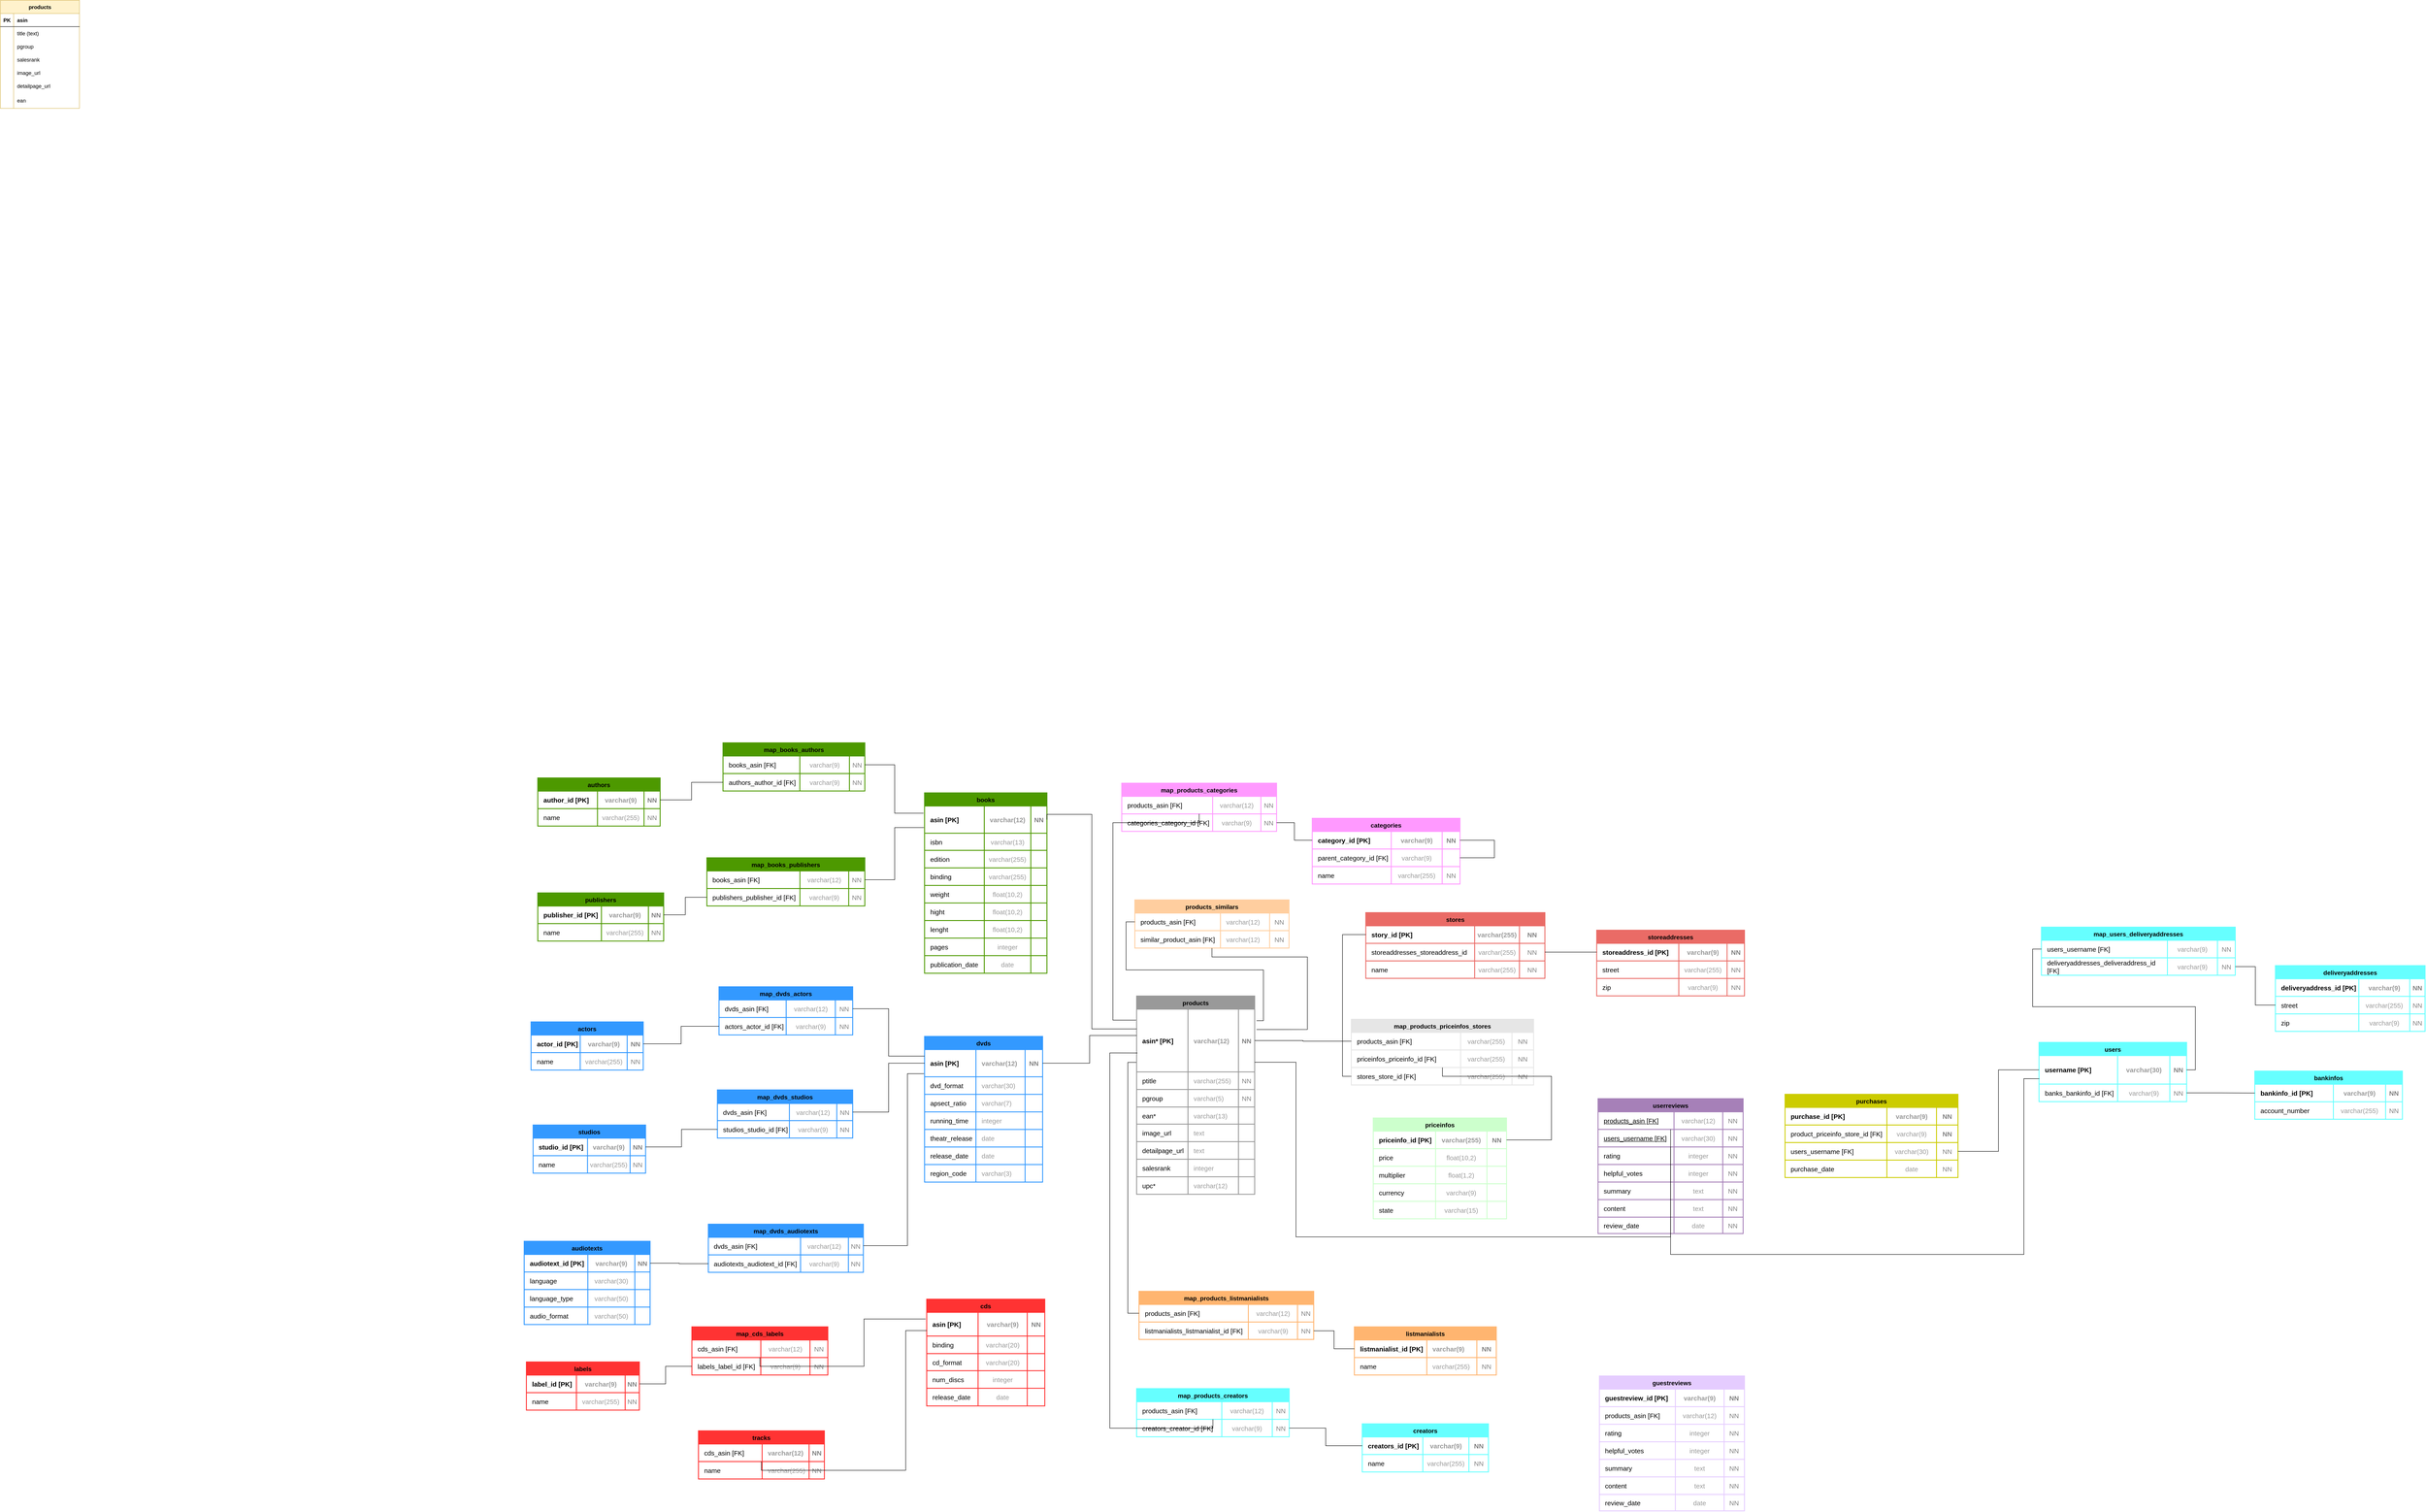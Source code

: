 <mxfile version="20.8.16" type="device"><diagram name="Page-1" id="H7u1goVPe7sZnNAeTRR-"><mxGraphModel dx="4807" dy="3798" grid="0" gridSize="10" guides="1" tooltips="1" connect="1" arrows="1" fold="1" page="0" pageScale="1" pageWidth="827" pageHeight="1169" math="0" shadow="0"><root><mxCell id="0"/><mxCell id="1" parent="0"/><mxCell id="W11QzePo44HRMqzBoG9I-885" value="products" style="shape=table;startSize=30;container=1;collapsible=1;childLayout=tableLayout;fixedRows=1;rowLines=0;fontStyle=1;align=center;resizeLast=1;strokeWidth=1;fontSize=12;html=0;shadow=0;fillColor=#fff2cc;strokeColor=#d6b656;" vertex="1" parent="1"><mxGeometry x="-2416" y="-2285.29" width="180" height="246.294" as="geometry"/></mxCell><mxCell id="W11QzePo44HRMqzBoG9I-886" style="shape=tableRow;horizontal=0;startSize=0;swimlaneHead=0;swimlaneBody=0;fillColor=none;collapsible=0;dropTarget=0;points=[[0,0.5],[1,0.5]];portConstraint=eastwest;top=0;left=0;right=0;bottom=1;strokeWidth=1;fontSize=12;html=0;shadow=0;" vertex="1" parent="W11QzePo44HRMqzBoG9I-885"><mxGeometry y="30" width="180" height="30" as="geometry"/></mxCell><mxCell id="W11QzePo44HRMqzBoG9I-887" value="PK" style="shape=partialRectangle;connectable=0;fillColor=none;top=0;left=0;bottom=0;right=0;fontStyle=1;overflow=hidden;strokeWidth=1;fontSize=12;html=0;shadow=0;" vertex="1" parent="W11QzePo44HRMqzBoG9I-886"><mxGeometry width="30" height="30" as="geometry"><mxRectangle width="30" height="30" as="alternateBounds"/></mxGeometry></mxCell><mxCell id="W11QzePo44HRMqzBoG9I-888" value="asin" style="shape=partialRectangle;connectable=0;fillColor=none;top=0;left=0;bottom=0;right=0;align=left;spacingLeft=6;fontStyle=1;overflow=hidden;strokeWidth=1;fontSize=12;html=0;shadow=0;" vertex="1" parent="W11QzePo44HRMqzBoG9I-886"><mxGeometry x="30" width="150" height="30" as="geometry"><mxRectangle width="150" height="30" as="alternateBounds"/></mxGeometry></mxCell><mxCell id="W11QzePo44HRMqzBoG9I-892" value="" style="shape=tableRow;horizontal=0;startSize=0;swimlaneHead=0;swimlaneBody=0;fillColor=none;collapsible=0;dropTarget=0;points=[[0,0.5],[1,0.5]];portConstraint=eastwest;top=0;left=0;right=0;bottom=0;strokeWidth=1;fontSize=12;html=0;shadow=0;" vertex="1" parent="W11QzePo44HRMqzBoG9I-885"><mxGeometry y="60" width="180" height="30" as="geometry"/></mxCell><mxCell id="W11QzePo44HRMqzBoG9I-893" value="" style="shape=partialRectangle;connectable=0;fillColor=none;top=0;left=0;bottom=0;right=0;editable=1;overflow=hidden;strokeWidth=1;fontSize=12;html=0;shadow=0;" vertex="1" parent="W11QzePo44HRMqzBoG9I-892"><mxGeometry width="30" height="30" as="geometry"><mxRectangle width="30" height="30" as="alternateBounds"/></mxGeometry></mxCell><mxCell id="W11QzePo44HRMqzBoG9I-894" value="title (text)" style="shape=partialRectangle;connectable=0;fillColor=none;top=0;left=0;bottom=0;right=0;align=left;spacingLeft=6;overflow=hidden;strokeWidth=1;fontSize=12;html=0;shadow=0;strokeColor=default;" vertex="1" parent="W11QzePo44HRMqzBoG9I-892"><mxGeometry x="30" width="150" height="30" as="geometry"><mxRectangle width="150" height="30" as="alternateBounds"/></mxGeometry></mxCell><mxCell id="W11QzePo44HRMqzBoG9I-895" value="" style="shape=tableRow;horizontal=0;startSize=0;swimlaneHead=0;swimlaneBody=0;fillColor=none;collapsible=0;dropTarget=0;points=[[0,0.5],[1,0.5]];portConstraint=eastwest;top=0;left=0;right=0;bottom=0;strokeWidth=1;fontSize=12;html=0;shadow=0;" vertex="1" parent="W11QzePo44HRMqzBoG9I-885"><mxGeometry y="90" width="180" height="30" as="geometry"/></mxCell><mxCell id="W11QzePo44HRMqzBoG9I-896" value="" style="shape=partialRectangle;connectable=0;fillColor=none;top=0;left=0;bottom=0;right=0;editable=1;overflow=hidden;strokeWidth=1;fontSize=12;html=0;shadow=0;" vertex="1" parent="W11QzePo44HRMqzBoG9I-895"><mxGeometry width="30" height="30" as="geometry"><mxRectangle width="30" height="30" as="alternateBounds"/></mxGeometry></mxCell><mxCell id="W11QzePo44HRMqzBoG9I-897" value="pgroup" style="shape=partialRectangle;connectable=0;fillColor=none;top=0;left=0;bottom=0;right=0;align=left;spacingLeft=6;overflow=hidden;strokeWidth=1;fontSize=12;html=0;shadow=0;" vertex="1" parent="W11QzePo44HRMqzBoG9I-895"><mxGeometry x="30" width="150" height="30" as="geometry"><mxRectangle width="150" height="30" as="alternateBounds"/></mxGeometry></mxCell><mxCell id="W11QzePo44HRMqzBoG9I-898" value="" style="shape=tableRow;horizontal=0;startSize=0;swimlaneHead=0;swimlaneBody=0;fillColor=none;collapsible=0;dropTarget=0;points=[[0,0.5],[1,0.5]];portConstraint=eastwest;top=0;left=0;right=0;bottom=0;strokeWidth=1;fontSize=12;html=0;shadow=0;" vertex="1" parent="W11QzePo44HRMqzBoG9I-885"><mxGeometry y="120" width="180" height="30" as="geometry"/></mxCell><mxCell id="W11QzePo44HRMqzBoG9I-899" value="" style="shape=partialRectangle;connectable=0;fillColor=none;top=0;left=0;bottom=0;right=0;editable=1;overflow=hidden;strokeWidth=1;fontSize=12;html=0;shadow=0;" vertex="1" parent="W11QzePo44HRMqzBoG9I-898"><mxGeometry width="30" height="30" as="geometry"><mxRectangle width="30" height="30" as="alternateBounds"/></mxGeometry></mxCell><mxCell id="W11QzePo44HRMqzBoG9I-900" value="salesrank" style="shape=partialRectangle;connectable=0;fillColor=none;top=0;left=0;bottom=0;right=0;align=left;spacingLeft=6;overflow=hidden;strokeWidth=1;fontSize=12;html=0;shadow=0;" vertex="1" parent="W11QzePo44HRMqzBoG9I-898"><mxGeometry x="30" width="150" height="30" as="geometry"><mxRectangle width="150" height="30" as="alternateBounds"/></mxGeometry></mxCell><mxCell id="W11QzePo44HRMqzBoG9I-901" style="shape=tableRow;horizontal=0;startSize=0;swimlaneHead=0;swimlaneBody=0;fillColor=none;collapsible=0;dropTarget=0;points=[[0,0.5],[1,0.5]];portConstraint=eastwest;top=0;left=0;right=0;bottom=0;strokeWidth=1;fontSize=12;html=0;shadow=0;" vertex="1" parent="W11QzePo44HRMqzBoG9I-885"><mxGeometry y="150" width="180" height="30" as="geometry"/></mxCell><mxCell id="W11QzePo44HRMqzBoG9I-902" style="shape=partialRectangle;connectable=0;fillColor=none;top=0;left=0;bottom=0;right=0;editable=1;overflow=hidden;strokeWidth=1;fontSize=12;html=0;shadow=0;" vertex="1" parent="W11QzePo44HRMqzBoG9I-901"><mxGeometry width="30" height="30" as="geometry"><mxRectangle width="30" height="30" as="alternateBounds"/></mxGeometry></mxCell><mxCell id="W11QzePo44HRMqzBoG9I-903" value="image_url" style="shape=partialRectangle;connectable=0;fillColor=none;top=0;left=0;bottom=0;right=0;align=left;spacingLeft=6;overflow=hidden;strokeWidth=1;fontSize=12;html=0;shadow=0;" vertex="1" parent="W11QzePo44HRMqzBoG9I-901"><mxGeometry x="30" width="150" height="30" as="geometry"><mxRectangle width="150" height="30" as="alternateBounds"/></mxGeometry></mxCell><mxCell id="W11QzePo44HRMqzBoG9I-904" style="shape=tableRow;horizontal=0;startSize=0;swimlaneHead=0;swimlaneBody=0;fillColor=none;collapsible=0;dropTarget=0;points=[[0,0.5],[1,0.5]];portConstraint=eastwest;top=0;left=0;right=0;bottom=0;strokeWidth=1;fontSize=12;html=0;shadow=0;" vertex="1" parent="W11QzePo44HRMqzBoG9I-885"><mxGeometry y="180" width="180" height="30" as="geometry"/></mxCell><mxCell id="W11QzePo44HRMqzBoG9I-905" style="shape=partialRectangle;connectable=0;fillColor=none;top=0;left=0;bottom=0;right=0;editable=1;overflow=hidden;strokeWidth=1;fontSize=12;html=0;shadow=0;" vertex="1" parent="W11QzePo44HRMqzBoG9I-904"><mxGeometry width="30" height="30" as="geometry"><mxRectangle width="30" height="30" as="alternateBounds"/></mxGeometry></mxCell><mxCell id="W11QzePo44HRMqzBoG9I-906" value="detailpage_url" style="shape=partialRectangle;connectable=0;fillColor=none;top=0;left=0;bottom=0;right=0;align=left;spacingLeft=6;overflow=hidden;strokeWidth=1;fontSize=12;html=0;shadow=0;" vertex="1" parent="W11QzePo44HRMqzBoG9I-904"><mxGeometry x="30" width="150" height="30" as="geometry"><mxRectangle width="150" height="30" as="alternateBounds"/></mxGeometry></mxCell><mxCell id="W11QzePo44HRMqzBoG9I-907" style="shape=tableRow;horizontal=0;startSize=0;swimlaneHead=0;swimlaneBody=0;fillColor=none;collapsible=0;dropTarget=0;points=[[0,0.5],[1,0.5]];portConstraint=eastwest;top=0;left=0;right=0;bottom=0;strokeWidth=1;fontSize=12;html=0;shadow=0;" vertex="1" parent="W11QzePo44HRMqzBoG9I-885"><mxGeometry y="210" width="180" height="36" as="geometry"/></mxCell><mxCell id="W11QzePo44HRMqzBoG9I-908" style="shape=partialRectangle;connectable=0;fillColor=none;top=0;left=0;bottom=0;right=0;editable=1;overflow=hidden;strokeWidth=1;fontSize=12;html=0;shadow=0;" vertex="1" parent="W11QzePo44HRMqzBoG9I-907"><mxGeometry width="30" height="36" as="geometry"><mxRectangle width="30" height="36" as="alternateBounds"/></mxGeometry></mxCell><mxCell id="W11QzePo44HRMqzBoG9I-909" value="ean" style="shape=partialRectangle;connectable=0;fillColor=none;top=0;left=0;bottom=0;right=0;align=left;spacingLeft=6;overflow=hidden;strokeWidth=1;fontSize=12;html=0;shadow=0;" vertex="1" parent="W11QzePo44HRMqzBoG9I-907"><mxGeometry x="30" width="150" height="36" as="geometry"><mxRectangle width="150" height="36" as="alternateBounds"/></mxGeometry></mxCell><mxCell id="W11QzePo44HRMqzBoG9I-1348" value="" style="group" vertex="1" connectable="0" parent="1"><mxGeometry x="469" y="392" width="310" height="210" as="geometry"/></mxCell><mxCell id="W11QzePo44HRMqzBoG9I-1370" value="products" style="shape=table;startSize=30;container=1;collapsible=0;childLayout=tableLayout;shadow=0;sketch=0;strokeColor=#999999;strokeWidth=2;fontFamily=Helvetica;fontSize=14;fillColor=#999999;html=0;fontStyle=1;swimlaneFillColor=none;" vertex="1" parent="1"><mxGeometry x="172" y="-16.0" width="268.929" height="451.928" as="geometry"/></mxCell><mxCell id="W11QzePo44HRMqzBoG9I-1383" style="shape=tableRow;horizontal=0;startSize=0;swimlaneHead=0;swimlaneBody=0;strokeColor=#999999;top=0;left=0;bottom=0;right=0;collapsible=0;dropTarget=0;fillColor=none;points=[[0,0.5],[1,0.5]];portConstraint=eastwest;shadow=0;sketch=0;strokeWidth=2;fontFamily=Helvetica;fontSize=12;html=0;swimlaneFillColor=none;" vertex="1" parent="W11QzePo44HRMqzBoG9I-1370"><mxGeometry y="30" width="268.929" height="143" as="geometry"/></mxCell><mxCell id="W11QzePo44HRMqzBoG9I-1384" value="asin* [PK]" style="shape=partialRectangle;html=1;whiteSpace=wrap;connectable=0;strokeColor=#999999;overflow=hidden;fillColor=none;top=0;left=0;bottom=0;right=0;pointerEvents=1;shadow=0;sketch=0;strokeWidth=2;fontFamily=Helvetica;fontSize=15;fontStyle=1;swimlaneFillColor=none;align=left;spacingLeft=11;" vertex="1" parent="W11QzePo44HRMqzBoG9I-1383"><mxGeometry width="117" height="143" as="geometry"><mxRectangle width="117" height="143" as="alternateBounds"/></mxGeometry></mxCell><mxCell id="W11QzePo44HRMqzBoG9I-1385" value="varchar(12)" style="shape=partialRectangle;html=1;whiteSpace=wrap;connectable=0;strokeColor=#999999;overflow=hidden;fillColor=none;top=0;left=0;bottom=0;right=0;pointerEvents=1;shadow=0;sketch=0;strokeWidth=2;fontFamily=Helvetica;fontSize=15;fontStyle=1;align=left;spacingLeft=11;swimlaneFillColor=none;fontColor=#999999;" vertex="1" parent="W11QzePo44HRMqzBoG9I-1383"><mxGeometry x="117" width="115" height="143" as="geometry"><mxRectangle width="115" height="143" as="alternateBounds"/></mxGeometry></mxCell><mxCell id="W11QzePo44HRMqzBoG9I-1397" value="NN" style="shape=partialRectangle;html=1;whiteSpace=wrap;connectable=0;strokeColor=#999999;overflow=hidden;fillColor=none;top=0;left=0;bottom=0;right=0;pointerEvents=1;shadow=0;sketch=0;strokeWidth=2;fontFamily=Helvetica;fontSize=15;fontStyle=1;align=center;fontColor=#808080;spacingLeft=0;swimlaneFillColor=none;" vertex="1" parent="W11QzePo44HRMqzBoG9I-1383"><mxGeometry x="232" width="37" height="143" as="geometry"><mxRectangle width="37" height="143" as="alternateBounds"/></mxGeometry></mxCell><mxCell id="W11QzePo44HRMqzBoG9I-1371" value="" style="shape=tableRow;horizontal=0;startSize=0;swimlaneHead=0;swimlaneBody=0;strokeColor=#999999;top=0;left=0;bottom=0;right=0;collapsible=0;dropTarget=0;fillColor=none;points=[[0,0.5],[1,0.5]];portConstraint=eastwest;shadow=0;sketch=0;strokeWidth=2;fontFamily=Helvetica;fontSize=12;html=0;swimlaneFillColor=none;" vertex="1" parent="W11QzePo44HRMqzBoG9I-1370"><mxGeometry y="173" width="268.929" height="40" as="geometry"/></mxCell><mxCell id="W11QzePo44HRMqzBoG9I-1372" value="ptitle" style="shape=partialRectangle;html=1;whiteSpace=wrap;connectable=0;strokeColor=#999999;overflow=hidden;fillColor=none;top=0;left=0;bottom=0;right=0;pointerEvents=1;shadow=0;sketch=0;strokeWidth=2;fontFamily=Helvetica;fontSize=15;fontStyle=0;swimlaneFillColor=none;align=left;spacingLeft=11;" vertex="1" parent="W11QzePo44HRMqzBoG9I-1371"><mxGeometry width="117" height="40" as="geometry"><mxRectangle width="117" height="40" as="alternateBounds"/></mxGeometry></mxCell><mxCell id="W11QzePo44HRMqzBoG9I-1386" value="varchar(255)" style="shape=partialRectangle;html=1;whiteSpace=wrap;connectable=0;strokeColor=#999999;overflow=hidden;fillColor=none;top=0;left=0;bottom=0;right=0;pointerEvents=1;shadow=0;sketch=0;strokeWidth=2;fontFamily=Helvetica;fontSize=15;align=left;spacingLeft=11;swimlaneFillColor=none;fontStyle=0;fontColor=#999999;" vertex="1" parent="W11QzePo44HRMqzBoG9I-1371"><mxGeometry x="117" width="115" height="40" as="geometry"><mxRectangle width="115" height="40" as="alternateBounds"/></mxGeometry></mxCell><mxCell id="W11QzePo44HRMqzBoG9I-1398" value="NN" style="shape=partialRectangle;html=1;whiteSpace=wrap;connectable=0;strokeColor=#999999;overflow=hidden;fillColor=none;top=0;left=0;bottom=0;right=0;pointerEvents=1;shadow=0;sketch=0;strokeWidth=2;fontFamily=Helvetica;fontSize=15;align=center;fontColor=#808080;spacingLeft=0;swimlaneFillColor=none;" vertex="1" parent="W11QzePo44HRMqzBoG9I-1371"><mxGeometry x="232" width="37" height="40" as="geometry"><mxRectangle width="37" height="40" as="alternateBounds"/></mxGeometry></mxCell><mxCell id="W11QzePo44HRMqzBoG9I-1373" value="" style="shape=tableRow;horizontal=0;startSize=0;swimlaneHead=0;swimlaneBody=0;strokeColor=#999999;top=0;left=0;bottom=0;right=0;collapsible=0;dropTarget=0;fillColor=none;points=[[0,0.5],[1,0.5]];portConstraint=eastwest;shadow=0;sketch=0;strokeWidth=2;fontFamily=Helvetica;fontSize=12;html=0;swimlaneFillColor=none;" vertex="1" parent="W11QzePo44HRMqzBoG9I-1370"><mxGeometry y="213" width="268.929" height="40" as="geometry"/></mxCell><mxCell id="W11QzePo44HRMqzBoG9I-1374" value="pgroup" style="shape=partialRectangle;html=1;whiteSpace=wrap;connectable=0;strokeColor=#999999;overflow=hidden;fillColor=none;top=0;left=0;bottom=0;right=0;pointerEvents=1;shadow=0;sketch=0;strokeWidth=1;fontFamily=Helvetica;fontSize=15;fontStyle=0;swimlaneFillColor=none;align=left;spacingLeft=11;" vertex="1" parent="W11QzePo44HRMqzBoG9I-1373"><mxGeometry width="117" height="40" as="geometry"><mxRectangle width="117" height="40" as="alternateBounds"/></mxGeometry></mxCell><mxCell id="W11QzePo44HRMqzBoG9I-1387" value="varchar(5)" style="shape=partialRectangle;html=1;whiteSpace=wrap;connectable=0;strokeColor=#999999;overflow=hidden;fillColor=none;top=0;left=0;bottom=0;right=0;pointerEvents=1;shadow=0;sketch=0;strokeWidth=2;fontFamily=Helvetica;fontSize=15;align=left;spacingLeft=11;swimlaneFillColor=none;fontStyle=0;fontColor=#999999;" vertex="1" parent="W11QzePo44HRMqzBoG9I-1373"><mxGeometry x="117" width="115" height="40" as="geometry"><mxRectangle width="115" height="40" as="alternateBounds"/></mxGeometry></mxCell><mxCell id="W11QzePo44HRMqzBoG9I-1399" value="NN" style="shape=partialRectangle;html=1;whiteSpace=wrap;connectable=0;strokeColor=#999999;overflow=hidden;fillColor=none;top=0;left=0;bottom=0;right=0;pointerEvents=1;shadow=0;sketch=0;strokeWidth=2;fontFamily=Helvetica;fontSize=15;align=center;fontColor=#808080;spacingLeft=0;swimlaneFillColor=none;" vertex="1" parent="W11QzePo44HRMqzBoG9I-1373"><mxGeometry x="232" width="37" height="40" as="geometry"><mxRectangle width="37" height="40" as="alternateBounds"/></mxGeometry></mxCell><mxCell id="W11QzePo44HRMqzBoG9I-1375" value="" style="shape=tableRow;horizontal=0;startSize=0;swimlaneHead=0;swimlaneBody=0;strokeColor=#999999;top=0;left=0;bottom=0;right=0;collapsible=0;dropTarget=0;fillColor=none;points=[[0,0.5],[1,0.5]];portConstraint=eastwest;shadow=0;sketch=0;strokeWidth=2;fontFamily=Helvetica;fontSize=12;html=0;swimlaneFillColor=none;" vertex="1" parent="W11QzePo44HRMqzBoG9I-1370"><mxGeometry y="253" width="268.929" height="39" as="geometry"/></mxCell><mxCell id="W11QzePo44HRMqzBoG9I-1376" value="ean*" style="shape=partialRectangle;html=1;whiteSpace=wrap;connectable=0;strokeColor=#999999;overflow=hidden;fillColor=none;top=0;left=0;bottom=0;right=0;pointerEvents=1;shadow=0;sketch=0;strokeWidth=1;fontFamily=Helvetica;fontSize=15;fontStyle=0;swimlaneFillColor=none;align=left;spacingLeft=11;" vertex="1" parent="W11QzePo44HRMqzBoG9I-1375"><mxGeometry width="117" height="39" as="geometry"><mxRectangle width="117" height="39" as="alternateBounds"/></mxGeometry></mxCell><mxCell id="W11QzePo44HRMqzBoG9I-1388" value="varchar(13)" style="shape=partialRectangle;html=1;whiteSpace=wrap;connectable=0;strokeColor=#999999;overflow=hidden;fillColor=none;top=0;left=0;bottom=0;right=0;pointerEvents=1;shadow=0;sketch=0;strokeWidth=2;fontFamily=Helvetica;fontSize=15;align=left;spacingLeft=11;swimlaneFillColor=none;fontStyle=0;fontColor=#999999;" vertex="1" parent="W11QzePo44HRMqzBoG9I-1375"><mxGeometry x="117" width="115" height="39" as="geometry"><mxRectangle width="115" height="39" as="alternateBounds"/></mxGeometry></mxCell><mxCell id="W11QzePo44HRMqzBoG9I-1400" value="" style="shape=partialRectangle;html=1;whiteSpace=wrap;connectable=0;strokeColor=#999999;overflow=hidden;fillColor=none;top=0;left=0;bottom=0;right=0;pointerEvents=1;shadow=0;sketch=0;strokeWidth=2;fontFamily=Helvetica;fontSize=15;align=center;fontColor=#808080;spacingLeft=0;swimlaneFillColor=none;" vertex="1" parent="W11QzePo44HRMqzBoG9I-1375"><mxGeometry x="232" width="37" height="39" as="geometry"><mxRectangle width="37" height="39" as="alternateBounds"/></mxGeometry></mxCell><mxCell id="W11QzePo44HRMqzBoG9I-1377" value="" style="shape=tableRow;horizontal=0;startSize=0;swimlaneHead=0;swimlaneBody=0;strokeColor=#999999;top=0;left=0;bottom=0;right=0;collapsible=0;dropTarget=0;fillColor=none;points=[[0,0.5],[1,0.5]];portConstraint=eastwest;shadow=0;sketch=0;strokeWidth=2;fontFamily=Helvetica;fontSize=12;html=0;swimlaneFillColor=none;" vertex="1" parent="W11QzePo44HRMqzBoG9I-1370"><mxGeometry y="292" width="268.929" height="40" as="geometry"/></mxCell><mxCell id="W11QzePo44HRMqzBoG9I-1378" value="image_url" style="shape=partialRectangle;html=1;whiteSpace=wrap;connectable=0;strokeColor=#999999;overflow=hidden;fillColor=none;top=0;left=0;bottom=0;right=0;pointerEvents=1;shadow=0;sketch=0;strokeWidth=1;fontFamily=Helvetica;fontSize=15;fontStyle=0;swimlaneFillColor=none;align=left;spacingLeft=11;" vertex="1" parent="W11QzePo44HRMqzBoG9I-1377"><mxGeometry width="117" height="40" as="geometry"><mxRectangle width="117" height="40" as="alternateBounds"/></mxGeometry></mxCell><mxCell id="W11QzePo44HRMqzBoG9I-1389" value="text" style="shape=partialRectangle;html=1;whiteSpace=wrap;connectable=0;strokeColor=#999999;overflow=hidden;fillColor=none;top=0;left=0;bottom=0;right=0;pointerEvents=1;shadow=0;sketch=0;strokeWidth=2;fontFamily=Helvetica;fontSize=15;align=left;spacingLeft=11;swimlaneFillColor=none;fontStyle=0;fontColor=#999999;" vertex="1" parent="W11QzePo44HRMqzBoG9I-1377"><mxGeometry x="117" width="115" height="40" as="geometry"><mxRectangle width="115" height="40" as="alternateBounds"/></mxGeometry></mxCell><mxCell id="W11QzePo44HRMqzBoG9I-1401" value="" style="shape=partialRectangle;html=1;whiteSpace=wrap;connectable=0;strokeColor=#999999;overflow=hidden;fillColor=none;top=0;left=0;bottom=0;right=0;pointerEvents=1;shadow=0;sketch=0;strokeWidth=2;fontFamily=Helvetica;fontSize=15;align=center;fontColor=#808080;spacingLeft=0;swimlaneFillColor=none;" vertex="1" parent="W11QzePo44HRMqzBoG9I-1377"><mxGeometry x="232" width="37" height="40" as="geometry"><mxRectangle width="37" height="40" as="alternateBounds"/></mxGeometry></mxCell><mxCell id="W11QzePo44HRMqzBoG9I-1428" style="shape=tableRow;horizontal=0;startSize=0;swimlaneHead=0;swimlaneBody=0;strokeColor=#999999;top=0;left=0;bottom=0;right=0;collapsible=0;dropTarget=0;fillColor=none;points=[[0,0.5],[1,0.5]];portConstraint=eastwest;shadow=0;sketch=0;strokeWidth=2;fontFamily=Helvetica;fontSize=12;html=0;swimlaneFillColor=none;" vertex="1" parent="W11QzePo44HRMqzBoG9I-1370"><mxGeometry y="332" width="268.929" height="40" as="geometry"/></mxCell><mxCell id="W11QzePo44HRMqzBoG9I-1429" value="detailpage_url" style="shape=partialRectangle;html=1;whiteSpace=wrap;connectable=0;strokeColor=#999999;overflow=hidden;fillColor=none;top=0;left=0;bottom=0;right=0;pointerEvents=1;shadow=0;sketch=0;strokeWidth=1;fontFamily=Helvetica;fontSize=15;fontStyle=0;swimlaneFillColor=none;align=left;spacingLeft=11;" vertex="1" parent="W11QzePo44HRMqzBoG9I-1428"><mxGeometry width="117" height="40" as="geometry"><mxRectangle width="117" height="40" as="alternateBounds"/></mxGeometry></mxCell><mxCell id="W11QzePo44HRMqzBoG9I-1430" value="text" style="shape=partialRectangle;html=1;whiteSpace=wrap;connectable=0;strokeColor=#999999;overflow=hidden;fillColor=none;top=0;left=0;bottom=0;right=0;pointerEvents=1;shadow=0;sketch=0;strokeWidth=2;fontFamily=Helvetica;fontSize=15;align=left;spacingLeft=11;swimlaneFillColor=none;fontStyle=0;fontColor=#999999;" vertex="1" parent="W11QzePo44HRMqzBoG9I-1428"><mxGeometry x="117" width="115" height="40" as="geometry"><mxRectangle width="115" height="40" as="alternateBounds"/></mxGeometry></mxCell><mxCell id="W11QzePo44HRMqzBoG9I-1431" value="" style="shape=partialRectangle;html=1;whiteSpace=wrap;connectable=0;strokeColor=#999999;overflow=hidden;fillColor=none;top=0;left=0;bottom=0;right=0;pointerEvents=1;shadow=0;sketch=0;strokeWidth=2;fontFamily=Helvetica;fontSize=15;align=center;fontColor=#808080;spacingLeft=0;swimlaneFillColor=none;" vertex="1" parent="W11QzePo44HRMqzBoG9I-1428"><mxGeometry x="232" width="37" height="40" as="geometry"><mxRectangle width="37" height="40" as="alternateBounds"/></mxGeometry></mxCell><mxCell id="W11QzePo44HRMqzBoG9I-1381" style="shape=tableRow;horizontal=0;startSize=0;swimlaneHead=0;swimlaneBody=0;strokeColor=#999999;top=0;left=0;bottom=0;right=0;collapsible=0;dropTarget=0;fillColor=none;points=[[0,0.5],[1,0.5]];portConstraint=eastwest;shadow=0;sketch=0;strokeWidth=2;fontFamily=Helvetica;fontSize=12;html=0;swimlaneFillColor=none;" vertex="1" parent="W11QzePo44HRMqzBoG9I-1370"><mxGeometry y="372" width="268.929" height="40" as="geometry"/></mxCell><mxCell id="W11QzePo44HRMqzBoG9I-1382" value="salesrank" style="shape=partialRectangle;html=1;whiteSpace=wrap;connectable=0;strokeColor=#999999;overflow=hidden;fillColor=none;top=0;left=0;bottom=0;right=0;pointerEvents=1;shadow=0;sketch=0;strokeWidth=1;fontFamily=Helvetica;fontSize=15;fontStyle=0;swimlaneFillColor=none;align=left;spacingLeft=11;" vertex="1" parent="W11QzePo44HRMqzBoG9I-1381"><mxGeometry width="117" height="40" as="geometry"><mxRectangle width="117" height="40" as="alternateBounds"/></mxGeometry></mxCell><mxCell id="W11QzePo44HRMqzBoG9I-1390" value="integer" style="shape=partialRectangle;html=1;whiteSpace=wrap;connectable=0;strokeColor=#999999;overflow=hidden;fillColor=none;top=0;left=0;bottom=0;right=0;pointerEvents=1;shadow=0;sketch=0;strokeWidth=2;fontFamily=Helvetica;fontSize=15;align=left;spacingLeft=11;swimlaneFillColor=none;fontStyle=0;fontColor=#999999;" vertex="1" parent="W11QzePo44HRMqzBoG9I-1381"><mxGeometry x="117" width="115" height="40" as="geometry"><mxRectangle width="115" height="40" as="alternateBounds"/></mxGeometry></mxCell><mxCell id="W11QzePo44HRMqzBoG9I-1402" value="" style="shape=partialRectangle;html=1;whiteSpace=wrap;connectable=0;strokeColor=#999999;overflow=hidden;fillColor=none;top=0;left=0;bottom=0;right=0;pointerEvents=1;shadow=0;sketch=0;strokeWidth=2;fontFamily=Helvetica;fontSize=15;align=center;fontColor=#808080;spacingLeft=0;swimlaneFillColor=none;" vertex="1" parent="W11QzePo44HRMqzBoG9I-1381"><mxGeometry x="232" width="37" height="40" as="geometry"><mxRectangle width="37" height="40" as="alternateBounds"/></mxGeometry></mxCell><mxCell id="W11QzePo44HRMqzBoG9I-1585" style="shape=tableRow;horizontal=0;startSize=0;swimlaneHead=0;swimlaneBody=0;strokeColor=#999999;top=0;left=0;bottom=0;right=0;collapsible=0;dropTarget=0;fillColor=none;points=[[0,0.5],[1,0.5]];portConstraint=eastwest;shadow=0;sketch=0;strokeWidth=2;fontFamily=Helvetica;fontSize=12;html=0;swimlaneFillColor=none;" vertex="1" parent="W11QzePo44HRMqzBoG9I-1370"><mxGeometry y="412" width="268.929" height="40" as="geometry"/></mxCell><mxCell id="W11QzePo44HRMqzBoG9I-1586" value="upc*" style="shape=partialRectangle;html=1;whiteSpace=wrap;connectable=0;strokeColor=#999999;overflow=hidden;fillColor=none;top=0;left=0;bottom=0;right=0;pointerEvents=1;shadow=0;sketch=0;strokeWidth=1;fontFamily=Helvetica;fontSize=15;fontStyle=0;swimlaneFillColor=none;align=left;spacingLeft=11;" vertex="1" parent="W11QzePo44HRMqzBoG9I-1585"><mxGeometry width="117" height="40" as="geometry"><mxRectangle width="117" height="40" as="alternateBounds"/></mxGeometry></mxCell><mxCell id="W11QzePo44HRMqzBoG9I-1587" value="varchar(12)" style="shape=partialRectangle;html=1;whiteSpace=wrap;connectable=0;strokeColor=#999999;overflow=hidden;fillColor=none;top=0;left=0;bottom=0;right=0;pointerEvents=1;shadow=0;sketch=0;strokeWidth=2;fontFamily=Helvetica;fontSize=15;align=left;spacingLeft=11;swimlaneFillColor=none;fontStyle=0;fontColor=#999999;" vertex="1" parent="W11QzePo44HRMqzBoG9I-1585"><mxGeometry x="117" width="115" height="40" as="geometry"><mxRectangle width="115" height="40" as="alternateBounds"/></mxGeometry></mxCell><mxCell id="W11QzePo44HRMqzBoG9I-1588" value="" style="shape=partialRectangle;html=1;whiteSpace=wrap;connectable=0;strokeColor=#999999;overflow=hidden;fillColor=none;top=0;left=0;bottom=0;right=0;pointerEvents=1;shadow=0;sketch=0;strokeWidth=2;fontFamily=Helvetica;fontSize=15;align=center;fontColor=#808080;spacingLeft=0;swimlaneFillColor=none;" vertex="1" parent="W11QzePo44HRMqzBoG9I-1585"><mxGeometry x="232" width="37" height="40" as="geometry"><mxRectangle width="37" height="40" as="alternateBounds"/></mxGeometry></mxCell><mxCell id="W11QzePo44HRMqzBoG9I-1490" value="books" style="shape=table;startSize=30;container=1;collapsible=0;childLayout=tableLayout;shadow=0;sketch=0;strokeColor=#4D9900;strokeWidth=2;fontFamily=Helvetica;fontSize=14;fillColor=#4D9900;html=0;fontStyle=1;swimlaneFillColor=none;" vertex="1" parent="1"><mxGeometry x="-311" y="-479" width="278.714" height="411.168" as="geometry"/></mxCell><mxCell id="W11QzePo44HRMqzBoG9I-1491" style="shape=tableRow;horizontal=0;startSize=0;swimlaneHead=0;swimlaneBody=0;strokeColor=#4D9900;top=0;left=0;bottom=0;right=0;collapsible=0;dropTarget=0;fillColor=none;points=[[0,0.5],[1,0.5]];portConstraint=eastwest;shadow=0;sketch=0;strokeWidth=2;fontFamily=Helvetica;fontSize=12;html=0;swimlaneFillColor=none;" vertex="1" parent="W11QzePo44HRMqzBoG9I-1490"><mxGeometry y="30" width="278.714" height="62" as="geometry"/></mxCell><mxCell id="W11QzePo44HRMqzBoG9I-1492" value="asin [PK]" style="shape=partialRectangle;html=1;whiteSpace=wrap;connectable=0;strokeColor=#4D9900;overflow=hidden;fillColor=none;top=0;left=0;bottom=0;right=0;pointerEvents=1;shadow=0;sketch=0;strokeWidth=2;fontFamily=Helvetica;fontSize=15;fontStyle=1;swimlaneFillColor=none;align=left;spacingLeft=11;" vertex="1" parent="W11QzePo44HRMqzBoG9I-1491"><mxGeometry width="136" height="62" as="geometry"><mxRectangle width="136" height="62" as="alternateBounds"/></mxGeometry></mxCell><mxCell id="W11QzePo44HRMqzBoG9I-1493" value="varchar(12)" style="shape=partialRectangle;html=1;whiteSpace=wrap;connectable=0;strokeColor=#4D9900;overflow=hidden;fillColor=none;top=0;left=0;bottom=0;right=0;pointerEvents=1;shadow=0;sketch=0;strokeWidth=2;fontFamily=Helvetica;fontSize=15;fontStyle=1;align=center;spacingLeft=0;swimlaneFillColor=none;fontColor=#999999;" vertex="1" parent="W11QzePo44HRMqzBoG9I-1491"><mxGeometry x="136" width="106" height="62" as="geometry"><mxRectangle width="106" height="62" as="alternateBounds"/></mxGeometry></mxCell><mxCell id="W11QzePo44HRMqzBoG9I-1494" value="NN" style="shape=partialRectangle;html=1;whiteSpace=wrap;connectable=0;strokeColor=#4D9900;overflow=hidden;fillColor=none;top=0;left=0;bottom=0;right=0;pointerEvents=1;shadow=0;sketch=0;strokeWidth=2;fontFamily=Helvetica;fontSize=15;fontStyle=1;align=center;fontColor=#808080;spacingLeft=0;swimlaneFillColor=none;" vertex="1" parent="W11QzePo44HRMqzBoG9I-1491"><mxGeometry x="242" width="37" height="62" as="geometry"><mxRectangle width="37" height="62" as="alternateBounds"/></mxGeometry></mxCell><mxCell id="W11QzePo44HRMqzBoG9I-1495" value="" style="shape=tableRow;horizontal=0;startSize=0;swimlaneHead=0;swimlaneBody=0;strokeColor=#4D9900;top=0;left=0;bottom=0;right=0;collapsible=0;dropTarget=0;fillColor=none;points=[[0,0.5],[1,0.5]];portConstraint=eastwest;shadow=0;sketch=0;strokeWidth=2;fontFamily=Helvetica;fontSize=12;html=0;swimlaneFillColor=none;" vertex="1" parent="W11QzePo44HRMqzBoG9I-1490"><mxGeometry y="92" width="278.714" height="39" as="geometry"/></mxCell><mxCell id="W11QzePo44HRMqzBoG9I-1496" value="isbn" style="shape=partialRectangle;html=1;whiteSpace=wrap;connectable=0;strokeColor=#4D9900;overflow=hidden;fillColor=none;top=0;left=0;bottom=0;right=0;pointerEvents=1;shadow=0;sketch=0;strokeWidth=2;fontFamily=Helvetica;fontSize=15;fontStyle=0;swimlaneFillColor=none;align=left;spacingLeft=11;" vertex="1" parent="W11QzePo44HRMqzBoG9I-1495"><mxGeometry width="136" height="39" as="geometry"><mxRectangle width="136" height="39" as="alternateBounds"/></mxGeometry></mxCell><mxCell id="W11QzePo44HRMqzBoG9I-1497" value="varchar(13)" style="shape=partialRectangle;html=1;whiteSpace=wrap;connectable=0;strokeColor=#4D9900;overflow=hidden;fillColor=none;top=0;left=0;bottom=0;right=0;pointerEvents=1;shadow=0;sketch=0;strokeWidth=2;fontFamily=Helvetica;fontSize=15;align=center;spacingLeft=0;swimlaneFillColor=none;fontStyle=0;fontColor=#999999;" vertex="1" parent="W11QzePo44HRMqzBoG9I-1495"><mxGeometry x="136" width="106" height="39" as="geometry"><mxRectangle width="106" height="39" as="alternateBounds"/></mxGeometry></mxCell><mxCell id="W11QzePo44HRMqzBoG9I-1498" value="" style="shape=partialRectangle;html=1;whiteSpace=wrap;connectable=0;strokeColor=#4D9900;overflow=hidden;fillColor=none;top=0;left=0;bottom=0;right=0;pointerEvents=1;shadow=0;sketch=0;strokeWidth=2;fontFamily=Helvetica;fontSize=15;align=center;fontColor=#808080;spacingLeft=0;swimlaneFillColor=none;" vertex="1" parent="W11QzePo44HRMqzBoG9I-1495"><mxGeometry x="242" width="37" height="39" as="geometry"><mxRectangle width="37" height="39" as="alternateBounds"/></mxGeometry></mxCell><mxCell id="W11QzePo44HRMqzBoG9I-1499" value="" style="shape=tableRow;horizontal=0;startSize=0;swimlaneHead=0;swimlaneBody=0;strokeColor=#4D9900;top=0;left=0;bottom=0;right=0;collapsible=0;dropTarget=0;fillColor=none;points=[[0,0.5],[1,0.5]];portConstraint=eastwest;shadow=0;sketch=0;strokeWidth=2;fontFamily=Helvetica;fontSize=12;html=0;swimlaneFillColor=none;" vertex="1" parent="W11QzePo44HRMqzBoG9I-1490"><mxGeometry y="131" width="278.714" height="40" as="geometry"/></mxCell><mxCell id="W11QzePo44HRMqzBoG9I-1500" value="edition" style="shape=partialRectangle;html=1;whiteSpace=wrap;connectable=0;strokeColor=#4D9900;overflow=hidden;fillColor=none;top=0;left=0;bottom=0;right=0;pointerEvents=1;shadow=0;sketch=0;strokeWidth=1;fontFamily=Helvetica;fontSize=15;fontStyle=0;swimlaneFillColor=none;align=left;spacingLeft=11;" vertex="1" parent="W11QzePo44HRMqzBoG9I-1499"><mxGeometry width="136" height="40" as="geometry"><mxRectangle width="136" height="40" as="alternateBounds"/></mxGeometry></mxCell><mxCell id="W11QzePo44HRMqzBoG9I-1501" value="varchar(255)" style="shape=partialRectangle;html=1;whiteSpace=wrap;connectable=0;strokeColor=#4D9900;overflow=hidden;fillColor=none;top=0;left=0;bottom=0;right=0;pointerEvents=1;shadow=0;sketch=0;strokeWidth=2;fontFamily=Helvetica;fontSize=15;align=center;spacingLeft=0;swimlaneFillColor=none;fontStyle=0;fontColor=#999999;" vertex="1" parent="W11QzePo44HRMqzBoG9I-1499"><mxGeometry x="136" width="106" height="40" as="geometry"><mxRectangle width="106" height="40" as="alternateBounds"/></mxGeometry></mxCell><mxCell id="W11QzePo44HRMqzBoG9I-1502" value="" style="shape=partialRectangle;html=1;whiteSpace=wrap;connectable=0;strokeColor=#4D9900;overflow=hidden;fillColor=none;top=0;left=0;bottom=0;right=0;pointerEvents=1;shadow=0;sketch=0;strokeWidth=2;fontFamily=Helvetica;fontSize=15;align=center;fontColor=#808080;spacingLeft=0;swimlaneFillColor=none;" vertex="1" parent="W11QzePo44HRMqzBoG9I-1499"><mxGeometry x="242" width="37" height="40" as="geometry"><mxRectangle width="37" height="40" as="alternateBounds"/></mxGeometry></mxCell><mxCell id="W11QzePo44HRMqzBoG9I-1503" value="" style="shape=tableRow;horizontal=0;startSize=0;swimlaneHead=0;swimlaneBody=0;strokeColor=#4D9900;top=0;left=0;bottom=0;right=0;collapsible=0;dropTarget=0;fillColor=none;points=[[0,0.5],[1,0.5]];portConstraint=eastwest;shadow=0;sketch=0;strokeWidth=2;fontFamily=Helvetica;fontSize=12;html=0;swimlaneFillColor=none;" vertex="1" parent="W11QzePo44HRMqzBoG9I-1490"><mxGeometry y="171" width="278.714" height="40" as="geometry"/></mxCell><mxCell id="W11QzePo44HRMqzBoG9I-1504" value="binding" style="shape=partialRectangle;html=1;whiteSpace=wrap;connectable=0;strokeColor=#4D9900;overflow=hidden;fillColor=none;top=0;left=0;bottom=0;right=0;pointerEvents=1;shadow=0;sketch=0;strokeWidth=1;fontFamily=Helvetica;fontSize=15;fontStyle=0;swimlaneFillColor=none;align=left;spacingLeft=11;" vertex="1" parent="W11QzePo44HRMqzBoG9I-1503"><mxGeometry width="136" height="40" as="geometry"><mxRectangle width="136" height="40" as="alternateBounds"/></mxGeometry></mxCell><mxCell id="W11QzePo44HRMqzBoG9I-1505" value="varchar(255)" style="shape=partialRectangle;html=1;whiteSpace=wrap;connectable=0;strokeColor=#4D9900;overflow=hidden;fillColor=none;top=0;left=0;bottom=0;right=0;pointerEvents=1;shadow=0;sketch=0;strokeWidth=2;fontFamily=Helvetica;fontSize=15;align=center;spacingLeft=0;swimlaneFillColor=none;fontStyle=0;fontColor=#999999;" vertex="1" parent="W11QzePo44HRMqzBoG9I-1503"><mxGeometry x="136" width="106" height="40" as="geometry"><mxRectangle width="106" height="40" as="alternateBounds"/></mxGeometry></mxCell><mxCell id="W11QzePo44HRMqzBoG9I-1506" value="" style="shape=partialRectangle;html=1;whiteSpace=wrap;connectable=0;strokeColor=#4D9900;overflow=hidden;fillColor=none;top=0;left=0;bottom=0;right=0;pointerEvents=1;shadow=0;sketch=0;strokeWidth=2;fontFamily=Helvetica;fontSize=15;align=center;fontColor=#808080;spacingLeft=0;swimlaneFillColor=none;" vertex="1" parent="W11QzePo44HRMqzBoG9I-1503"><mxGeometry x="242" width="37" height="40" as="geometry"><mxRectangle width="37" height="40" as="alternateBounds"/></mxGeometry></mxCell><mxCell id="W11QzePo44HRMqzBoG9I-1507" value="" style="shape=tableRow;horizontal=0;startSize=0;swimlaneHead=0;swimlaneBody=0;strokeColor=#4D9900;top=0;left=0;bottom=0;right=0;collapsible=0;dropTarget=0;fillColor=none;points=[[0,0.5],[1,0.5]];portConstraint=eastwest;shadow=0;sketch=0;strokeWidth=2;fontFamily=Helvetica;fontSize=12;html=0;swimlaneFillColor=none;" vertex="1" parent="W11QzePo44HRMqzBoG9I-1490"><mxGeometry y="211" width="278.714" height="40" as="geometry"/></mxCell><mxCell id="W11QzePo44HRMqzBoG9I-1508" value="weight" style="shape=partialRectangle;html=1;whiteSpace=wrap;connectable=0;strokeColor=#4D9900;overflow=hidden;fillColor=none;top=0;left=0;bottom=0;right=0;pointerEvents=1;shadow=0;sketch=0;strokeWidth=1;fontFamily=Helvetica;fontSize=15;fontStyle=0;swimlaneFillColor=none;align=left;spacingLeft=11;" vertex="1" parent="W11QzePo44HRMqzBoG9I-1507"><mxGeometry width="136" height="40" as="geometry"><mxRectangle width="136" height="40" as="alternateBounds"/></mxGeometry></mxCell><mxCell id="W11QzePo44HRMqzBoG9I-1509" value="float(10,2)" style="shape=partialRectangle;html=1;whiteSpace=wrap;connectable=0;strokeColor=#4D9900;overflow=hidden;fillColor=none;top=0;left=0;bottom=0;right=0;pointerEvents=1;shadow=0;sketch=0;strokeWidth=2;fontFamily=Helvetica;fontSize=15;align=center;spacingLeft=0;swimlaneFillColor=none;fontStyle=0;fontColor=#999999;" vertex="1" parent="W11QzePo44HRMqzBoG9I-1507"><mxGeometry x="136" width="106" height="40" as="geometry"><mxRectangle width="106" height="40" as="alternateBounds"/></mxGeometry></mxCell><mxCell id="W11QzePo44HRMqzBoG9I-1510" value="" style="shape=partialRectangle;html=1;whiteSpace=wrap;connectable=0;strokeColor=#4D9900;overflow=hidden;fillColor=none;top=0;left=0;bottom=0;right=0;pointerEvents=1;shadow=0;sketch=0;strokeWidth=2;fontFamily=Helvetica;fontSize=15;align=center;fontColor=#808080;spacingLeft=0;swimlaneFillColor=none;" vertex="1" parent="W11QzePo44HRMqzBoG9I-1507"><mxGeometry x="242" width="37" height="40" as="geometry"><mxRectangle width="37" height="40" as="alternateBounds"/></mxGeometry></mxCell><mxCell id="W11QzePo44HRMqzBoG9I-1511" style="shape=tableRow;horizontal=0;startSize=0;swimlaneHead=0;swimlaneBody=0;strokeColor=#4D9900;top=0;left=0;bottom=0;right=0;collapsible=0;dropTarget=0;fillColor=none;points=[[0,0.5],[1,0.5]];portConstraint=eastwest;shadow=0;sketch=0;strokeWidth=2;fontFamily=Helvetica;fontSize=12;html=0;swimlaneFillColor=none;" vertex="1" parent="W11QzePo44HRMqzBoG9I-1490"><mxGeometry y="251" width="278.714" height="40" as="geometry"/></mxCell><mxCell id="W11QzePo44HRMqzBoG9I-1512" value="hight" style="shape=partialRectangle;html=1;whiteSpace=wrap;connectable=0;strokeColor=#4D9900;overflow=hidden;fillColor=none;top=0;left=0;bottom=0;right=0;pointerEvents=1;shadow=0;sketch=0;strokeWidth=1;fontFamily=Helvetica;fontSize=15;fontStyle=0;swimlaneFillColor=none;align=left;spacingLeft=11;" vertex="1" parent="W11QzePo44HRMqzBoG9I-1511"><mxGeometry width="136" height="40" as="geometry"><mxRectangle width="136" height="40" as="alternateBounds"/></mxGeometry></mxCell><mxCell id="W11QzePo44HRMqzBoG9I-1513" value="float(10,2)" style="shape=partialRectangle;html=1;whiteSpace=wrap;connectable=0;strokeColor=#4D9900;overflow=hidden;fillColor=none;top=0;left=0;bottom=0;right=0;pointerEvents=1;shadow=0;sketch=0;strokeWidth=2;fontFamily=Helvetica;fontSize=15;align=center;spacingLeft=0;swimlaneFillColor=none;fontStyle=0;fontColor=#999999;" vertex="1" parent="W11QzePo44HRMqzBoG9I-1511"><mxGeometry x="136" width="106" height="40" as="geometry"><mxRectangle width="106" height="40" as="alternateBounds"/></mxGeometry></mxCell><mxCell id="W11QzePo44HRMqzBoG9I-1514" value="" style="shape=partialRectangle;html=1;whiteSpace=wrap;connectable=0;strokeColor=#4D9900;overflow=hidden;fillColor=none;top=0;left=0;bottom=0;right=0;pointerEvents=1;shadow=0;sketch=0;strokeWidth=2;fontFamily=Helvetica;fontSize=15;align=center;fontColor=#808080;spacingLeft=0;swimlaneFillColor=none;" vertex="1" parent="W11QzePo44HRMqzBoG9I-1511"><mxGeometry x="242" width="37" height="40" as="geometry"><mxRectangle width="37" height="40" as="alternateBounds"/></mxGeometry></mxCell><mxCell id="W11QzePo44HRMqzBoG9I-1515" style="shape=tableRow;horizontal=0;startSize=0;swimlaneHead=0;swimlaneBody=0;strokeColor=#4D9900;top=0;left=0;bottom=0;right=0;collapsible=0;dropTarget=0;fillColor=none;points=[[0,0.5],[1,0.5]];portConstraint=eastwest;shadow=0;sketch=0;strokeWidth=2;fontFamily=Helvetica;fontSize=12;html=0;swimlaneFillColor=none;" vertex="1" parent="W11QzePo44HRMqzBoG9I-1490"><mxGeometry y="291" width="278.714" height="40" as="geometry"/></mxCell><mxCell id="W11QzePo44HRMqzBoG9I-1516" value="lenght" style="shape=partialRectangle;html=1;whiteSpace=wrap;connectable=0;strokeColor=#4D9900;overflow=hidden;fillColor=none;top=0;left=0;bottom=0;right=0;pointerEvents=1;shadow=0;sketch=0;strokeWidth=1;fontFamily=Helvetica;fontSize=15;fontStyle=0;swimlaneFillColor=none;align=left;spacingLeft=11;" vertex="1" parent="W11QzePo44HRMqzBoG9I-1515"><mxGeometry width="136" height="40" as="geometry"><mxRectangle width="136" height="40" as="alternateBounds"/></mxGeometry></mxCell><mxCell id="W11QzePo44HRMqzBoG9I-1517" value="float(10,2)" style="shape=partialRectangle;html=1;whiteSpace=wrap;connectable=0;strokeColor=#4D9900;overflow=hidden;fillColor=none;top=0;left=0;bottom=0;right=0;pointerEvents=1;shadow=0;sketch=0;strokeWidth=2;fontFamily=Helvetica;fontSize=15;align=center;spacingLeft=0;swimlaneFillColor=none;fontStyle=0;fontColor=#999999;" vertex="1" parent="W11QzePo44HRMqzBoG9I-1515"><mxGeometry x="136" width="106" height="40" as="geometry"><mxRectangle width="106" height="40" as="alternateBounds"/></mxGeometry></mxCell><mxCell id="W11QzePo44HRMqzBoG9I-1518" value="" style="shape=partialRectangle;html=1;whiteSpace=wrap;connectable=0;strokeColor=#4D9900;overflow=hidden;fillColor=none;top=0;left=0;bottom=0;right=0;pointerEvents=1;shadow=0;sketch=0;strokeWidth=2;fontFamily=Helvetica;fontSize=15;align=center;fontColor=#808080;spacingLeft=0;swimlaneFillColor=none;" vertex="1" parent="W11QzePo44HRMqzBoG9I-1515"><mxGeometry x="242" width="37" height="40" as="geometry"><mxRectangle width="37" height="40" as="alternateBounds"/></mxGeometry></mxCell><mxCell id="W11QzePo44HRMqzBoG9I-1577" style="shape=tableRow;horizontal=0;startSize=0;swimlaneHead=0;swimlaneBody=0;strokeColor=#4D9900;top=0;left=0;bottom=0;right=0;collapsible=0;dropTarget=0;fillColor=none;points=[[0,0.5],[1,0.5]];portConstraint=eastwest;shadow=0;sketch=0;strokeWidth=2;fontFamily=Helvetica;fontSize=12;html=0;swimlaneFillColor=none;" vertex="1" parent="W11QzePo44HRMqzBoG9I-1490"><mxGeometry y="331" width="278.714" height="40" as="geometry"/></mxCell><mxCell id="W11QzePo44HRMqzBoG9I-1578" value="pages" style="shape=partialRectangle;html=1;whiteSpace=wrap;connectable=0;strokeColor=#4D9900;overflow=hidden;fillColor=none;top=0;left=0;bottom=0;right=0;pointerEvents=1;shadow=0;sketch=0;strokeWidth=1;fontFamily=Helvetica;fontSize=15;fontStyle=0;swimlaneFillColor=none;align=left;spacingLeft=11;" vertex="1" parent="W11QzePo44HRMqzBoG9I-1577"><mxGeometry width="136" height="40" as="geometry"><mxRectangle width="136" height="40" as="alternateBounds"/></mxGeometry></mxCell><mxCell id="W11QzePo44HRMqzBoG9I-1579" value="integer" style="shape=partialRectangle;html=1;whiteSpace=wrap;connectable=0;strokeColor=#4D9900;overflow=hidden;fillColor=none;top=0;left=0;bottom=0;right=0;pointerEvents=1;shadow=0;sketch=0;strokeWidth=2;fontFamily=Helvetica;fontSize=15;align=center;spacingLeft=0;swimlaneFillColor=none;fontStyle=0;fontColor=#999999;" vertex="1" parent="W11QzePo44HRMqzBoG9I-1577"><mxGeometry x="136" width="106" height="40" as="geometry"><mxRectangle width="106" height="40" as="alternateBounds"/></mxGeometry></mxCell><mxCell id="W11QzePo44HRMqzBoG9I-1580" value="" style="shape=partialRectangle;html=1;whiteSpace=wrap;connectable=0;strokeColor=#4D9900;overflow=hidden;fillColor=none;top=0;left=0;bottom=0;right=0;pointerEvents=1;shadow=0;sketch=0;strokeWidth=2;fontFamily=Helvetica;fontSize=15;align=center;fontColor=#808080;spacingLeft=0;swimlaneFillColor=none;" vertex="1" parent="W11QzePo44HRMqzBoG9I-1577"><mxGeometry x="242" width="37" height="40" as="geometry"><mxRectangle width="37" height="40" as="alternateBounds"/></mxGeometry></mxCell><mxCell id="W11QzePo44HRMqzBoG9I-1581" style="shape=tableRow;horizontal=0;startSize=0;swimlaneHead=0;swimlaneBody=0;strokeColor=#4D9900;top=0;left=0;bottom=0;right=0;collapsible=0;dropTarget=0;fillColor=none;points=[[0,0.5],[1,0.5]];portConstraint=eastwest;shadow=0;sketch=0;strokeWidth=2;fontFamily=Helvetica;fontSize=12;html=0;swimlaneFillColor=none;" vertex="1" parent="W11QzePo44HRMqzBoG9I-1490"><mxGeometry y="371" width="278.714" height="40" as="geometry"/></mxCell><mxCell id="W11QzePo44HRMqzBoG9I-1582" value="publication_date" style="shape=partialRectangle;html=1;whiteSpace=wrap;connectable=0;strokeColor=#4D9900;overflow=hidden;fillColor=none;top=0;left=0;bottom=0;right=0;pointerEvents=1;shadow=0;sketch=0;strokeWidth=1;fontFamily=Helvetica;fontSize=15;fontStyle=0;swimlaneFillColor=none;align=left;spacingLeft=11;" vertex="1" parent="W11QzePo44HRMqzBoG9I-1581"><mxGeometry width="136" height="40" as="geometry"><mxRectangle width="136" height="40" as="alternateBounds"/></mxGeometry></mxCell><mxCell id="W11QzePo44HRMqzBoG9I-1583" value="date" style="shape=partialRectangle;html=1;whiteSpace=wrap;connectable=0;strokeColor=#4D9900;overflow=hidden;fillColor=none;top=0;left=0;bottom=0;right=0;pointerEvents=1;shadow=0;sketch=0;strokeWidth=2;fontFamily=Helvetica;fontSize=15;align=center;spacingLeft=0;swimlaneFillColor=none;fontStyle=0;fontColor=#999999;" vertex="1" parent="W11QzePo44HRMqzBoG9I-1581"><mxGeometry x="136" width="106" height="40" as="geometry"><mxRectangle width="106" height="40" as="alternateBounds"/></mxGeometry></mxCell><mxCell id="W11QzePo44HRMqzBoG9I-1584" value="" style="shape=partialRectangle;html=1;whiteSpace=wrap;connectable=0;strokeColor=#4D9900;overflow=hidden;fillColor=none;top=0;left=0;bottom=0;right=0;pointerEvents=1;shadow=0;sketch=0;strokeWidth=2;fontFamily=Helvetica;fontSize=15;align=center;fontColor=#808080;spacingLeft=0;swimlaneFillColor=none;" vertex="1" parent="W11QzePo44HRMqzBoG9I-1581"><mxGeometry x="242" width="37" height="40" as="geometry"><mxRectangle width="37" height="40" as="alternateBounds"/></mxGeometry></mxCell><mxCell id="W11QzePo44HRMqzBoG9I-1519" value="dvds" style="shape=table;startSize=30;container=1;collapsible=0;childLayout=tableLayout;shadow=0;sketch=0;strokeColor=#3399FF;strokeWidth=2;fontFamily=Helvetica;fontSize=14;fillColor=#3399FF;html=0;fontStyle=1;swimlaneFillColor=none;" vertex="1" parent="1"><mxGeometry x="-311" y="76.11" width="268.929" height="332.02" as="geometry"/></mxCell><mxCell id="W11QzePo44HRMqzBoG9I-1520" style="shape=tableRow;horizontal=0;startSize=0;swimlaneHead=0;swimlaneBody=0;strokeColor=#3399FF;top=0;left=0;bottom=0;right=0;collapsible=0;dropTarget=0;fillColor=none;points=[[0,0.5],[1,0.5]];portConstraint=eastwest;shadow=0;sketch=0;strokeWidth=2;fontFamily=Helvetica;fontSize=12;html=0;swimlaneFillColor=none;" vertex="1" parent="W11QzePo44HRMqzBoG9I-1519"><mxGeometry y="30" width="268.929" height="62" as="geometry"/></mxCell><mxCell id="W11QzePo44HRMqzBoG9I-1521" value="asin [PK]" style="shape=partialRectangle;html=1;whiteSpace=wrap;connectable=0;strokeColor=#3399FF;overflow=hidden;fillColor=none;top=0;left=0;bottom=0;right=0;pointerEvents=1;shadow=0;sketch=0;strokeWidth=2;fontFamily=Helvetica;fontSize=15;fontStyle=1;swimlaneFillColor=none;align=left;spacingLeft=11;" vertex="1" parent="W11QzePo44HRMqzBoG9I-1520"><mxGeometry width="117" height="62" as="geometry"><mxRectangle width="117" height="62" as="alternateBounds"/></mxGeometry></mxCell><mxCell id="W11QzePo44HRMqzBoG9I-1522" value="varchar(12)" style="shape=partialRectangle;html=1;whiteSpace=wrap;connectable=0;strokeColor=#3399FF;overflow=hidden;fillColor=none;top=0;left=0;bottom=0;right=0;pointerEvents=1;shadow=0;sketch=0;strokeWidth=2;fontFamily=Helvetica;fontSize=15;fontStyle=1;align=left;spacingLeft=11;swimlaneFillColor=none;fontColor=#999999;" vertex="1" parent="W11QzePo44HRMqzBoG9I-1520"><mxGeometry x="117" width="112" height="62" as="geometry"><mxRectangle width="112" height="62" as="alternateBounds"/></mxGeometry></mxCell><mxCell id="W11QzePo44HRMqzBoG9I-1523" value="NN" style="shape=partialRectangle;html=1;whiteSpace=wrap;connectable=0;strokeColor=#3399FF;overflow=hidden;fillColor=none;top=0;left=0;bottom=0;right=0;pointerEvents=1;shadow=0;sketch=0;strokeWidth=2;fontFamily=Helvetica;fontSize=15;fontStyle=1;align=center;fontColor=#808080;spacingLeft=0;swimlaneFillColor=none;" vertex="1" parent="W11QzePo44HRMqzBoG9I-1520"><mxGeometry x="229" width="40" height="62" as="geometry"><mxRectangle width="40" height="62" as="alternateBounds"/></mxGeometry></mxCell><mxCell id="W11QzePo44HRMqzBoG9I-1524" value="" style="shape=tableRow;horizontal=0;startSize=0;swimlaneHead=0;swimlaneBody=0;strokeColor=#3399FF;top=0;left=0;bottom=0;right=0;collapsible=0;dropTarget=0;fillColor=none;points=[[0,0.5],[1,0.5]];portConstraint=eastwest;shadow=0;sketch=0;strokeWidth=2;fontFamily=Helvetica;fontSize=12;html=0;swimlaneFillColor=none;" vertex="1" parent="W11QzePo44HRMqzBoG9I-1519"><mxGeometry y="92" width="268.929" height="40" as="geometry"/></mxCell><mxCell id="W11QzePo44HRMqzBoG9I-1525" value="dvd_format" style="shape=partialRectangle;html=1;whiteSpace=wrap;connectable=0;strokeColor=#3399FF;overflow=hidden;fillColor=none;top=0;left=0;bottom=0;right=0;pointerEvents=1;shadow=0;sketch=0;strokeWidth=2;fontFamily=Helvetica;fontSize=15;fontStyle=0;swimlaneFillColor=none;align=left;spacingLeft=11;" vertex="1" parent="W11QzePo44HRMqzBoG9I-1524"><mxGeometry width="117" height="40" as="geometry"><mxRectangle width="117" height="40" as="alternateBounds"/></mxGeometry></mxCell><mxCell id="W11QzePo44HRMqzBoG9I-1526" value="varchar(30)" style="shape=partialRectangle;html=1;whiteSpace=wrap;connectable=0;strokeColor=#3399FF;overflow=hidden;fillColor=none;top=0;left=0;bottom=0;right=0;pointerEvents=1;shadow=0;sketch=0;strokeWidth=2;fontFamily=Helvetica;fontSize=15;align=left;spacingLeft=11;swimlaneFillColor=none;fontStyle=0;fontColor=#999999;" vertex="1" parent="W11QzePo44HRMqzBoG9I-1524"><mxGeometry x="117" width="112" height="40" as="geometry"><mxRectangle width="112" height="40" as="alternateBounds"/></mxGeometry></mxCell><mxCell id="W11QzePo44HRMqzBoG9I-1527" value="" style="shape=partialRectangle;html=1;whiteSpace=wrap;connectable=0;strokeColor=#3399FF;overflow=hidden;fillColor=none;top=0;left=0;bottom=0;right=0;pointerEvents=1;shadow=0;sketch=0;strokeWidth=2;fontFamily=Helvetica;fontSize=15;align=center;fontColor=#808080;spacingLeft=0;swimlaneFillColor=none;" vertex="1" parent="W11QzePo44HRMqzBoG9I-1524"><mxGeometry x="229" width="40" height="40" as="geometry"><mxRectangle width="40" height="40" as="alternateBounds"/></mxGeometry></mxCell><mxCell id="W11QzePo44HRMqzBoG9I-1528" value="" style="shape=tableRow;horizontal=0;startSize=0;swimlaneHead=0;swimlaneBody=0;strokeColor=#3399FF;top=0;left=0;bottom=0;right=0;collapsible=0;dropTarget=0;fillColor=none;points=[[0,0.5],[1,0.5]];portConstraint=eastwest;shadow=0;sketch=0;strokeWidth=2;fontFamily=Helvetica;fontSize=12;html=0;swimlaneFillColor=none;" vertex="1" parent="W11QzePo44HRMqzBoG9I-1519"><mxGeometry y="132" width="268.929" height="40" as="geometry"/></mxCell><mxCell id="W11QzePo44HRMqzBoG9I-1529" value="apsect_ratio" style="shape=partialRectangle;html=1;whiteSpace=wrap;connectable=0;strokeColor=#3399FF;overflow=hidden;fillColor=none;top=0;left=0;bottom=0;right=0;pointerEvents=1;shadow=0;sketch=0;strokeWidth=1;fontFamily=Helvetica;fontSize=15;fontStyle=0;swimlaneFillColor=none;align=left;spacingLeft=11;" vertex="1" parent="W11QzePo44HRMqzBoG9I-1528"><mxGeometry width="117" height="40" as="geometry"><mxRectangle width="117" height="40" as="alternateBounds"/></mxGeometry></mxCell><mxCell id="W11QzePo44HRMqzBoG9I-1530" value="varchar(7)" style="shape=partialRectangle;html=1;whiteSpace=wrap;connectable=0;strokeColor=#3399FF;overflow=hidden;fillColor=none;top=0;left=0;bottom=0;right=0;pointerEvents=1;shadow=0;sketch=0;strokeWidth=2;fontFamily=Helvetica;fontSize=15;align=left;spacingLeft=11;swimlaneFillColor=none;fontStyle=0;fontColor=#999999;" vertex="1" parent="W11QzePo44HRMqzBoG9I-1528"><mxGeometry x="117" width="112" height="40" as="geometry"><mxRectangle width="112" height="40" as="alternateBounds"/></mxGeometry></mxCell><mxCell id="W11QzePo44HRMqzBoG9I-1531" value="" style="shape=partialRectangle;html=1;whiteSpace=wrap;connectable=0;strokeColor=#3399FF;overflow=hidden;fillColor=none;top=0;left=0;bottom=0;right=0;pointerEvents=1;shadow=0;sketch=0;strokeWidth=2;fontFamily=Helvetica;fontSize=15;align=center;fontColor=#808080;spacingLeft=0;swimlaneFillColor=none;" vertex="1" parent="W11QzePo44HRMqzBoG9I-1528"><mxGeometry x="229" width="40" height="40" as="geometry"><mxRectangle width="40" height="40" as="alternateBounds"/></mxGeometry></mxCell><mxCell id="W11QzePo44HRMqzBoG9I-1595" style="shape=tableRow;horizontal=0;startSize=0;swimlaneHead=0;swimlaneBody=0;strokeColor=#3399FF;top=0;left=0;bottom=0;right=0;collapsible=0;dropTarget=0;fillColor=none;points=[[0,0.5],[1,0.5]];portConstraint=eastwest;shadow=0;sketch=0;strokeWidth=2;fontFamily=Helvetica;fontSize=12;html=0;swimlaneFillColor=none;" vertex="1" parent="W11QzePo44HRMqzBoG9I-1519"><mxGeometry y="172" width="268.929" height="40" as="geometry"/></mxCell><mxCell id="W11QzePo44HRMqzBoG9I-1596" value="running_time" style="shape=partialRectangle;html=1;whiteSpace=wrap;connectable=0;strokeColor=#3399FF;overflow=hidden;fillColor=none;top=0;left=0;bottom=0;right=0;pointerEvents=1;shadow=0;sketch=0;strokeWidth=1;fontFamily=Helvetica;fontSize=15;fontStyle=0;swimlaneFillColor=none;align=left;spacingLeft=11;" vertex="1" parent="W11QzePo44HRMqzBoG9I-1595"><mxGeometry width="117" height="40" as="geometry"><mxRectangle width="117" height="40" as="alternateBounds"/></mxGeometry></mxCell><mxCell id="W11QzePo44HRMqzBoG9I-1597" value="integer" style="shape=partialRectangle;html=1;whiteSpace=wrap;connectable=0;strokeColor=#3399FF;overflow=hidden;fillColor=none;top=0;left=0;bottom=0;right=0;pointerEvents=1;shadow=0;sketch=0;strokeWidth=2;fontFamily=Helvetica;fontSize=15;align=left;spacingLeft=11;swimlaneFillColor=none;fontStyle=0;fontColor=#999999;" vertex="1" parent="W11QzePo44HRMqzBoG9I-1595"><mxGeometry x="117" width="112" height="40" as="geometry"><mxRectangle width="112" height="40" as="alternateBounds"/></mxGeometry></mxCell><mxCell id="W11QzePo44HRMqzBoG9I-1598" style="shape=partialRectangle;html=1;whiteSpace=wrap;connectable=0;strokeColor=#3399FF;overflow=hidden;fillColor=none;top=0;left=0;bottom=0;right=0;pointerEvents=1;shadow=0;sketch=0;strokeWidth=2;fontFamily=Helvetica;fontSize=15;align=center;fontColor=#808080;spacingLeft=0;swimlaneFillColor=none;" vertex="1" parent="W11QzePo44HRMqzBoG9I-1595"><mxGeometry x="229" width="40" height="40" as="geometry"><mxRectangle width="40" height="40" as="alternateBounds"/></mxGeometry></mxCell><mxCell id="W11QzePo44HRMqzBoG9I-1620" style="shape=tableRow;horizontal=0;startSize=0;swimlaneHead=0;swimlaneBody=0;strokeColor=#3399FF;top=0;left=0;bottom=0;right=0;collapsible=0;dropTarget=0;fillColor=none;points=[[0,0.5],[1,0.5]];portConstraint=eastwest;shadow=0;sketch=0;strokeWidth=2;fontFamily=Helvetica;fontSize=12;html=0;swimlaneFillColor=none;" vertex="1" parent="W11QzePo44HRMqzBoG9I-1519"><mxGeometry y="212" width="268.929" height="40" as="geometry"/></mxCell><mxCell id="W11QzePo44HRMqzBoG9I-1621" value="theatr_release" style="shape=partialRectangle;html=1;whiteSpace=wrap;connectable=0;strokeColor=#3399FF;overflow=hidden;fillColor=none;top=0;left=0;bottom=0;right=0;pointerEvents=1;shadow=0;sketch=0;strokeWidth=1;fontFamily=Helvetica;fontSize=15;fontStyle=0;swimlaneFillColor=none;align=left;spacingLeft=11;" vertex="1" parent="W11QzePo44HRMqzBoG9I-1620"><mxGeometry width="117" height="40" as="geometry"><mxRectangle width="117" height="40" as="alternateBounds"/></mxGeometry></mxCell><mxCell id="W11QzePo44HRMqzBoG9I-1622" value="date" style="shape=partialRectangle;html=1;whiteSpace=wrap;connectable=0;strokeColor=#3399FF;overflow=hidden;fillColor=none;top=0;left=0;bottom=0;right=0;pointerEvents=1;shadow=0;sketch=0;strokeWidth=2;fontFamily=Helvetica;fontSize=15;align=left;spacingLeft=11;swimlaneFillColor=none;fontStyle=0;fontColor=#999999;" vertex="1" parent="W11QzePo44HRMqzBoG9I-1620"><mxGeometry x="117" width="112" height="40" as="geometry"><mxRectangle width="112" height="40" as="alternateBounds"/></mxGeometry></mxCell><mxCell id="W11QzePo44HRMqzBoG9I-1623" style="shape=partialRectangle;html=1;whiteSpace=wrap;connectable=0;strokeColor=#3399FF;overflow=hidden;fillColor=none;top=0;left=0;bottom=0;right=0;pointerEvents=1;shadow=0;sketch=0;strokeWidth=2;fontFamily=Helvetica;fontSize=15;align=center;fontColor=#808080;spacingLeft=0;swimlaneFillColor=none;" vertex="1" parent="W11QzePo44HRMqzBoG9I-1620"><mxGeometry x="229" width="40" height="40" as="geometry"><mxRectangle width="40" height="40" as="alternateBounds"/></mxGeometry></mxCell><mxCell id="W11QzePo44HRMqzBoG9I-1540" style="shape=tableRow;horizontal=0;startSize=0;swimlaneHead=0;swimlaneBody=0;strokeColor=#3399FF;top=0;left=0;bottom=0;right=0;collapsible=0;dropTarget=0;fillColor=none;points=[[0,0.5],[1,0.5]];portConstraint=eastwest;shadow=0;sketch=0;strokeWidth=2;fontFamily=Helvetica;fontSize=12;html=0;swimlaneFillColor=none;" vertex="1" parent="W11QzePo44HRMqzBoG9I-1519"><mxGeometry y="252" width="268.929" height="40" as="geometry"/></mxCell><mxCell id="W11QzePo44HRMqzBoG9I-1541" value="release_date" style="shape=partialRectangle;html=1;whiteSpace=wrap;connectable=0;strokeColor=#3399FF;overflow=hidden;fillColor=none;top=0;left=0;bottom=0;right=0;pointerEvents=1;shadow=0;sketch=0;strokeWidth=1;fontFamily=Helvetica;fontSize=15;fontStyle=0;swimlaneFillColor=none;align=left;spacingLeft=11;" vertex="1" parent="W11QzePo44HRMqzBoG9I-1540"><mxGeometry width="117" height="40" as="geometry"><mxRectangle width="117" height="40" as="alternateBounds"/></mxGeometry></mxCell><mxCell id="W11QzePo44HRMqzBoG9I-1542" value="date" style="shape=partialRectangle;html=1;whiteSpace=wrap;connectable=0;strokeColor=#3399FF;overflow=hidden;fillColor=none;top=0;left=0;bottom=0;right=0;pointerEvents=1;shadow=0;sketch=0;strokeWidth=2;fontFamily=Helvetica;fontSize=15;align=left;spacingLeft=11;swimlaneFillColor=none;fontStyle=0;fontColor=#999999;" vertex="1" parent="W11QzePo44HRMqzBoG9I-1540"><mxGeometry x="117" width="112" height="40" as="geometry"><mxRectangle width="112" height="40" as="alternateBounds"/></mxGeometry></mxCell><mxCell id="W11QzePo44HRMqzBoG9I-1543" value="" style="shape=partialRectangle;html=1;whiteSpace=wrap;connectable=0;strokeColor=#3399FF;overflow=hidden;fillColor=none;top=0;left=0;bottom=0;right=0;pointerEvents=1;shadow=0;sketch=0;strokeWidth=2;fontFamily=Helvetica;fontSize=15;align=center;fontColor=#808080;spacingLeft=0;swimlaneFillColor=none;" vertex="1" parent="W11QzePo44HRMqzBoG9I-1540"><mxGeometry x="229" width="40" height="40" as="geometry"><mxRectangle width="40" height="40" as="alternateBounds"/></mxGeometry></mxCell><mxCell id="W11QzePo44HRMqzBoG9I-1624" style="shape=tableRow;horizontal=0;startSize=0;swimlaneHead=0;swimlaneBody=0;strokeColor=#3399FF;top=0;left=0;bottom=0;right=0;collapsible=0;dropTarget=0;fillColor=none;points=[[0,0.5],[1,0.5]];portConstraint=eastwest;shadow=0;sketch=0;strokeWidth=2;fontFamily=Helvetica;fontSize=12;html=0;swimlaneFillColor=none;" vertex="1" parent="W11QzePo44HRMqzBoG9I-1519"><mxGeometry y="292" width="268.929" height="40" as="geometry"/></mxCell><mxCell id="W11QzePo44HRMqzBoG9I-1625" value="region_code" style="shape=partialRectangle;html=1;whiteSpace=wrap;connectable=0;strokeColor=#3399FF;overflow=hidden;fillColor=none;top=0;left=0;bottom=0;right=0;pointerEvents=1;shadow=0;sketch=0;strokeWidth=1;fontFamily=Helvetica;fontSize=15;fontStyle=0;swimlaneFillColor=none;align=left;spacingLeft=11;" vertex="1" parent="W11QzePo44HRMqzBoG9I-1624"><mxGeometry width="117" height="40" as="geometry"><mxRectangle width="117" height="40" as="alternateBounds"/></mxGeometry></mxCell><mxCell id="W11QzePo44HRMqzBoG9I-1626" value="varchar(3)" style="shape=partialRectangle;html=1;whiteSpace=wrap;connectable=0;strokeColor=#3399FF;overflow=hidden;fillColor=none;top=0;left=0;bottom=0;right=0;pointerEvents=1;shadow=0;sketch=0;strokeWidth=2;fontFamily=Helvetica;fontSize=15;align=left;spacingLeft=11;swimlaneFillColor=none;fontStyle=0;fontColor=#999999;" vertex="1" parent="W11QzePo44HRMqzBoG9I-1624"><mxGeometry x="117" width="112" height="40" as="geometry"><mxRectangle width="112" height="40" as="alternateBounds"/></mxGeometry></mxCell><mxCell id="W11QzePo44HRMqzBoG9I-1627" style="shape=partialRectangle;html=1;whiteSpace=wrap;connectable=0;strokeColor=#3399FF;overflow=hidden;fillColor=none;top=0;left=0;bottom=0;right=0;pointerEvents=1;shadow=0;sketch=0;strokeWidth=2;fontFamily=Helvetica;fontSize=15;align=center;fontColor=#808080;spacingLeft=0;swimlaneFillColor=none;" vertex="1" parent="W11QzePo44HRMqzBoG9I-1624"><mxGeometry x="229" width="40" height="40" as="geometry"><mxRectangle width="40" height="40" as="alternateBounds"/></mxGeometry></mxCell><mxCell id="W11QzePo44HRMqzBoG9I-1548" value="cds" style="shape=table;startSize=30;container=1;collapsible=0;childLayout=tableLayout;shadow=0;sketch=0;strokeColor=#FF3333;strokeWidth=2;fontFamily=Helvetica;fontSize=14;fillColor=#FF3333;html=0;fontStyle=1;swimlaneFillColor=none;" vertex="1" parent="1"><mxGeometry x="-306.11" y="675" width="268.929" height="243.24" as="geometry"/></mxCell><mxCell id="W11QzePo44HRMqzBoG9I-1549" style="shape=tableRow;horizontal=0;startSize=0;swimlaneHead=0;swimlaneBody=0;strokeColor=#FF3333;top=0;left=0;bottom=0;right=0;collapsible=0;dropTarget=0;fillColor=none;points=[[0,0.5],[1,0.5]];portConstraint=eastwest;shadow=0;sketch=0;strokeWidth=2;fontFamily=Helvetica;fontSize=12;html=0;swimlaneFillColor=none;" vertex="1" parent="W11QzePo44HRMqzBoG9I-1548"><mxGeometry y="30" width="268.929" height="54" as="geometry"/></mxCell><mxCell id="W11QzePo44HRMqzBoG9I-1550" value="asin [PK]" style="shape=partialRectangle;html=1;whiteSpace=wrap;connectable=0;strokeColor=#FF3333;overflow=hidden;fillColor=none;top=0;left=0;bottom=0;right=0;pointerEvents=1;shadow=0;sketch=0;strokeWidth=2;fontFamily=Helvetica;fontSize=15;fontStyle=1;swimlaneFillColor=none;align=left;spacingLeft=11;" vertex="1" parent="W11QzePo44HRMqzBoG9I-1549"><mxGeometry width="117" height="54" as="geometry"><mxRectangle width="117" height="54" as="alternateBounds"/></mxGeometry></mxCell><mxCell id="W11QzePo44HRMqzBoG9I-1551" value="varchar(9)" style="shape=partialRectangle;html=1;whiteSpace=wrap;connectable=0;strokeColor=#FF3333;overflow=hidden;fillColor=none;top=0;left=0;bottom=0;right=0;pointerEvents=1;shadow=0;sketch=0;strokeWidth=2;fontFamily=Helvetica;fontSize=15;fontStyle=1;align=center;spacingLeft=0;swimlaneFillColor=none;fontColor=#999999;" vertex="1" parent="W11QzePo44HRMqzBoG9I-1549"><mxGeometry x="117" width="112" height="54" as="geometry"><mxRectangle width="112" height="54" as="alternateBounds"/></mxGeometry></mxCell><mxCell id="W11QzePo44HRMqzBoG9I-1552" value="NN" style="shape=partialRectangle;html=1;whiteSpace=wrap;connectable=0;strokeColor=#FF3333;overflow=hidden;fillColor=none;top=0;left=0;bottom=0;right=0;pointerEvents=1;shadow=0;sketch=0;strokeWidth=2;fontFamily=Helvetica;fontSize=15;fontStyle=1;align=center;fontColor=#808080;spacingLeft=0;swimlaneFillColor=none;" vertex="1" parent="W11QzePo44HRMqzBoG9I-1549"><mxGeometry x="229" width="40" height="54" as="geometry"><mxRectangle width="40" height="54" as="alternateBounds"/></mxGeometry></mxCell><mxCell id="W11QzePo44HRMqzBoG9I-1553" value="" style="shape=tableRow;horizontal=0;startSize=0;swimlaneHead=0;swimlaneBody=0;strokeColor=#FF3333;top=0;left=0;bottom=0;right=0;collapsible=0;dropTarget=0;fillColor=none;points=[[0,0.5],[1,0.5]];portConstraint=eastwest;shadow=0;sketch=0;strokeWidth=2;fontFamily=Helvetica;fontSize=12;html=0;swimlaneFillColor=none;" vertex="1" parent="W11QzePo44HRMqzBoG9I-1548"><mxGeometry y="84" width="268.929" height="40" as="geometry"/></mxCell><mxCell id="W11QzePo44HRMqzBoG9I-1554" value="binding" style="shape=partialRectangle;html=1;whiteSpace=wrap;connectable=0;strokeColor=#FF3333;overflow=hidden;fillColor=none;top=0;left=0;bottom=0;right=0;pointerEvents=1;shadow=0;sketch=0;strokeWidth=2;fontFamily=Helvetica;fontSize=15;fontStyle=0;swimlaneFillColor=none;align=left;spacingLeft=11;" vertex="1" parent="W11QzePo44HRMqzBoG9I-1553"><mxGeometry width="117" height="40" as="geometry"><mxRectangle width="117" height="40" as="alternateBounds"/></mxGeometry></mxCell><mxCell id="W11QzePo44HRMqzBoG9I-1555" value="varchar(20)" style="shape=partialRectangle;html=1;whiteSpace=wrap;connectable=0;strokeColor=#FF3333;overflow=hidden;fillColor=none;top=0;left=0;bottom=0;right=0;pointerEvents=1;shadow=0;sketch=0;strokeWidth=2;fontFamily=Helvetica;fontSize=15;align=center;spacingLeft=0;swimlaneFillColor=none;fontStyle=0;fontColor=#999999;" vertex="1" parent="W11QzePo44HRMqzBoG9I-1553"><mxGeometry x="117" width="112" height="40" as="geometry"><mxRectangle width="112" height="40" as="alternateBounds"/></mxGeometry></mxCell><mxCell id="W11QzePo44HRMqzBoG9I-1556" value="" style="shape=partialRectangle;html=1;whiteSpace=wrap;connectable=0;strokeColor=#FF3333;overflow=hidden;fillColor=none;top=0;left=0;bottom=0;right=0;pointerEvents=1;shadow=0;sketch=0;strokeWidth=2;fontFamily=Helvetica;fontSize=15;align=center;fontColor=#808080;spacingLeft=0;swimlaneFillColor=none;" vertex="1" parent="W11QzePo44HRMqzBoG9I-1553"><mxGeometry x="229" width="40" height="40" as="geometry"><mxRectangle width="40" height="40" as="alternateBounds"/></mxGeometry></mxCell><mxCell id="W11QzePo44HRMqzBoG9I-1557" value="" style="shape=tableRow;horizontal=0;startSize=0;swimlaneHead=0;swimlaneBody=0;strokeColor=#FF3333;top=0;left=0;bottom=0;right=0;collapsible=0;dropTarget=0;fillColor=none;points=[[0,0.5],[1,0.5]];portConstraint=eastwest;shadow=0;sketch=0;strokeWidth=2;fontFamily=Helvetica;fontSize=12;html=0;swimlaneFillColor=none;" vertex="1" parent="W11QzePo44HRMqzBoG9I-1548"><mxGeometry y="124" width="268.929" height="39" as="geometry"/></mxCell><mxCell id="W11QzePo44HRMqzBoG9I-1558" value="cd_format" style="shape=partialRectangle;html=1;whiteSpace=wrap;connectable=0;strokeColor=#FF3333;overflow=hidden;fillColor=none;top=0;left=0;bottom=0;right=0;pointerEvents=1;shadow=0;sketch=0;strokeWidth=1;fontFamily=Helvetica;fontSize=15;fontStyle=0;swimlaneFillColor=none;align=left;spacingLeft=11;" vertex="1" parent="W11QzePo44HRMqzBoG9I-1557"><mxGeometry width="117" height="39" as="geometry"><mxRectangle width="117" height="39" as="alternateBounds"/></mxGeometry></mxCell><mxCell id="W11QzePo44HRMqzBoG9I-1559" value="varchar(20)" style="shape=partialRectangle;html=1;whiteSpace=wrap;connectable=0;strokeColor=#FF3333;overflow=hidden;fillColor=none;top=0;left=0;bottom=0;right=0;pointerEvents=1;shadow=0;sketch=0;strokeWidth=2;fontFamily=Helvetica;fontSize=15;align=center;spacingLeft=0;swimlaneFillColor=none;fontStyle=0;fontColor=#999999;" vertex="1" parent="W11QzePo44HRMqzBoG9I-1557"><mxGeometry x="117" width="112" height="39" as="geometry"><mxRectangle width="112" height="39" as="alternateBounds"/></mxGeometry></mxCell><mxCell id="W11QzePo44HRMqzBoG9I-1560" value="" style="shape=partialRectangle;html=1;whiteSpace=wrap;connectable=0;strokeColor=#FF3333;overflow=hidden;fillColor=none;top=0;left=0;bottom=0;right=0;pointerEvents=1;shadow=0;sketch=0;strokeWidth=2;fontFamily=Helvetica;fontSize=15;align=center;fontColor=#808080;spacingLeft=0;swimlaneFillColor=none;" vertex="1" parent="W11QzePo44HRMqzBoG9I-1557"><mxGeometry x="229" width="40" height="39" as="geometry"><mxRectangle width="40" height="39" as="alternateBounds"/></mxGeometry></mxCell><mxCell id="W11QzePo44HRMqzBoG9I-1561" value="" style="shape=tableRow;horizontal=0;startSize=0;swimlaneHead=0;swimlaneBody=0;strokeColor=#FF3333;top=0;left=0;bottom=0;right=0;collapsible=0;dropTarget=0;fillColor=none;points=[[0,0.5],[1,0.5]];portConstraint=eastwest;shadow=0;sketch=0;strokeWidth=2;fontFamily=Helvetica;fontSize=12;html=0;swimlaneFillColor=none;" vertex="1" parent="W11QzePo44HRMqzBoG9I-1548"><mxGeometry y="163" width="268.929" height="40" as="geometry"/></mxCell><mxCell id="W11QzePo44HRMqzBoG9I-1562" value="num_discs" style="shape=partialRectangle;html=1;whiteSpace=wrap;connectable=0;strokeColor=#FF3333;overflow=hidden;fillColor=none;top=0;left=0;bottom=0;right=0;pointerEvents=1;shadow=0;sketch=0;strokeWidth=1;fontFamily=Helvetica;fontSize=15;fontStyle=0;swimlaneFillColor=none;align=left;spacingLeft=11;" vertex="1" parent="W11QzePo44HRMqzBoG9I-1561"><mxGeometry width="117" height="40" as="geometry"><mxRectangle width="117" height="40" as="alternateBounds"/></mxGeometry></mxCell><mxCell id="W11QzePo44HRMqzBoG9I-1563" value="integer" style="shape=partialRectangle;html=1;whiteSpace=wrap;connectable=0;strokeColor=#FF3333;overflow=hidden;fillColor=none;top=0;left=0;bottom=0;right=0;pointerEvents=1;shadow=0;sketch=0;strokeWidth=2;fontFamily=Helvetica;fontSize=15;align=center;spacingLeft=0;swimlaneFillColor=none;fontStyle=0;fontColor=#999999;" vertex="1" parent="W11QzePo44HRMqzBoG9I-1561"><mxGeometry x="117" width="112" height="40" as="geometry"><mxRectangle width="112" height="40" as="alternateBounds"/></mxGeometry></mxCell><mxCell id="W11QzePo44HRMqzBoG9I-1564" value="" style="shape=partialRectangle;html=1;whiteSpace=wrap;connectable=0;strokeColor=#FF3333;overflow=hidden;fillColor=none;top=0;left=0;bottom=0;right=0;pointerEvents=1;shadow=0;sketch=0;strokeWidth=2;fontFamily=Helvetica;fontSize=15;align=center;fontColor=#808080;spacingLeft=0;swimlaneFillColor=none;" vertex="1" parent="W11QzePo44HRMqzBoG9I-1561"><mxGeometry x="229" width="40" height="40" as="geometry"><mxRectangle width="40" height="40" as="alternateBounds"/></mxGeometry></mxCell><mxCell id="W11QzePo44HRMqzBoG9I-1565" value="" style="shape=tableRow;horizontal=0;startSize=0;swimlaneHead=0;swimlaneBody=0;strokeColor=#FF3333;top=0;left=0;bottom=0;right=0;collapsible=0;dropTarget=0;fillColor=none;points=[[0,0.5],[1,0.5]];portConstraint=eastwest;shadow=0;sketch=0;strokeWidth=2;fontFamily=Helvetica;fontSize=12;html=0;swimlaneFillColor=none;" vertex="1" parent="W11QzePo44HRMqzBoG9I-1548"><mxGeometry y="203" width="268.929" height="40" as="geometry"/></mxCell><mxCell id="W11QzePo44HRMqzBoG9I-1566" value="release_date" style="shape=partialRectangle;html=1;whiteSpace=wrap;connectable=0;strokeColor=#FF3333;overflow=hidden;fillColor=none;top=0;left=0;bottom=0;right=0;pointerEvents=1;shadow=0;sketch=0;strokeWidth=1;fontFamily=Helvetica;fontSize=15;fontStyle=0;swimlaneFillColor=none;align=left;spacingLeft=11;" vertex="1" parent="W11QzePo44HRMqzBoG9I-1565"><mxGeometry width="117" height="40" as="geometry"><mxRectangle width="117" height="40" as="alternateBounds"/></mxGeometry></mxCell><mxCell id="W11QzePo44HRMqzBoG9I-1567" value="date" style="shape=partialRectangle;html=1;whiteSpace=wrap;connectable=0;strokeColor=#FF3333;overflow=hidden;fillColor=none;top=0;left=0;bottom=0;right=0;pointerEvents=1;shadow=0;sketch=0;strokeWidth=2;fontFamily=Helvetica;fontSize=15;align=center;spacingLeft=0;swimlaneFillColor=none;fontStyle=0;fontColor=#999999;" vertex="1" parent="W11QzePo44HRMqzBoG9I-1565"><mxGeometry x="117" width="112" height="40" as="geometry"><mxRectangle width="112" height="40" as="alternateBounds"/></mxGeometry></mxCell><mxCell id="W11QzePo44HRMqzBoG9I-1568" value="" style="shape=partialRectangle;html=1;whiteSpace=wrap;connectable=0;strokeColor=#FF3333;overflow=hidden;fillColor=none;top=0;left=0;bottom=0;right=0;pointerEvents=1;shadow=0;sketch=0;strokeWidth=2;fontFamily=Helvetica;fontSize=15;align=center;fontColor=#808080;spacingLeft=0;swimlaneFillColor=none;" vertex="1" parent="W11QzePo44HRMqzBoG9I-1565"><mxGeometry x="229" width="40" height="40" as="geometry"><mxRectangle width="40" height="40" as="alternateBounds"/></mxGeometry></mxCell><mxCell id="W11QzePo44HRMqzBoG9I-1639" value="authors" style="shape=table;startSize=30;container=1;collapsible=0;childLayout=tableLayout;shadow=0;sketch=0;strokeColor=#4D9900;strokeWidth=2;fontFamily=Helvetica;fontSize=14;fillColor=#4D9900;html=0;fontStyle=1;swimlaneFillColor=none;" vertex="1" parent="1"><mxGeometry x="-1192.04" y="-513" width="278.714" height="109.786" as="geometry"/></mxCell><mxCell id="W11QzePo44HRMqzBoG9I-1640" style="shape=tableRow;horizontal=0;startSize=0;swimlaneHead=0;swimlaneBody=0;strokeColor=#4D9900;top=0;left=0;bottom=0;right=0;collapsible=0;dropTarget=0;fillColor=none;points=[[0,0.5],[1,0.5]];portConstraint=eastwest;shadow=0;sketch=0;strokeWidth=2;fontFamily=Helvetica;fontSize=12;html=0;swimlaneFillColor=none;" vertex="1" parent="W11QzePo44HRMqzBoG9I-1639"><mxGeometry y="30" width="278.714" height="40" as="geometry"/></mxCell><mxCell id="W11QzePo44HRMqzBoG9I-1641" value="author_id [PK]" style="shape=partialRectangle;html=1;whiteSpace=wrap;connectable=0;strokeColor=#4D9900;overflow=hidden;fillColor=none;top=0;left=0;bottom=0;right=0;pointerEvents=1;shadow=0;sketch=0;strokeWidth=2;fontFamily=Helvetica;fontSize=15;fontStyle=1;swimlaneFillColor=none;align=left;spacingLeft=11;" vertex="1" parent="W11QzePo44HRMqzBoG9I-1640"><mxGeometry width="136" height="40" as="geometry"><mxRectangle width="136" height="40" as="alternateBounds"/></mxGeometry></mxCell><mxCell id="W11QzePo44HRMqzBoG9I-1642" value="varchar(9)" style="shape=partialRectangle;html=1;whiteSpace=wrap;connectable=0;strokeColor=#4D9900;overflow=hidden;fillColor=none;top=0;left=0;bottom=0;right=0;pointerEvents=1;shadow=0;sketch=0;strokeWidth=2;fontFamily=Helvetica;fontSize=15;fontStyle=1;align=center;spacingLeft=0;swimlaneFillColor=none;fontColor=#999999;" vertex="1" parent="W11QzePo44HRMqzBoG9I-1640"><mxGeometry x="136" width="106" height="40" as="geometry"><mxRectangle width="106" height="40" as="alternateBounds"/></mxGeometry></mxCell><mxCell id="W11QzePo44HRMqzBoG9I-1643" value="NN" style="shape=partialRectangle;html=1;whiteSpace=wrap;connectable=0;strokeColor=#4D9900;overflow=hidden;fillColor=none;top=0;left=0;bottom=0;right=0;pointerEvents=1;shadow=0;sketch=0;strokeWidth=2;fontFamily=Helvetica;fontSize=15;fontStyle=1;align=center;fontColor=#808080;spacingLeft=0;swimlaneFillColor=none;" vertex="1" parent="W11QzePo44HRMqzBoG9I-1640"><mxGeometry x="242" width="37" height="40" as="geometry"><mxRectangle width="37" height="40" as="alternateBounds"/></mxGeometry></mxCell><mxCell id="W11QzePo44HRMqzBoG9I-1644" value="" style="shape=tableRow;horizontal=0;startSize=0;swimlaneHead=0;swimlaneBody=0;strokeColor=#4D9900;top=0;left=0;bottom=0;right=0;collapsible=0;dropTarget=0;fillColor=none;points=[[0,0.5],[1,0.5]];portConstraint=eastwest;shadow=0;sketch=0;strokeWidth=2;fontFamily=Helvetica;fontSize=12;html=0;swimlaneFillColor=none;" vertex="1" parent="W11QzePo44HRMqzBoG9I-1639"><mxGeometry y="70" width="278.714" height="40" as="geometry"/></mxCell><mxCell id="W11QzePo44HRMqzBoG9I-1645" value="name" style="shape=partialRectangle;html=1;whiteSpace=wrap;connectable=0;strokeColor=#4D9900;overflow=hidden;fillColor=none;top=0;left=0;bottom=0;right=0;pointerEvents=1;shadow=0;sketch=0;strokeWidth=2;fontFamily=Helvetica;fontSize=15;fontStyle=0;swimlaneFillColor=none;align=left;spacingLeft=11;" vertex="1" parent="W11QzePo44HRMqzBoG9I-1644"><mxGeometry width="136" height="40" as="geometry"><mxRectangle width="136" height="40" as="alternateBounds"/></mxGeometry></mxCell><mxCell id="W11QzePo44HRMqzBoG9I-1646" value="varchar(255)" style="shape=partialRectangle;html=1;whiteSpace=wrap;connectable=0;strokeColor=#4D9900;overflow=hidden;fillColor=none;top=0;left=0;bottom=0;right=0;pointerEvents=1;shadow=0;sketch=0;strokeWidth=2;fontFamily=Helvetica;fontSize=15;align=center;spacingLeft=0;swimlaneFillColor=none;fontStyle=0;fontColor=#999999;" vertex="1" parent="W11QzePo44HRMqzBoG9I-1644"><mxGeometry x="136" width="106" height="40" as="geometry"><mxRectangle width="106" height="40" as="alternateBounds"/></mxGeometry></mxCell><mxCell id="W11QzePo44HRMqzBoG9I-1647" value="NN" style="shape=partialRectangle;html=1;whiteSpace=wrap;connectable=0;strokeColor=#4D9900;overflow=hidden;fillColor=none;top=0;left=0;bottom=0;right=0;pointerEvents=1;shadow=0;sketch=0;strokeWidth=2;fontFamily=Helvetica;fontSize=15;align=center;fontColor=#808080;spacingLeft=0;swimlaneFillColor=none;" vertex="1" parent="W11QzePo44HRMqzBoG9I-1644"><mxGeometry x="242" width="37" height="40" as="geometry"><mxRectangle width="37" height="40" as="alternateBounds"/></mxGeometry></mxCell><mxCell id="W11QzePo44HRMqzBoG9I-1676" value="publishers" style="shape=table;startSize=30;container=1;collapsible=0;childLayout=tableLayout;shadow=0;sketch=0;strokeColor=#4D9900;strokeWidth=2;fontFamily=Helvetica;fontSize=14;fillColor=#4D9900;html=0;fontStyle=1;swimlaneFillColor=none;" vertex="1" parent="1"><mxGeometry x="-1192.04" y="-251" width="286.786" height="109.79" as="geometry"/></mxCell><mxCell id="W11QzePo44HRMqzBoG9I-1677" style="shape=tableRow;horizontal=0;startSize=0;swimlaneHead=0;swimlaneBody=0;strokeColor=#4D9900;top=0;left=0;bottom=0;right=0;collapsible=0;dropTarget=0;fillColor=none;points=[[0,0.5],[1,0.5]];portConstraint=eastwest;shadow=0;sketch=0;strokeWidth=2;fontFamily=Helvetica;fontSize=12;html=0;swimlaneFillColor=none;" vertex="1" parent="W11QzePo44HRMqzBoG9I-1676"><mxGeometry y="30" width="286.786" height="40" as="geometry"/></mxCell><mxCell id="W11QzePo44HRMqzBoG9I-1678" value="publisher_id [PK]" style="shape=partialRectangle;html=1;whiteSpace=wrap;connectable=0;strokeColor=#4D9900;overflow=hidden;fillColor=none;top=0;left=0;bottom=0;right=0;pointerEvents=1;shadow=0;sketch=0;strokeWidth=2;fontFamily=Helvetica;fontSize=15;fontStyle=1;swimlaneFillColor=none;align=left;spacingLeft=11;" vertex="1" parent="W11QzePo44HRMqzBoG9I-1677"><mxGeometry width="145" height="40" as="geometry"><mxRectangle width="145" height="40" as="alternateBounds"/></mxGeometry></mxCell><mxCell id="W11QzePo44HRMqzBoG9I-1679" value="varchar(9)" style="shape=partialRectangle;html=1;whiteSpace=wrap;connectable=0;strokeColor=#4D9900;overflow=hidden;fillColor=none;top=0;left=0;bottom=0;right=0;pointerEvents=1;shadow=0;sketch=0;strokeWidth=2;fontFamily=Helvetica;fontSize=15;fontStyle=1;align=center;spacingLeft=0;swimlaneFillColor=none;fontColor=#999999;" vertex="1" parent="W11QzePo44HRMqzBoG9I-1677"><mxGeometry x="145" width="107" height="40" as="geometry"><mxRectangle width="107" height="40" as="alternateBounds"/></mxGeometry></mxCell><mxCell id="W11QzePo44HRMqzBoG9I-1680" value="NN" style="shape=partialRectangle;html=1;whiteSpace=wrap;connectable=0;strokeColor=#4D9900;overflow=hidden;fillColor=none;top=0;left=0;bottom=0;right=0;pointerEvents=1;shadow=0;sketch=0;strokeWidth=2;fontFamily=Helvetica;fontSize=15;fontStyle=1;align=center;fontColor=#808080;spacingLeft=0;swimlaneFillColor=none;" vertex="1" parent="W11QzePo44HRMqzBoG9I-1677"><mxGeometry x="252" width="35" height="40" as="geometry"><mxRectangle width="35" height="40" as="alternateBounds"/></mxGeometry></mxCell><mxCell id="W11QzePo44HRMqzBoG9I-1681" value="" style="shape=tableRow;horizontal=0;startSize=0;swimlaneHead=0;swimlaneBody=0;strokeColor=#4D9900;top=0;left=0;bottom=0;right=0;collapsible=0;dropTarget=0;fillColor=none;points=[[0,0.5],[1,0.5]];portConstraint=eastwest;shadow=0;sketch=0;strokeWidth=2;fontFamily=Helvetica;fontSize=12;html=0;swimlaneFillColor=none;" vertex="1" parent="W11QzePo44HRMqzBoG9I-1676"><mxGeometry y="70" width="286.786" height="40" as="geometry"/></mxCell><mxCell id="W11QzePo44HRMqzBoG9I-1682" value="name" style="shape=partialRectangle;html=1;whiteSpace=wrap;connectable=0;strokeColor=#4D9900;overflow=hidden;fillColor=none;top=0;left=0;bottom=0;right=0;pointerEvents=1;shadow=0;sketch=0;strokeWidth=2;fontFamily=Helvetica;fontSize=15;fontStyle=0;swimlaneFillColor=none;align=left;spacingLeft=11;" vertex="1" parent="W11QzePo44HRMqzBoG9I-1681"><mxGeometry width="145" height="40" as="geometry"><mxRectangle width="145" height="40" as="alternateBounds"/></mxGeometry></mxCell><mxCell id="W11QzePo44HRMqzBoG9I-1683" value="varchar(255)" style="shape=partialRectangle;html=1;whiteSpace=wrap;connectable=0;strokeColor=#4D9900;overflow=hidden;fillColor=none;top=0;left=0;bottom=0;right=0;pointerEvents=1;shadow=0;sketch=0;strokeWidth=2;fontFamily=Helvetica;fontSize=15;align=center;spacingLeft=0;swimlaneFillColor=none;fontStyle=0;fontColor=#999999;" vertex="1" parent="W11QzePo44HRMqzBoG9I-1681"><mxGeometry x="145" width="107" height="40" as="geometry"><mxRectangle width="107" height="40" as="alternateBounds"/></mxGeometry></mxCell><mxCell id="W11QzePo44HRMqzBoG9I-1684" value="NN" style="shape=partialRectangle;html=1;whiteSpace=wrap;connectable=0;strokeColor=#4D9900;overflow=hidden;fillColor=none;top=0;left=0;bottom=0;right=0;pointerEvents=1;shadow=0;sketch=0;strokeWidth=2;fontFamily=Helvetica;fontSize=15;align=center;fontColor=#808080;spacingLeft=0;swimlaneFillColor=none;" vertex="1" parent="W11QzePo44HRMqzBoG9I-1681"><mxGeometry x="252" width="35" height="40" as="geometry"><mxRectangle width="35" height="40" as="alternateBounds"/></mxGeometry></mxCell><mxCell id="W11QzePo44HRMqzBoG9I-1685" value="actors" style="shape=table;startSize=30;container=1;collapsible=0;childLayout=tableLayout;shadow=0;sketch=0;strokeColor=#3399FF;strokeWidth=2;fontFamily=Helvetica;fontSize=14;fillColor=#3399FF;html=0;fontStyle=1;swimlaneFillColor=none;" vertex="1" parent="1"><mxGeometry x="-1207.38" y="43" width="255.548" height="109.79" as="geometry"/></mxCell><mxCell id="W11QzePo44HRMqzBoG9I-1686" style="shape=tableRow;horizontal=0;startSize=0;swimlaneHead=0;swimlaneBody=0;strokeColor=#3399FF;top=0;left=0;bottom=0;right=0;collapsible=0;dropTarget=0;fillColor=none;points=[[0,0.5],[1,0.5]];portConstraint=eastwest;shadow=0;sketch=0;strokeWidth=2;fontFamily=Helvetica;fontSize=12;html=0;swimlaneFillColor=none;" vertex="1" parent="W11QzePo44HRMqzBoG9I-1685"><mxGeometry y="30" width="255.548" height="40" as="geometry"/></mxCell><mxCell id="W11QzePo44HRMqzBoG9I-1687" value="actor_id [PK]" style="shape=partialRectangle;html=1;whiteSpace=wrap;connectable=0;strokeColor=#3399FF;overflow=hidden;fillColor=none;top=0;left=0;bottom=0;right=0;pointerEvents=1;shadow=0;sketch=0;strokeWidth=2;fontFamily=Helvetica;fontSize=15;fontStyle=1;swimlaneFillColor=none;align=left;spacingLeft=11;" vertex="1" parent="W11QzePo44HRMqzBoG9I-1686"><mxGeometry width="112" height="40" as="geometry"><mxRectangle width="112" height="40" as="alternateBounds"/></mxGeometry></mxCell><mxCell id="W11QzePo44HRMqzBoG9I-1688" value="varchar(9)" style="shape=partialRectangle;html=1;whiteSpace=wrap;connectable=0;strokeColor=#3399FF;overflow=hidden;fillColor=none;top=0;left=0;bottom=0;right=0;pointerEvents=1;shadow=0;sketch=0;strokeWidth=2;fontFamily=Helvetica;fontSize=15;fontStyle=1;align=center;spacingLeft=0;swimlaneFillColor=none;fontColor=#999999;" vertex="1" parent="W11QzePo44HRMqzBoG9I-1686"><mxGeometry x="112" width="107" height="40" as="geometry"><mxRectangle width="107" height="40" as="alternateBounds"/></mxGeometry></mxCell><mxCell id="W11QzePo44HRMqzBoG9I-1689" value="NN" style="shape=partialRectangle;html=1;whiteSpace=wrap;connectable=0;strokeColor=#3399FF;overflow=hidden;fillColor=none;top=0;left=0;bottom=0;right=0;pointerEvents=1;shadow=0;sketch=0;strokeWidth=2;fontFamily=Helvetica;fontSize=15;fontStyle=1;align=center;fontColor=#808080;spacingLeft=0;swimlaneFillColor=none;" vertex="1" parent="W11QzePo44HRMqzBoG9I-1686"><mxGeometry x="219" width="37" height="40" as="geometry"><mxRectangle width="37" height="40" as="alternateBounds"/></mxGeometry></mxCell><mxCell id="W11QzePo44HRMqzBoG9I-1690" value="" style="shape=tableRow;horizontal=0;startSize=0;swimlaneHead=0;swimlaneBody=0;strokeColor=#3399FF;top=0;left=0;bottom=0;right=0;collapsible=0;dropTarget=0;fillColor=none;points=[[0,0.5],[1,0.5]];portConstraint=eastwest;shadow=0;sketch=0;strokeWidth=2;fontFamily=Helvetica;fontSize=12;html=0;swimlaneFillColor=none;" vertex="1" parent="W11QzePo44HRMqzBoG9I-1685"><mxGeometry y="70" width="255.548" height="40" as="geometry"/></mxCell><mxCell id="W11QzePo44HRMqzBoG9I-1691" value="name" style="shape=partialRectangle;html=1;whiteSpace=wrap;connectable=0;strokeColor=#3399FF;overflow=hidden;fillColor=none;top=0;left=0;bottom=0;right=0;pointerEvents=1;shadow=0;sketch=0;strokeWidth=2;fontFamily=Helvetica;fontSize=15;fontStyle=0;swimlaneFillColor=none;align=left;spacingLeft=11;" vertex="1" parent="W11QzePo44HRMqzBoG9I-1690"><mxGeometry width="112" height="40" as="geometry"><mxRectangle width="112" height="40" as="alternateBounds"/></mxGeometry></mxCell><mxCell id="W11QzePo44HRMqzBoG9I-1692" value="varchar(255)" style="shape=partialRectangle;html=1;whiteSpace=wrap;connectable=0;strokeColor=#3399FF;overflow=hidden;fillColor=none;top=0;left=0;bottom=0;right=0;pointerEvents=1;shadow=0;sketch=0;strokeWidth=2;fontFamily=Helvetica;fontSize=15;align=center;spacingLeft=0;swimlaneFillColor=none;fontStyle=0;fontColor=#999999;" vertex="1" parent="W11QzePo44HRMqzBoG9I-1690"><mxGeometry x="112" width="107" height="40" as="geometry"><mxRectangle width="107" height="40" as="alternateBounds"/></mxGeometry></mxCell><mxCell id="W11QzePo44HRMqzBoG9I-1693" value="NN" style="shape=partialRectangle;html=1;whiteSpace=wrap;connectable=0;strokeColor=#3399FF;overflow=hidden;fillColor=none;top=0;left=0;bottom=0;right=0;pointerEvents=1;shadow=0;sketch=0;strokeWidth=2;fontFamily=Helvetica;fontSize=15;align=center;fontColor=#808080;spacingLeft=0;swimlaneFillColor=none;" vertex="1" parent="W11QzePo44HRMqzBoG9I-1690"><mxGeometry x="219" width="37" height="40" as="geometry"><mxRectangle width="37" height="40" as="alternateBounds"/></mxGeometry></mxCell><mxCell id="W11QzePo44HRMqzBoG9I-1694" value="studios" style="shape=table;startSize=30;container=1;collapsible=0;childLayout=tableLayout;shadow=0;sketch=0;strokeColor=#3399FF;strokeWidth=2;fontFamily=Helvetica;fontSize=14;fillColor=#3399FF;html=0;fontStyle=1;swimlaneFillColor=none;" vertex="1" parent="1"><mxGeometry x="-1202.71" y="278" width="256.262" height="109.79" as="geometry"/></mxCell><mxCell id="W11QzePo44HRMqzBoG9I-1695" style="shape=tableRow;horizontal=0;startSize=0;swimlaneHead=0;swimlaneBody=0;strokeColor=#3399FF;top=0;left=0;bottom=0;right=0;collapsible=0;dropTarget=0;fillColor=none;points=[[0,0.5],[1,0.5]];portConstraint=eastwest;shadow=0;sketch=0;strokeWidth=2;fontFamily=Helvetica;fontSize=12;html=0;swimlaneFillColor=none;" vertex="1" parent="W11QzePo44HRMqzBoG9I-1694"><mxGeometry y="30" width="256.262" height="40" as="geometry"/></mxCell><mxCell id="W11QzePo44HRMqzBoG9I-1696" value="studio_id [PK]" style="shape=partialRectangle;html=1;whiteSpace=wrap;connectable=0;strokeColor=#3399FF;overflow=hidden;fillColor=none;top=0;left=0;bottom=0;right=0;pointerEvents=1;shadow=0;sketch=0;strokeWidth=2;fontFamily=Helvetica;fontSize=15;fontStyle=1;swimlaneFillColor=none;align=left;spacingLeft=11;" vertex="1" parent="W11QzePo44HRMqzBoG9I-1695"><mxGeometry width="124" height="40" as="geometry"><mxRectangle width="124" height="40" as="alternateBounds"/></mxGeometry></mxCell><mxCell id="W11QzePo44HRMqzBoG9I-1697" value="varchar(9)" style="shape=partialRectangle;html=1;whiteSpace=wrap;connectable=0;strokeColor=#3399FF;overflow=hidden;fillColor=none;top=0;left=0;bottom=0;right=0;pointerEvents=1;shadow=0;sketch=0;strokeWidth=2;fontFamily=Helvetica;fontSize=15;fontStyle=1;align=center;spacingLeft=0;swimlaneFillColor=none;fontColor=#999999;" vertex="1" parent="W11QzePo44HRMqzBoG9I-1695"><mxGeometry x="124" width="97" height="40" as="geometry"><mxRectangle width="97" height="40" as="alternateBounds"/></mxGeometry></mxCell><mxCell id="W11QzePo44HRMqzBoG9I-1698" value="NN" style="shape=partialRectangle;html=1;whiteSpace=wrap;connectable=0;strokeColor=#3399FF;overflow=hidden;fillColor=none;top=0;left=0;bottom=0;right=0;pointerEvents=1;shadow=0;sketch=0;strokeWidth=2;fontFamily=Helvetica;fontSize=15;fontStyle=1;align=center;fontColor=#808080;spacingLeft=0;swimlaneFillColor=none;" vertex="1" parent="W11QzePo44HRMqzBoG9I-1695"><mxGeometry x="221" width="35" height="40" as="geometry"><mxRectangle width="35" height="40" as="alternateBounds"/></mxGeometry></mxCell><mxCell id="W11QzePo44HRMqzBoG9I-1699" value="" style="shape=tableRow;horizontal=0;startSize=0;swimlaneHead=0;swimlaneBody=0;strokeColor=#3399FF;top=0;left=0;bottom=0;right=0;collapsible=0;dropTarget=0;fillColor=none;points=[[0,0.5],[1,0.5]];portConstraint=eastwest;shadow=0;sketch=0;strokeWidth=2;fontFamily=Helvetica;fontSize=12;html=0;swimlaneFillColor=none;" vertex="1" parent="W11QzePo44HRMqzBoG9I-1694"><mxGeometry y="70" width="256.262" height="40" as="geometry"/></mxCell><mxCell id="W11QzePo44HRMqzBoG9I-1700" value="name" style="shape=partialRectangle;html=1;whiteSpace=wrap;connectable=0;strokeColor=#3399FF;overflow=hidden;fillColor=none;top=0;left=0;bottom=0;right=0;pointerEvents=1;shadow=0;sketch=0;strokeWidth=2;fontFamily=Helvetica;fontSize=15;fontStyle=0;swimlaneFillColor=none;align=left;spacingLeft=11;" vertex="1" parent="W11QzePo44HRMqzBoG9I-1699"><mxGeometry width="124" height="40" as="geometry"><mxRectangle width="124" height="40" as="alternateBounds"/></mxGeometry></mxCell><mxCell id="W11QzePo44HRMqzBoG9I-1701" value="varchar(255)" style="shape=partialRectangle;html=1;whiteSpace=wrap;connectable=0;strokeColor=#3399FF;overflow=hidden;fillColor=none;top=0;left=0;bottom=0;right=0;pointerEvents=1;shadow=0;sketch=0;strokeWidth=2;fontFamily=Helvetica;fontSize=15;align=center;spacingLeft=0;swimlaneFillColor=none;fontStyle=0;fontColor=#999999;" vertex="1" parent="W11QzePo44HRMqzBoG9I-1699"><mxGeometry x="124" width="97" height="40" as="geometry"><mxRectangle width="97" height="40" as="alternateBounds"/></mxGeometry></mxCell><mxCell id="W11QzePo44HRMqzBoG9I-1702" value="NN" style="shape=partialRectangle;html=1;whiteSpace=wrap;connectable=0;strokeColor=#3399FF;overflow=hidden;fillColor=none;top=0;left=0;bottom=0;right=0;pointerEvents=1;shadow=0;sketch=0;strokeWidth=2;fontFamily=Helvetica;fontSize=15;align=center;fontColor=#808080;spacingLeft=0;swimlaneFillColor=none;" vertex="1" parent="W11QzePo44HRMqzBoG9I-1699"><mxGeometry x="221" width="35" height="40" as="geometry"><mxRectangle width="35" height="40" as="alternateBounds"/></mxGeometry></mxCell><mxCell id="W11QzePo44HRMqzBoG9I-1703" value="audiotexts" style="shape=table;startSize=30;container=1;collapsible=0;childLayout=tableLayout;shadow=0;sketch=0;strokeColor=#3399FF;strokeWidth=2;fontFamily=Helvetica;fontSize=14;fillColor=#3399FF;html=0;fontStyle=1;swimlaneFillColor=none;" vertex="1" parent="1"><mxGeometry x="-1223" y="543" width="286.786" height="189.79" as="geometry"/></mxCell><mxCell id="W11QzePo44HRMqzBoG9I-1704" style="shape=tableRow;horizontal=0;startSize=0;swimlaneHead=0;swimlaneBody=0;strokeColor=#3399FF;top=0;left=0;bottom=0;right=0;collapsible=0;dropTarget=0;fillColor=none;points=[[0,0.5],[1,0.5]];portConstraint=eastwest;shadow=0;sketch=0;strokeWidth=2;fontFamily=Helvetica;fontSize=12;html=0;swimlaneFillColor=none;" vertex="1" parent="W11QzePo44HRMqzBoG9I-1703"><mxGeometry y="30" width="286.786" height="40" as="geometry"/></mxCell><mxCell id="W11QzePo44HRMqzBoG9I-1705" value="audiotext_id [PK]" style="shape=partialRectangle;html=1;whiteSpace=wrap;connectable=0;strokeColor=#3399FF;overflow=hidden;fillColor=none;top=0;left=0;bottom=0;right=0;pointerEvents=1;shadow=0;sketch=0;strokeWidth=2;fontFamily=Helvetica;fontSize=15;fontStyle=1;swimlaneFillColor=none;align=left;spacingLeft=11;" vertex="1" parent="W11QzePo44HRMqzBoG9I-1704"><mxGeometry width="145" height="40" as="geometry"><mxRectangle width="145" height="40" as="alternateBounds"/></mxGeometry></mxCell><mxCell id="W11QzePo44HRMqzBoG9I-1706" value="varchar(9)" style="shape=partialRectangle;html=1;whiteSpace=wrap;connectable=0;strokeColor=#3399FF;overflow=hidden;fillColor=none;top=0;left=0;bottom=0;right=0;pointerEvents=1;shadow=0;sketch=0;strokeWidth=2;fontFamily=Helvetica;fontSize=15;fontStyle=1;align=center;spacingLeft=0;swimlaneFillColor=none;fontColor=#999999;" vertex="1" parent="W11QzePo44HRMqzBoG9I-1704"><mxGeometry x="145" width="107" height="40" as="geometry"><mxRectangle width="107" height="40" as="alternateBounds"/></mxGeometry></mxCell><mxCell id="W11QzePo44HRMqzBoG9I-1707" value="NN" style="shape=partialRectangle;html=1;whiteSpace=wrap;connectable=0;strokeColor=#3399FF;overflow=hidden;fillColor=none;top=0;left=0;bottom=0;right=0;pointerEvents=1;shadow=0;sketch=0;strokeWidth=2;fontFamily=Helvetica;fontSize=15;fontStyle=1;align=center;fontColor=#808080;spacingLeft=0;swimlaneFillColor=none;" vertex="1" parent="W11QzePo44HRMqzBoG9I-1704"><mxGeometry x="252" width="35" height="40" as="geometry"><mxRectangle width="35" height="40" as="alternateBounds"/></mxGeometry></mxCell><mxCell id="W11QzePo44HRMqzBoG9I-1708" value="" style="shape=tableRow;horizontal=0;startSize=0;swimlaneHead=0;swimlaneBody=0;strokeColor=#3399FF;top=0;left=0;bottom=0;right=0;collapsible=0;dropTarget=0;fillColor=none;points=[[0,0.5],[1,0.5]];portConstraint=eastwest;shadow=0;sketch=0;strokeWidth=2;fontFamily=Helvetica;fontSize=12;html=0;swimlaneFillColor=none;" vertex="1" parent="W11QzePo44HRMqzBoG9I-1703"><mxGeometry y="70" width="286.786" height="40" as="geometry"/></mxCell><mxCell id="W11QzePo44HRMqzBoG9I-1709" value="language" style="shape=partialRectangle;html=1;whiteSpace=wrap;connectable=0;strokeColor=#3399FF;overflow=hidden;fillColor=none;top=0;left=0;bottom=0;right=0;pointerEvents=1;shadow=0;sketch=0;strokeWidth=2;fontFamily=Helvetica;fontSize=15;fontStyle=0;swimlaneFillColor=none;align=left;spacingLeft=11;" vertex="1" parent="W11QzePo44HRMqzBoG9I-1708"><mxGeometry width="145" height="40" as="geometry"><mxRectangle width="145" height="40" as="alternateBounds"/></mxGeometry></mxCell><mxCell id="W11QzePo44HRMqzBoG9I-1710" value="varchar(30)" style="shape=partialRectangle;html=1;whiteSpace=wrap;connectable=0;strokeColor=#3399FF;overflow=hidden;fillColor=none;top=0;left=0;bottom=0;right=0;pointerEvents=1;shadow=0;sketch=0;strokeWidth=2;fontFamily=Helvetica;fontSize=15;align=center;spacingLeft=0;swimlaneFillColor=none;fontStyle=0;fontColor=#999999;" vertex="1" parent="W11QzePo44HRMqzBoG9I-1708"><mxGeometry x="145" width="107" height="40" as="geometry"><mxRectangle width="107" height="40" as="alternateBounds"/></mxGeometry></mxCell><mxCell id="W11QzePo44HRMqzBoG9I-1711" value="" style="shape=partialRectangle;html=1;whiteSpace=wrap;connectable=0;strokeColor=#3399FF;overflow=hidden;fillColor=none;top=0;left=0;bottom=0;right=0;pointerEvents=1;shadow=0;sketch=0;strokeWidth=2;fontFamily=Helvetica;fontSize=15;align=center;fontColor=#808080;spacingLeft=0;swimlaneFillColor=none;" vertex="1" parent="W11QzePo44HRMqzBoG9I-1708"><mxGeometry x="252" width="35" height="40" as="geometry"><mxRectangle width="35" height="40" as="alternateBounds"/></mxGeometry></mxCell><mxCell id="W11QzePo44HRMqzBoG9I-1720" style="shape=tableRow;horizontal=0;startSize=0;swimlaneHead=0;swimlaneBody=0;strokeColor=#3399FF;top=0;left=0;bottom=0;right=0;collapsible=0;dropTarget=0;fillColor=none;points=[[0,0.5],[1,0.5]];portConstraint=eastwest;shadow=0;sketch=0;strokeWidth=2;fontFamily=Helvetica;fontSize=12;html=0;swimlaneFillColor=none;" vertex="1" parent="W11QzePo44HRMqzBoG9I-1703"><mxGeometry y="110" width="286.786" height="40" as="geometry"/></mxCell><mxCell id="W11QzePo44HRMqzBoG9I-1721" value="language_type" style="shape=partialRectangle;html=1;whiteSpace=wrap;connectable=0;strokeColor=#3399FF;overflow=hidden;fillColor=none;top=0;left=0;bottom=0;right=0;pointerEvents=1;shadow=0;sketch=0;strokeWidth=2;fontFamily=Helvetica;fontSize=15;fontStyle=0;swimlaneFillColor=none;align=left;spacingLeft=11;" vertex="1" parent="W11QzePo44HRMqzBoG9I-1720"><mxGeometry width="145" height="40" as="geometry"><mxRectangle width="145" height="40" as="alternateBounds"/></mxGeometry></mxCell><mxCell id="W11QzePo44HRMqzBoG9I-1722" value="varchar(50)" style="shape=partialRectangle;html=1;whiteSpace=wrap;connectable=0;strokeColor=#3399FF;overflow=hidden;fillColor=none;top=0;left=0;bottom=0;right=0;pointerEvents=1;shadow=0;sketch=0;strokeWidth=2;fontFamily=Helvetica;fontSize=15;align=center;spacingLeft=0;swimlaneFillColor=none;fontStyle=0;fontColor=#999999;" vertex="1" parent="W11QzePo44HRMqzBoG9I-1720"><mxGeometry x="145" width="107" height="40" as="geometry"><mxRectangle width="107" height="40" as="alternateBounds"/></mxGeometry></mxCell><mxCell id="W11QzePo44HRMqzBoG9I-1723" style="shape=partialRectangle;html=1;whiteSpace=wrap;connectable=0;strokeColor=#3399FF;overflow=hidden;fillColor=none;top=0;left=0;bottom=0;right=0;pointerEvents=1;shadow=0;sketch=0;strokeWidth=2;fontFamily=Helvetica;fontSize=15;align=center;fontColor=#808080;spacingLeft=0;swimlaneFillColor=none;" vertex="1" parent="W11QzePo44HRMqzBoG9I-1720"><mxGeometry x="252" width="35" height="40" as="geometry"><mxRectangle width="35" height="40" as="alternateBounds"/></mxGeometry></mxCell><mxCell id="W11QzePo44HRMqzBoG9I-1716" style="shape=tableRow;horizontal=0;startSize=0;swimlaneHead=0;swimlaneBody=0;strokeColor=#3399FF;top=0;left=0;bottom=0;right=0;collapsible=0;dropTarget=0;fillColor=none;points=[[0,0.5],[1,0.5]];portConstraint=eastwest;shadow=0;sketch=0;strokeWidth=2;fontFamily=Helvetica;fontSize=12;html=0;swimlaneFillColor=none;" vertex="1" parent="W11QzePo44HRMqzBoG9I-1703"><mxGeometry y="150" width="286.786" height="40" as="geometry"/></mxCell><mxCell id="W11QzePo44HRMqzBoG9I-1717" value="audio_format" style="shape=partialRectangle;html=1;whiteSpace=wrap;connectable=0;strokeColor=#3399FF;overflow=hidden;fillColor=none;top=0;left=0;bottom=0;right=0;pointerEvents=1;shadow=0;sketch=0;strokeWidth=2;fontFamily=Helvetica;fontSize=15;fontStyle=0;swimlaneFillColor=none;align=left;spacingLeft=11;" vertex="1" parent="W11QzePo44HRMqzBoG9I-1716"><mxGeometry width="145" height="40" as="geometry"><mxRectangle width="145" height="40" as="alternateBounds"/></mxGeometry></mxCell><mxCell id="W11QzePo44HRMqzBoG9I-1718" value="varchar(50)" style="shape=partialRectangle;html=1;whiteSpace=wrap;connectable=0;strokeColor=#3399FF;overflow=hidden;fillColor=none;top=0;left=0;bottom=0;right=0;pointerEvents=1;shadow=0;sketch=0;strokeWidth=2;fontFamily=Helvetica;fontSize=15;align=center;spacingLeft=0;swimlaneFillColor=none;fontStyle=0;fontColor=#999999;" vertex="1" parent="W11QzePo44HRMqzBoG9I-1716"><mxGeometry x="145" width="107" height="40" as="geometry"><mxRectangle width="107" height="40" as="alternateBounds"/></mxGeometry></mxCell><mxCell id="W11QzePo44HRMqzBoG9I-1719" style="shape=partialRectangle;html=1;whiteSpace=wrap;connectable=0;strokeColor=#3399FF;overflow=hidden;fillColor=none;top=0;left=0;bottom=0;right=0;pointerEvents=1;shadow=0;sketch=0;strokeWidth=2;fontFamily=Helvetica;fontSize=15;align=center;fontColor=#808080;spacingLeft=0;swimlaneFillColor=none;" vertex="1" parent="W11QzePo44HRMqzBoG9I-1716"><mxGeometry x="252" width="35" height="40" as="geometry"><mxRectangle width="35" height="40" as="alternateBounds"/></mxGeometry></mxCell><mxCell id="W11QzePo44HRMqzBoG9I-1737" value="labels" style="shape=table;startSize=30;container=1;collapsible=0;childLayout=tableLayout;shadow=0;sketch=0;strokeColor=#FF3333;strokeWidth=2;fontFamily=Helvetica;fontSize=14;fillColor=#FF3333;html=0;fontStyle=1;swimlaneFillColor=none;" vertex="1" parent="1"><mxGeometry x="-1218" y="818" width="257.331" height="109.79" as="geometry"/></mxCell><mxCell id="W11QzePo44HRMqzBoG9I-1738" style="shape=tableRow;horizontal=0;startSize=0;swimlaneHead=0;swimlaneBody=0;strokeColor=#FF3333;top=0;left=0;bottom=0;right=0;collapsible=0;dropTarget=0;fillColor=none;points=[[0,0.5],[1,0.5]];portConstraint=eastwest;shadow=0;sketch=0;strokeWidth=2;fontFamily=Helvetica;fontSize=12;html=0;swimlaneFillColor=none;" vertex="1" parent="W11QzePo44HRMqzBoG9I-1737"><mxGeometry y="30" width="257.331" height="40" as="geometry"/></mxCell><mxCell id="W11QzePo44HRMqzBoG9I-1739" value="label_id [PK]" style="shape=partialRectangle;html=1;whiteSpace=wrap;connectable=0;strokeColor=#FF3333;overflow=hidden;fillColor=none;top=0;left=0;bottom=0;right=0;pointerEvents=1;shadow=0;sketch=0;strokeWidth=2;fontFamily=Helvetica;fontSize=15;fontStyle=1;swimlaneFillColor=none;align=left;spacingLeft=11;" vertex="1" parent="W11QzePo44HRMqzBoG9I-1738"><mxGeometry width="114" height="40" as="geometry"><mxRectangle width="114" height="40" as="alternateBounds"/></mxGeometry></mxCell><mxCell id="W11QzePo44HRMqzBoG9I-1740" value="varchar(9)" style="shape=partialRectangle;html=1;whiteSpace=wrap;connectable=0;strokeColor=#FF3333;overflow=hidden;fillColor=none;top=0;left=0;bottom=0;right=0;pointerEvents=1;shadow=0;sketch=0;strokeWidth=2;fontFamily=Helvetica;fontSize=15;fontStyle=1;align=center;spacingLeft=0;swimlaneFillColor=none;fontColor=#999999;" vertex="1" parent="W11QzePo44HRMqzBoG9I-1738"><mxGeometry x="114" width="111" height="40" as="geometry"><mxRectangle width="111" height="40" as="alternateBounds"/></mxGeometry></mxCell><mxCell id="W11QzePo44HRMqzBoG9I-1741" value="NN" style="shape=partialRectangle;html=1;whiteSpace=wrap;connectable=0;strokeColor=#FF3333;overflow=hidden;fillColor=none;top=0;left=0;bottom=0;right=0;pointerEvents=1;shadow=0;sketch=0;strokeWidth=2;fontFamily=Helvetica;fontSize=15;fontStyle=1;align=center;fontColor=#808080;spacingLeft=0;swimlaneFillColor=none;" vertex="1" parent="W11QzePo44HRMqzBoG9I-1738"><mxGeometry x="225" width="32" height="40" as="geometry"><mxRectangle width="32" height="40" as="alternateBounds"/></mxGeometry></mxCell><mxCell id="W11QzePo44HRMqzBoG9I-1742" value="" style="shape=tableRow;horizontal=0;startSize=0;swimlaneHead=0;swimlaneBody=0;strokeColor=#FF3333;top=0;left=0;bottom=0;right=0;collapsible=0;dropTarget=0;fillColor=none;points=[[0,0.5],[1,0.5]];portConstraint=eastwest;shadow=0;sketch=0;strokeWidth=2;fontFamily=Helvetica;fontSize=12;html=0;swimlaneFillColor=none;" vertex="1" parent="W11QzePo44HRMqzBoG9I-1737"><mxGeometry y="70" width="257.331" height="40" as="geometry"/></mxCell><mxCell id="W11QzePo44HRMqzBoG9I-1743" value="name" style="shape=partialRectangle;html=1;whiteSpace=wrap;connectable=0;strokeColor=#FF3333;overflow=hidden;fillColor=none;top=0;left=0;bottom=0;right=0;pointerEvents=1;shadow=0;sketch=0;strokeWidth=2;fontFamily=Helvetica;fontSize=15;fontStyle=0;swimlaneFillColor=none;align=left;spacingLeft=11;" vertex="1" parent="W11QzePo44HRMqzBoG9I-1742"><mxGeometry width="114" height="40" as="geometry"><mxRectangle width="114" height="40" as="alternateBounds"/></mxGeometry></mxCell><mxCell id="W11QzePo44HRMqzBoG9I-1744" value="varchar(255)" style="shape=partialRectangle;html=1;whiteSpace=wrap;connectable=0;strokeColor=#FF3333;overflow=hidden;fillColor=none;top=0;left=0;bottom=0;right=0;pointerEvents=1;shadow=0;sketch=0;strokeWidth=2;fontFamily=Helvetica;fontSize=15;align=center;spacingLeft=0;swimlaneFillColor=none;fontStyle=0;fontColor=#999999;" vertex="1" parent="W11QzePo44HRMqzBoG9I-1742"><mxGeometry x="114" width="111" height="40" as="geometry"><mxRectangle width="111" height="40" as="alternateBounds"/></mxGeometry></mxCell><mxCell id="W11QzePo44HRMqzBoG9I-1745" value="NN" style="shape=partialRectangle;html=1;whiteSpace=wrap;connectable=0;strokeColor=#FF3333;overflow=hidden;fillColor=none;top=0;left=0;bottom=0;right=0;pointerEvents=1;shadow=0;sketch=0;strokeWidth=2;fontFamily=Helvetica;fontSize=15;align=center;fontColor=#808080;spacingLeft=0;swimlaneFillColor=none;" vertex="1" parent="W11QzePo44HRMqzBoG9I-1742"><mxGeometry x="225" width="32" height="40" as="geometry"><mxRectangle width="32" height="40" as="alternateBounds"/></mxGeometry></mxCell><mxCell id="W11QzePo44HRMqzBoG9I-1746" value="tracks" style="shape=table;startSize=30;container=1;collapsible=0;childLayout=tableLayout;shadow=0;sketch=0;strokeColor=#FF3333;strokeWidth=2;fontFamily=Helvetica;fontSize=14;fillColor=#FF3333;html=0;fontStyle=1;swimlaneFillColor=none;" vertex="1" parent="1"><mxGeometry x="-826" y="975" width="286.786" height="109.79" as="geometry"/></mxCell><mxCell id="W11QzePo44HRMqzBoG9I-1755" style="shape=tableRow;horizontal=0;startSize=0;swimlaneHead=0;swimlaneBody=0;strokeColor=#FF3333;top=0;left=0;bottom=0;right=0;collapsible=0;dropTarget=0;fillColor=none;points=[[0,0.5],[1,0.5]];portConstraint=eastwest;shadow=0;sketch=0;strokeWidth=2;fontFamily=Helvetica;fontSize=12;html=0;swimlaneFillColor=none;" vertex="1" parent="W11QzePo44HRMqzBoG9I-1746"><mxGeometry y="30" width="286.786" height="40" as="geometry"/></mxCell><mxCell id="W11QzePo44HRMqzBoG9I-1756" value="&lt;span style=&quot;font-weight: normal;&quot;&gt;cds_asin [FK]&lt;/span&gt;" style="shape=partialRectangle;html=1;whiteSpace=wrap;connectable=0;strokeColor=#FF3333;overflow=hidden;fillColor=none;top=0;left=0;bottom=0;right=0;pointerEvents=1;shadow=0;sketch=0;strokeWidth=2;fontFamily=Helvetica;fontSize=15;fontStyle=1;swimlaneFillColor=none;align=left;spacingLeft=11;" vertex="1" parent="W11QzePo44HRMqzBoG9I-1755"><mxGeometry width="145" height="40" as="geometry"><mxRectangle width="145" height="40" as="alternateBounds"/></mxGeometry></mxCell><mxCell id="W11QzePo44HRMqzBoG9I-1757" value="varchar(12)" style="shape=partialRectangle;html=1;whiteSpace=wrap;connectable=0;strokeColor=#FF3333;overflow=hidden;fillColor=none;top=0;left=0;bottom=0;right=0;pointerEvents=1;shadow=0;sketch=0;strokeWidth=2;fontFamily=Helvetica;fontSize=15;fontStyle=1;align=left;spacingLeft=11;swimlaneFillColor=none;fontColor=#999999;" vertex="1" parent="W11QzePo44HRMqzBoG9I-1755"><mxGeometry x="145" width="107" height="40" as="geometry"><mxRectangle width="107" height="40" as="alternateBounds"/></mxGeometry></mxCell><mxCell id="W11QzePo44HRMqzBoG9I-1758" value="NN" style="shape=partialRectangle;html=1;whiteSpace=wrap;connectable=0;strokeColor=#FF3333;overflow=hidden;fillColor=none;top=0;left=0;bottom=0;right=0;pointerEvents=1;shadow=0;sketch=0;strokeWidth=2;fontFamily=Helvetica;fontSize=15;fontStyle=1;align=center;fontColor=#808080;spacingLeft=0;swimlaneFillColor=none;" vertex="1" parent="W11QzePo44HRMqzBoG9I-1755"><mxGeometry x="252" width="35" height="40" as="geometry"><mxRectangle width="35" height="40" as="alternateBounds"/></mxGeometry></mxCell><mxCell id="W11QzePo44HRMqzBoG9I-1751" value="" style="shape=tableRow;horizontal=0;startSize=0;swimlaneHead=0;swimlaneBody=0;strokeColor=#FF3333;top=0;left=0;bottom=0;right=0;collapsible=0;dropTarget=0;fillColor=none;points=[[0,0.5],[1,0.5]];portConstraint=eastwest;shadow=0;sketch=0;strokeWidth=2;fontFamily=Helvetica;fontSize=12;html=0;swimlaneFillColor=none;" vertex="1" parent="W11QzePo44HRMqzBoG9I-1746"><mxGeometry y="70" width="286.786" height="40" as="geometry"/></mxCell><mxCell id="W11QzePo44HRMqzBoG9I-1752" value="name" style="shape=partialRectangle;html=1;whiteSpace=wrap;connectable=0;strokeColor=#FF3333;overflow=hidden;fillColor=none;top=0;left=0;bottom=0;right=0;pointerEvents=1;shadow=0;sketch=0;strokeWidth=2;fontFamily=Helvetica;fontSize=15;fontStyle=0;swimlaneFillColor=none;align=left;spacingLeft=11;" vertex="1" parent="W11QzePo44HRMqzBoG9I-1751"><mxGeometry width="145" height="40" as="geometry"><mxRectangle width="145" height="40" as="alternateBounds"/></mxGeometry></mxCell><mxCell id="W11QzePo44HRMqzBoG9I-1753" value="varchar(255)" style="shape=partialRectangle;html=1;whiteSpace=wrap;connectable=0;strokeColor=#FF3333;overflow=hidden;fillColor=none;top=0;left=0;bottom=0;right=0;pointerEvents=1;shadow=0;sketch=0;strokeWidth=2;fontFamily=Helvetica;fontSize=15;align=left;spacingLeft=11;swimlaneFillColor=none;fontStyle=0;fontColor=#999999;" vertex="1" parent="W11QzePo44HRMqzBoG9I-1751"><mxGeometry x="145" width="107" height="40" as="geometry"><mxRectangle width="107" height="40" as="alternateBounds"/></mxGeometry></mxCell><mxCell id="W11QzePo44HRMqzBoG9I-1754" value="NN" style="shape=partialRectangle;html=1;whiteSpace=wrap;connectable=0;strokeColor=#FF3333;overflow=hidden;fillColor=none;top=0;left=0;bottom=0;right=0;pointerEvents=1;shadow=0;sketch=0;strokeWidth=2;fontFamily=Helvetica;fontSize=15;align=center;fontColor=#808080;spacingLeft=0;swimlaneFillColor=none;" vertex="1" parent="W11QzePo44HRMqzBoG9I-1751"><mxGeometry x="252" width="35" height="40" as="geometry"><mxRectangle width="35" height="40" as="alternateBounds"/></mxGeometry></mxCell><mxCell id="W11QzePo44HRMqzBoG9I-1759" value="map_dvds_actors" style="shape=table;startSize=30;container=1;collapsible=0;childLayout=tableLayout;shadow=0;sketch=0;strokeColor=#3399FF;strokeWidth=2;fontFamily=Helvetica;fontSize=14;fillColor=#3399FF;html=0;fontStyle=1;swimlaneFillColor=none;" vertex="1" parent="1"><mxGeometry x="-779.21" y="-37.0" width="304.5" height="109.79" as="geometry"/></mxCell><mxCell id="W11QzePo44HRMqzBoG9I-1764" value="" style="shape=tableRow;horizontal=0;startSize=0;swimlaneHead=0;swimlaneBody=0;strokeColor=#3399FF;top=0;left=0;bottom=0;right=0;collapsible=0;dropTarget=0;fillColor=none;points=[[0,0.5],[1,0.5]];portConstraint=eastwest;shadow=0;sketch=0;strokeWidth=2;fontFamily=Helvetica;fontSize=12;html=0;swimlaneFillColor=none;" vertex="1" parent="W11QzePo44HRMqzBoG9I-1759"><mxGeometry y="30" width="304.5" height="40" as="geometry"/></mxCell><mxCell id="W11QzePo44HRMqzBoG9I-1765" value="dvds_asin [FK]" style="shape=partialRectangle;html=1;whiteSpace=wrap;connectable=0;strokeColor=#3399FF;overflow=hidden;fillColor=none;top=0;left=0;bottom=0;right=0;pointerEvents=1;shadow=0;sketch=0;strokeWidth=2;fontFamily=Helvetica;fontSize=15;fontStyle=0;swimlaneFillColor=none;align=left;spacingLeft=11;" vertex="1" parent="W11QzePo44HRMqzBoG9I-1764"><mxGeometry width="153" height="40" as="geometry"><mxRectangle width="153" height="40" as="alternateBounds"/></mxGeometry></mxCell><mxCell id="W11QzePo44HRMqzBoG9I-1766" value="varchar(12)" style="shape=partialRectangle;html=1;whiteSpace=wrap;connectable=0;strokeColor=#3399FF;overflow=hidden;fillColor=none;top=0;left=0;bottom=0;right=0;pointerEvents=1;shadow=0;sketch=0;strokeWidth=2;fontFamily=Helvetica;fontSize=15;align=center;spacingLeft=0;swimlaneFillColor=none;fontStyle=0;fontColor=#999999;" vertex="1" parent="W11QzePo44HRMqzBoG9I-1764"><mxGeometry x="153" width="112" height="40" as="geometry"><mxRectangle width="112" height="40" as="alternateBounds"/></mxGeometry></mxCell><mxCell id="W11QzePo44HRMqzBoG9I-1767" value="NN" style="shape=partialRectangle;html=1;whiteSpace=wrap;connectable=0;strokeColor=#3399FF;overflow=hidden;fillColor=none;top=0;left=0;bottom=0;right=0;pointerEvents=1;shadow=0;sketch=0;strokeWidth=2;fontFamily=Helvetica;fontSize=15;align=center;fontColor=#808080;spacingLeft=0;swimlaneFillColor=none;" vertex="1" parent="W11QzePo44HRMqzBoG9I-1764"><mxGeometry x="265" width="40" height="40" as="geometry"><mxRectangle width="40" height="40" as="alternateBounds"/></mxGeometry></mxCell><mxCell id="W11QzePo44HRMqzBoG9I-1768" style="shape=tableRow;horizontal=0;startSize=0;swimlaneHead=0;swimlaneBody=0;strokeColor=#3399FF;top=0;left=0;bottom=0;right=0;collapsible=0;dropTarget=0;fillColor=none;points=[[0,0.5],[1,0.5]];portConstraint=eastwest;shadow=0;sketch=0;strokeWidth=2;fontFamily=Helvetica;fontSize=12;html=0;swimlaneFillColor=none;" vertex="1" parent="W11QzePo44HRMqzBoG9I-1759"><mxGeometry y="70" width="304.5" height="40" as="geometry"/></mxCell><mxCell id="W11QzePo44HRMqzBoG9I-1769" value="actors_actor_id [FK]&amp;nbsp;" style="shape=partialRectangle;html=1;whiteSpace=wrap;connectable=0;strokeColor=#3399FF;overflow=hidden;fillColor=none;top=0;left=0;bottom=0;right=0;pointerEvents=1;shadow=0;sketch=0;strokeWidth=2;fontFamily=Helvetica;fontSize=15;fontStyle=0;swimlaneFillColor=none;align=left;spacingLeft=11;" vertex="1" parent="W11QzePo44HRMqzBoG9I-1768"><mxGeometry width="153" height="40" as="geometry"><mxRectangle width="153" height="40" as="alternateBounds"/></mxGeometry></mxCell><mxCell id="W11QzePo44HRMqzBoG9I-1770" value="varchar(9)" style="shape=partialRectangle;html=1;whiteSpace=wrap;connectable=0;strokeColor=#3399FF;overflow=hidden;fillColor=none;top=0;left=0;bottom=0;right=0;pointerEvents=1;shadow=0;sketch=0;strokeWidth=2;fontFamily=Helvetica;fontSize=15;align=center;spacingLeft=0;swimlaneFillColor=none;fontStyle=0;fontColor=#999999;" vertex="1" parent="W11QzePo44HRMqzBoG9I-1768"><mxGeometry x="153" width="112" height="40" as="geometry"><mxRectangle width="112" height="40" as="alternateBounds"/></mxGeometry></mxCell><mxCell id="W11QzePo44HRMqzBoG9I-1771" value="NN" style="shape=partialRectangle;html=1;whiteSpace=wrap;connectable=0;strokeColor=#3399FF;overflow=hidden;fillColor=none;top=0;left=0;bottom=0;right=0;pointerEvents=1;shadow=0;sketch=0;strokeWidth=2;fontFamily=Helvetica;fontSize=15;align=center;fontColor=#808080;spacingLeft=0;swimlaneFillColor=none;" vertex="1" parent="W11QzePo44HRMqzBoG9I-1768"><mxGeometry x="265" width="40" height="40" as="geometry"><mxRectangle width="40" height="40" as="alternateBounds"/></mxGeometry></mxCell><mxCell id="W11QzePo44HRMqzBoG9I-1776" value="map_dvds_studios" style="shape=table;startSize=31;container=1;collapsible=0;childLayout=tableLayout;shadow=0;sketch=0;strokeColor=#3399FF;strokeWidth=2;fontFamily=Helvetica;fontSize=14;fillColor=#3399FF;html=0;fontStyle=1;swimlaneFillColor=none;" vertex="1" parent="1"><mxGeometry x="-782.91" y="198" width="308.202" height="109.79" as="geometry"/></mxCell><mxCell id="W11QzePo44HRMqzBoG9I-1781" value="" style="shape=tableRow;horizontal=0;startSize=0;swimlaneHead=0;swimlaneBody=0;strokeColor=#3399FF;top=0;left=0;bottom=0;right=0;collapsible=0;dropTarget=0;fillColor=none;points=[[0,0.5],[1,0.5]];portConstraint=eastwest;shadow=0;sketch=0;strokeWidth=2;fontFamily=Helvetica;fontSize=12;html=0;swimlaneFillColor=none;" vertex="1" parent="W11QzePo44HRMqzBoG9I-1776"><mxGeometry y="31" width="308.202" height="39" as="geometry"/></mxCell><mxCell id="W11QzePo44HRMqzBoG9I-1782" value="dvds_asin [FK]" style="shape=partialRectangle;html=1;whiteSpace=wrap;connectable=0;strokeColor=#3399FF;overflow=hidden;fillColor=none;top=0;left=0;bottom=0;right=0;pointerEvents=1;shadow=0;sketch=0;strokeWidth=2;fontFamily=Helvetica;fontSize=15;fontStyle=0;swimlaneFillColor=none;align=left;spacingLeft=11;" vertex="1" parent="W11QzePo44HRMqzBoG9I-1781"><mxGeometry width="164" height="39" as="geometry"><mxRectangle width="164" height="39" as="alternateBounds"/></mxGeometry></mxCell><mxCell id="W11QzePo44HRMqzBoG9I-1783" value="varchar(12)" style="shape=partialRectangle;html=1;whiteSpace=wrap;connectable=0;strokeColor=#3399FF;overflow=hidden;fillColor=none;top=0;left=0;bottom=0;right=0;pointerEvents=1;shadow=0;sketch=0;strokeWidth=2;fontFamily=Helvetica;fontSize=15;align=center;spacingLeft=0;swimlaneFillColor=none;fontStyle=0;fontColor=#999999;" vertex="1" parent="W11QzePo44HRMqzBoG9I-1781"><mxGeometry x="164" width="108" height="39" as="geometry"><mxRectangle width="108" height="39" as="alternateBounds"/></mxGeometry></mxCell><mxCell id="W11QzePo44HRMqzBoG9I-1784" value="NN" style="shape=partialRectangle;html=1;whiteSpace=wrap;connectable=0;strokeColor=#3399FF;overflow=hidden;fillColor=none;top=0;left=0;bottom=0;right=0;pointerEvents=1;shadow=0;sketch=0;strokeWidth=2;fontFamily=Helvetica;fontSize=15;align=center;fontColor=#808080;spacingLeft=0;swimlaneFillColor=none;" vertex="1" parent="W11QzePo44HRMqzBoG9I-1781"><mxGeometry x="272" width="36" height="39" as="geometry"><mxRectangle width="36" height="39" as="alternateBounds"/></mxGeometry></mxCell><mxCell id="W11QzePo44HRMqzBoG9I-1785" style="shape=tableRow;horizontal=0;startSize=0;swimlaneHead=0;swimlaneBody=0;strokeColor=#3399FF;top=0;left=0;bottom=0;right=0;collapsible=0;dropTarget=0;fillColor=none;points=[[0,0.5],[1,0.5]];portConstraint=eastwest;shadow=0;sketch=0;strokeWidth=2;fontFamily=Helvetica;fontSize=12;html=0;swimlaneFillColor=none;" vertex="1" parent="W11QzePo44HRMqzBoG9I-1776"><mxGeometry y="70" width="308.202" height="40" as="geometry"/></mxCell><mxCell id="W11QzePo44HRMqzBoG9I-1786" value="studios_studio_id [FK]" style="shape=partialRectangle;html=1;whiteSpace=wrap;connectable=0;strokeColor=#3399FF;overflow=hidden;fillColor=none;top=0;left=0;bottom=0;right=0;pointerEvents=1;shadow=0;sketch=0;strokeWidth=2;fontFamily=Helvetica;fontSize=15;fontStyle=0;swimlaneFillColor=none;align=left;spacingLeft=11;" vertex="1" parent="W11QzePo44HRMqzBoG9I-1785"><mxGeometry width="164" height="40" as="geometry"><mxRectangle width="164" height="40" as="alternateBounds"/></mxGeometry></mxCell><mxCell id="W11QzePo44HRMqzBoG9I-1787" value="varchar(9)" style="shape=partialRectangle;html=1;whiteSpace=wrap;connectable=0;strokeColor=#3399FF;overflow=hidden;fillColor=none;top=0;left=0;bottom=0;right=0;pointerEvents=1;shadow=0;sketch=0;strokeWidth=2;fontFamily=Helvetica;fontSize=15;align=center;spacingLeft=0;swimlaneFillColor=none;fontStyle=0;fontColor=#999999;" vertex="1" parent="W11QzePo44HRMqzBoG9I-1785"><mxGeometry x="164" width="108" height="40" as="geometry"><mxRectangle width="108" height="40" as="alternateBounds"/></mxGeometry></mxCell><mxCell id="W11QzePo44HRMqzBoG9I-1788" value="NN" style="shape=partialRectangle;html=1;whiteSpace=wrap;connectable=0;strokeColor=#3399FF;overflow=hidden;fillColor=none;top=0;left=0;bottom=0;right=0;pointerEvents=1;shadow=0;sketch=0;strokeWidth=2;fontFamily=Helvetica;fontSize=15;align=center;fontColor=#808080;spacingLeft=0;swimlaneFillColor=none;" vertex="1" parent="W11QzePo44HRMqzBoG9I-1785"><mxGeometry x="272" width="36" height="40" as="geometry"><mxRectangle width="36" height="40" as="alternateBounds"/></mxGeometry></mxCell><mxCell id="W11QzePo44HRMqzBoG9I-1793" value="map_dvds_audiotexts" style="shape=table;startSize=30;container=1;collapsible=0;childLayout=tableLayout;shadow=0;sketch=0;strokeColor=#3399FF;strokeWidth=2;fontFamily=Helvetica;fontSize=14;fillColor=#3399FF;html=0;fontStyle=1;swimlaneFillColor=none;" vertex="1" parent="1"><mxGeometry x="-803.51" y="504" width="353.095" height="109.79" as="geometry"/></mxCell><mxCell id="W11QzePo44HRMqzBoG9I-1798" value="" style="shape=tableRow;horizontal=0;startSize=0;swimlaneHead=0;swimlaneBody=0;strokeColor=#3399FF;top=0;left=0;bottom=0;right=0;collapsible=0;dropTarget=0;fillColor=none;points=[[0,0.5],[1,0.5]];portConstraint=eastwest;shadow=0;sketch=0;strokeWidth=2;fontFamily=Helvetica;fontSize=12;html=0;swimlaneFillColor=none;" vertex="1" parent="W11QzePo44HRMqzBoG9I-1793"><mxGeometry y="30" width="353.095" height="40" as="geometry"/></mxCell><mxCell id="W11QzePo44HRMqzBoG9I-1799" value="dvds_asin [FK]" style="shape=partialRectangle;html=1;whiteSpace=wrap;connectable=0;strokeColor=#3399FF;overflow=hidden;fillColor=none;top=0;left=0;bottom=0;right=0;pointerEvents=1;shadow=0;sketch=0;strokeWidth=2;fontFamily=Helvetica;fontSize=15;fontStyle=0;swimlaneFillColor=none;align=left;spacingLeft=11;" vertex="1" parent="W11QzePo44HRMqzBoG9I-1798"><mxGeometry width="210" height="40" as="geometry"><mxRectangle width="210" height="40" as="alternateBounds"/></mxGeometry></mxCell><mxCell id="W11QzePo44HRMqzBoG9I-1800" value="varchar(12)" style="shape=partialRectangle;html=1;whiteSpace=wrap;connectable=0;strokeColor=#3399FF;overflow=hidden;fillColor=none;top=0;left=0;bottom=0;right=0;pointerEvents=1;shadow=0;sketch=0;strokeWidth=2;fontFamily=Helvetica;fontSize=15;align=center;spacingLeft=0;swimlaneFillColor=none;fontStyle=0;fontColor=#999999;" vertex="1" parent="W11QzePo44HRMqzBoG9I-1798"><mxGeometry x="210" width="109" height="40" as="geometry"><mxRectangle width="109" height="40" as="alternateBounds"/></mxGeometry></mxCell><mxCell id="W11QzePo44HRMqzBoG9I-1801" value="NN" style="shape=partialRectangle;html=1;whiteSpace=wrap;connectable=0;strokeColor=#3399FF;overflow=hidden;fillColor=none;top=0;left=0;bottom=0;right=0;pointerEvents=1;shadow=0;sketch=0;strokeWidth=2;fontFamily=Helvetica;fontSize=15;align=center;fontColor=#808080;spacingLeft=0;swimlaneFillColor=none;" vertex="1" parent="W11QzePo44HRMqzBoG9I-1798"><mxGeometry x="319" width="34" height="40" as="geometry"><mxRectangle width="34" height="40" as="alternateBounds"/></mxGeometry></mxCell><mxCell id="W11QzePo44HRMqzBoG9I-1802" style="shape=tableRow;horizontal=0;startSize=0;swimlaneHead=0;swimlaneBody=0;strokeColor=#3399FF;top=0;left=0;bottom=0;right=0;collapsible=0;dropTarget=0;fillColor=none;points=[[0,0.5],[1,0.5]];portConstraint=eastwest;shadow=0;sketch=0;strokeWidth=2;fontFamily=Helvetica;fontSize=12;html=0;swimlaneFillColor=none;" vertex="1" parent="W11QzePo44HRMqzBoG9I-1793"><mxGeometry y="70" width="353.095" height="40" as="geometry"/></mxCell><mxCell id="W11QzePo44HRMqzBoG9I-1803" value="audiotexts_audiotext_id [FK]&amp;nbsp;" style="shape=partialRectangle;html=1;whiteSpace=wrap;connectable=0;strokeColor=#3399FF;overflow=hidden;fillColor=none;top=0;left=0;bottom=0;right=0;pointerEvents=1;shadow=0;sketch=0;strokeWidth=2;fontFamily=Helvetica;fontSize=15;fontStyle=0;swimlaneFillColor=none;align=left;spacingLeft=11;" vertex="1" parent="W11QzePo44HRMqzBoG9I-1802"><mxGeometry width="210" height="40" as="geometry"><mxRectangle width="210" height="40" as="alternateBounds"/></mxGeometry></mxCell><mxCell id="W11QzePo44HRMqzBoG9I-1804" value="varchar(9)" style="shape=partialRectangle;html=1;whiteSpace=wrap;connectable=0;strokeColor=#3399FF;overflow=hidden;fillColor=none;top=0;left=0;bottom=0;right=0;pointerEvents=1;shadow=0;sketch=0;strokeWidth=2;fontFamily=Helvetica;fontSize=15;align=center;spacingLeft=0;swimlaneFillColor=none;fontStyle=0;fontColor=#999999;" vertex="1" parent="W11QzePo44HRMqzBoG9I-1802"><mxGeometry x="210" width="109" height="40" as="geometry"><mxRectangle width="109" height="40" as="alternateBounds"/></mxGeometry></mxCell><mxCell id="W11QzePo44HRMqzBoG9I-1805" value="NN" style="shape=partialRectangle;html=1;whiteSpace=wrap;connectable=0;strokeColor=#3399FF;overflow=hidden;fillColor=none;top=0;left=0;bottom=0;right=0;pointerEvents=1;shadow=0;sketch=0;strokeWidth=2;fontFamily=Helvetica;fontSize=15;align=center;fontColor=#808080;spacingLeft=0;swimlaneFillColor=none;" vertex="1" parent="W11QzePo44HRMqzBoG9I-1802"><mxGeometry x="319" width="34" height="40" as="geometry"><mxRectangle width="34" height="40" as="alternateBounds"/></mxGeometry></mxCell><mxCell id="W11QzePo44HRMqzBoG9I-1810" value="map_cds_labels" style="shape=table;startSize=30;container=1;collapsible=0;childLayout=tableLayout;shadow=0;sketch=0;strokeColor=#FF3333;strokeWidth=2;fontFamily=Helvetica;fontSize=14;fillColor=#FF3333;html=0;fontStyle=1;swimlaneFillColor=none;" vertex="1" parent="1"><mxGeometry x="-841" y="738" width="309.619" height="109.79" as="geometry"/></mxCell><mxCell id="W11QzePo44HRMqzBoG9I-1815" value="" style="shape=tableRow;horizontal=0;startSize=0;swimlaneHead=0;swimlaneBody=0;strokeColor=#FF3333;top=0;left=0;bottom=0;right=0;collapsible=0;dropTarget=0;fillColor=none;points=[[0,0.5],[1,0.5]];portConstraint=eastwest;shadow=0;sketch=0;strokeWidth=2;fontFamily=Helvetica;fontSize=12;html=0;swimlaneFillColor=none;" vertex="1" parent="W11QzePo44HRMqzBoG9I-1810"><mxGeometry y="30" width="309.619" height="40" as="geometry"/></mxCell><mxCell id="W11QzePo44HRMqzBoG9I-1816" value="cds_asin [FK]" style="shape=partialRectangle;html=1;whiteSpace=wrap;connectable=0;strokeColor=#FF3333;overflow=hidden;fillColor=none;top=0;left=0;bottom=0;right=0;pointerEvents=1;shadow=0;sketch=0;strokeWidth=2;fontFamily=Helvetica;fontSize=15;fontStyle=0;swimlaneFillColor=none;align=left;spacingLeft=11;" vertex="1" parent="W11QzePo44HRMqzBoG9I-1815"><mxGeometry width="157" height="40" as="geometry"><mxRectangle width="157" height="40" as="alternateBounds"/></mxGeometry></mxCell><mxCell id="W11QzePo44HRMqzBoG9I-1817" value="varchar(12)" style="shape=partialRectangle;html=1;whiteSpace=wrap;connectable=0;strokeColor=#FF3333;overflow=hidden;fillColor=none;top=0;left=0;bottom=0;right=0;pointerEvents=1;shadow=0;sketch=0;strokeWidth=2;fontFamily=Helvetica;fontSize=15;align=center;spacingLeft=0;swimlaneFillColor=none;fontStyle=0;fontColor=#999999;" vertex="1" parent="W11QzePo44HRMqzBoG9I-1815"><mxGeometry x="157" width="112" height="40" as="geometry"><mxRectangle width="112" height="40" as="alternateBounds"/></mxGeometry></mxCell><mxCell id="W11QzePo44HRMqzBoG9I-1818" value="NN" style="shape=partialRectangle;html=1;whiteSpace=wrap;connectable=0;strokeColor=#FF3333;overflow=hidden;fillColor=none;top=0;left=0;bottom=0;right=0;pointerEvents=1;shadow=0;sketch=0;strokeWidth=2;fontFamily=Helvetica;fontSize=15;align=center;fontColor=#808080;spacingLeft=0;swimlaneFillColor=none;" vertex="1" parent="W11QzePo44HRMqzBoG9I-1815"><mxGeometry x="269" width="41" height="40" as="geometry"><mxRectangle width="41" height="40" as="alternateBounds"/></mxGeometry></mxCell><mxCell id="W11QzePo44HRMqzBoG9I-1819" style="shape=tableRow;horizontal=0;startSize=0;swimlaneHead=0;swimlaneBody=0;strokeColor=#FF3333;top=0;left=0;bottom=0;right=0;collapsible=0;dropTarget=0;fillColor=none;points=[[0,0.5],[1,0.5]];portConstraint=eastwest;shadow=0;sketch=0;strokeWidth=2;fontFamily=Helvetica;fontSize=12;html=0;swimlaneFillColor=none;" vertex="1" parent="W11QzePo44HRMqzBoG9I-1810"><mxGeometry y="70" width="309.619" height="40" as="geometry"/></mxCell><mxCell id="W11QzePo44HRMqzBoG9I-1820" value="labels_label_id [FK]" style="shape=partialRectangle;html=1;whiteSpace=wrap;connectable=0;strokeColor=#FF3333;overflow=hidden;fillColor=none;top=0;left=0;bottom=0;right=0;pointerEvents=1;shadow=0;sketch=0;strokeWidth=2;fontFamily=Helvetica;fontSize=15;fontStyle=0;swimlaneFillColor=none;align=left;spacingLeft=11;" vertex="1" parent="W11QzePo44HRMqzBoG9I-1819"><mxGeometry width="157" height="40" as="geometry"><mxRectangle width="157" height="40" as="alternateBounds"/></mxGeometry></mxCell><mxCell id="W11QzePo44HRMqzBoG9I-1821" value="varchar(9)" style="shape=partialRectangle;html=1;whiteSpace=wrap;connectable=0;strokeColor=#FF3333;overflow=hidden;fillColor=none;top=0;left=0;bottom=0;right=0;pointerEvents=1;shadow=0;sketch=0;strokeWidth=2;fontFamily=Helvetica;fontSize=15;align=center;spacingLeft=0;swimlaneFillColor=none;fontStyle=0;fontColor=#999999;" vertex="1" parent="W11QzePo44HRMqzBoG9I-1819"><mxGeometry x="157" width="112" height="40" as="geometry"><mxRectangle width="112" height="40" as="alternateBounds"/></mxGeometry></mxCell><mxCell id="W11QzePo44HRMqzBoG9I-1822" value="NN" style="shape=partialRectangle;html=1;whiteSpace=wrap;connectable=0;strokeColor=#FF3333;overflow=hidden;fillColor=none;top=0;left=0;bottom=0;right=0;pointerEvents=1;shadow=0;sketch=0;strokeWidth=2;fontFamily=Helvetica;fontSize=15;align=center;fontColor=#808080;spacingLeft=0;swimlaneFillColor=none;" vertex="1" parent="W11QzePo44HRMqzBoG9I-1819"><mxGeometry x="269" width="41" height="40" as="geometry"><mxRectangle width="41" height="40" as="alternateBounds"/></mxGeometry></mxCell><mxCell id="W11QzePo44HRMqzBoG9I-1824" value="map_books_authors" style="shape=table;startSize=30;container=1;collapsible=0;childLayout=tableLayout;shadow=0;sketch=0;strokeColor=#4D9900;strokeWidth=2;fontFamily=Helvetica;fontSize=14;fillColor=#4D9900;html=0;fontStyle=1;swimlaneFillColor=none;" vertex="1" parent="1"><mxGeometry x="-770.13" y="-593" width="323.036" height="109.79" as="geometry"/></mxCell><mxCell id="W11QzePo44HRMqzBoG9I-1829" value="" style="shape=tableRow;horizontal=0;startSize=0;swimlaneHead=0;swimlaneBody=0;strokeColor=#4D9900;top=0;left=0;bottom=0;right=0;collapsible=0;dropTarget=0;fillColor=none;points=[[0,0.5],[1,0.5]];portConstraint=eastwest;shadow=0;sketch=0;strokeWidth=2;fontFamily=Helvetica;fontSize=12;html=0;swimlaneFillColor=none;" vertex="1" parent="W11QzePo44HRMqzBoG9I-1824"><mxGeometry y="30" width="323.036" height="40" as="geometry"/></mxCell><mxCell id="W11QzePo44HRMqzBoG9I-1830" value="books_asin [FK]" style="shape=partialRectangle;html=1;whiteSpace=wrap;connectable=0;strokeColor=#4D9900;overflow=hidden;fillColor=none;top=0;left=0;bottom=0;right=0;pointerEvents=1;shadow=0;sketch=0;strokeWidth=2;fontFamily=Helvetica;fontSize=15;fontStyle=0;swimlaneFillColor=none;align=left;spacingLeft=11;" vertex="1" parent="W11QzePo44HRMqzBoG9I-1829"><mxGeometry width="175" height="40" as="geometry"><mxRectangle width="175" height="40" as="alternateBounds"/></mxGeometry></mxCell><mxCell id="W11QzePo44HRMqzBoG9I-1831" value="varchar(9)" style="shape=partialRectangle;html=1;whiteSpace=wrap;connectable=0;strokeColor=#4D9900;overflow=hidden;fillColor=none;top=0;left=0;bottom=0;right=0;pointerEvents=1;shadow=0;sketch=0;strokeWidth=2;fontFamily=Helvetica;fontSize=15;align=center;spacingLeft=0;swimlaneFillColor=none;fontStyle=0;fontColor=#999999;" vertex="1" parent="W11QzePo44HRMqzBoG9I-1829"><mxGeometry x="175" width="113" height="40" as="geometry"><mxRectangle width="113" height="40" as="alternateBounds"/></mxGeometry></mxCell><mxCell id="W11QzePo44HRMqzBoG9I-1832" value="NN" style="shape=partialRectangle;html=1;whiteSpace=wrap;connectable=0;strokeColor=#4D9900;overflow=hidden;fillColor=none;top=0;left=0;bottom=0;right=0;pointerEvents=1;shadow=0;sketch=0;strokeWidth=2;fontFamily=Helvetica;fontSize=15;align=center;fontColor=#808080;spacingLeft=0;swimlaneFillColor=none;" vertex="1" parent="W11QzePo44HRMqzBoG9I-1829"><mxGeometry x="288" width="35" height="40" as="geometry"><mxRectangle width="35" height="40" as="alternateBounds"/></mxGeometry></mxCell><mxCell id="W11QzePo44HRMqzBoG9I-1833" style="shape=tableRow;horizontal=0;startSize=0;swimlaneHead=0;swimlaneBody=0;strokeColor=#4D9900;top=0;left=0;bottom=0;right=0;collapsible=0;dropTarget=0;fillColor=none;points=[[0,0.5],[1,0.5]];portConstraint=eastwest;shadow=0;sketch=0;strokeWidth=2;fontFamily=Helvetica;fontSize=12;html=0;swimlaneFillColor=none;" vertex="1" parent="W11QzePo44HRMqzBoG9I-1824"><mxGeometry y="70" width="323.036" height="40" as="geometry"/></mxCell><mxCell id="W11QzePo44HRMqzBoG9I-1834" value="authors_author_id [FK]" style="shape=partialRectangle;html=1;whiteSpace=wrap;connectable=0;strokeColor=#4D9900;overflow=hidden;fillColor=none;top=0;left=0;bottom=0;right=0;pointerEvents=1;shadow=0;sketch=0;strokeWidth=2;fontFamily=Helvetica;fontSize=15;fontStyle=0;swimlaneFillColor=none;align=left;spacingLeft=11;" vertex="1" parent="W11QzePo44HRMqzBoG9I-1833"><mxGeometry width="175" height="40" as="geometry"><mxRectangle width="175" height="40" as="alternateBounds"/></mxGeometry></mxCell><mxCell id="W11QzePo44HRMqzBoG9I-1835" value="varchar(9)" style="shape=partialRectangle;html=1;whiteSpace=wrap;connectable=0;strokeColor=#4D9900;overflow=hidden;fillColor=none;top=0;left=0;bottom=0;right=0;pointerEvents=1;shadow=0;sketch=0;strokeWidth=2;fontFamily=Helvetica;fontSize=15;align=center;spacingLeft=0;swimlaneFillColor=none;fontStyle=0;fontColor=#999999;" vertex="1" parent="W11QzePo44HRMqzBoG9I-1833"><mxGeometry x="175" width="113" height="40" as="geometry"><mxRectangle width="113" height="40" as="alternateBounds"/></mxGeometry></mxCell><mxCell id="W11QzePo44HRMqzBoG9I-1836" value="NN" style="shape=partialRectangle;html=1;whiteSpace=wrap;connectable=0;strokeColor=#4D9900;overflow=hidden;fillColor=none;top=0;left=0;bottom=0;right=0;pointerEvents=1;shadow=0;sketch=0;strokeWidth=2;fontFamily=Helvetica;fontSize=15;align=center;fontColor=#808080;spacingLeft=0;swimlaneFillColor=none;" vertex="1" parent="W11QzePo44HRMqzBoG9I-1833"><mxGeometry x="288" width="35" height="40" as="geometry"><mxRectangle width="35" height="40" as="alternateBounds"/></mxGeometry></mxCell><mxCell id="W11QzePo44HRMqzBoG9I-1837" value="map_books_publishers" style="shape=table;startSize=30;container=1;collapsible=0;childLayout=tableLayout;shadow=0;sketch=0;strokeColor=#4D9900;strokeWidth=2;fontFamily=Helvetica;fontSize=14;fillColor=#4D9900;html=0;fontStyle=1;swimlaneFillColor=none;" vertex="1" parent="1"><mxGeometry x="-806.83" y="-331" width="359.74" height="109.79" as="geometry"/></mxCell><mxCell id="W11QzePo44HRMqzBoG9I-1842" value="" style="shape=tableRow;horizontal=0;startSize=0;swimlaneHead=0;swimlaneBody=0;strokeColor=#4D9900;top=0;left=0;bottom=0;right=0;collapsible=0;dropTarget=0;fillColor=none;points=[[0,0.5],[1,0.5]];portConstraint=eastwest;shadow=0;sketch=0;strokeWidth=2;fontFamily=Helvetica;fontSize=12;html=0;swimlaneFillColor=none;" vertex="1" parent="W11QzePo44HRMqzBoG9I-1837"><mxGeometry y="30" width="359.74" height="40" as="geometry"/></mxCell><mxCell id="W11QzePo44HRMqzBoG9I-1843" value="books_asin [FK]" style="shape=partialRectangle;html=1;whiteSpace=wrap;connectable=0;strokeColor=#4D9900;overflow=hidden;fillColor=none;top=0;left=0;bottom=0;right=0;pointerEvents=1;shadow=0;sketch=0;strokeWidth=2;fontFamily=Helvetica;fontSize=15;fontStyle=0;swimlaneFillColor=none;align=left;spacingLeft=11;" vertex="1" parent="W11QzePo44HRMqzBoG9I-1842"><mxGeometry width="212" height="40" as="geometry"><mxRectangle width="212" height="40" as="alternateBounds"/></mxGeometry></mxCell><mxCell id="W11QzePo44HRMqzBoG9I-1844" value="varchar(12)" style="shape=partialRectangle;html=1;whiteSpace=wrap;connectable=0;strokeColor=#4D9900;overflow=hidden;fillColor=none;top=0;left=0;bottom=0;right=0;pointerEvents=1;shadow=0;sketch=0;strokeWidth=2;fontFamily=Helvetica;fontSize=15;align=center;spacingLeft=0;swimlaneFillColor=none;fontStyle=0;fontColor=#999999;" vertex="1" parent="W11QzePo44HRMqzBoG9I-1842"><mxGeometry x="212" width="111" height="40" as="geometry"><mxRectangle width="111" height="40" as="alternateBounds"/></mxGeometry></mxCell><mxCell id="W11QzePo44HRMqzBoG9I-1845" value="NN" style="shape=partialRectangle;html=1;whiteSpace=wrap;connectable=0;strokeColor=#4D9900;overflow=hidden;fillColor=none;top=0;left=0;bottom=0;right=0;pointerEvents=1;shadow=0;sketch=0;strokeWidth=2;fontFamily=Helvetica;fontSize=15;align=center;fontColor=#808080;spacingLeft=0;swimlaneFillColor=none;" vertex="1" parent="W11QzePo44HRMqzBoG9I-1842"><mxGeometry x="323" width="37" height="40" as="geometry"><mxRectangle width="37" height="40" as="alternateBounds"/></mxGeometry></mxCell><mxCell id="W11QzePo44HRMqzBoG9I-1846" style="shape=tableRow;horizontal=0;startSize=0;swimlaneHead=0;swimlaneBody=0;strokeColor=#4D9900;top=0;left=0;bottom=0;right=0;collapsible=0;dropTarget=0;fillColor=none;points=[[0,0.5],[1,0.5]];portConstraint=eastwest;shadow=0;sketch=0;strokeWidth=2;fontFamily=Helvetica;fontSize=12;html=0;swimlaneFillColor=none;" vertex="1" parent="W11QzePo44HRMqzBoG9I-1837"><mxGeometry y="70" width="359.74" height="40" as="geometry"/></mxCell><mxCell id="W11QzePo44HRMqzBoG9I-1847" value="publishers_publisher_id [FK]&amp;nbsp;" style="shape=partialRectangle;html=1;whiteSpace=wrap;connectable=0;strokeColor=#4D9900;overflow=hidden;fillColor=none;top=0;left=0;bottom=0;right=0;pointerEvents=1;shadow=0;sketch=0;strokeWidth=2;fontFamily=Helvetica;fontSize=15;fontStyle=0;swimlaneFillColor=none;align=left;spacingLeft=11;" vertex="1" parent="W11QzePo44HRMqzBoG9I-1846"><mxGeometry width="212" height="40" as="geometry"><mxRectangle width="212" height="40" as="alternateBounds"/></mxGeometry></mxCell><mxCell id="W11QzePo44HRMqzBoG9I-1848" value="varchar(9)" style="shape=partialRectangle;html=1;whiteSpace=wrap;connectable=0;strokeColor=#4D9900;overflow=hidden;fillColor=none;top=0;left=0;bottom=0;right=0;pointerEvents=1;shadow=0;sketch=0;strokeWidth=2;fontFamily=Helvetica;fontSize=15;align=center;spacingLeft=0;swimlaneFillColor=none;fontStyle=0;fontColor=#999999;" vertex="1" parent="W11QzePo44HRMqzBoG9I-1846"><mxGeometry x="212" width="111" height="40" as="geometry"><mxRectangle width="111" height="40" as="alternateBounds"/></mxGeometry></mxCell><mxCell id="W11QzePo44HRMqzBoG9I-1849" value="NN" style="shape=partialRectangle;html=1;whiteSpace=wrap;connectable=0;strokeColor=#4D9900;overflow=hidden;fillColor=none;top=0;left=0;bottom=0;right=0;pointerEvents=1;shadow=0;sketch=0;strokeWidth=2;fontFamily=Helvetica;fontSize=15;align=center;fontColor=#808080;spacingLeft=0;swimlaneFillColor=none;" vertex="1" parent="W11QzePo44HRMqzBoG9I-1846"><mxGeometry x="323" width="37" height="40" as="geometry"><mxRectangle width="37" height="40" as="alternateBounds"/></mxGeometry></mxCell><mxCell id="W11QzePo44HRMqzBoG9I-1850" value="products_similars" style="shape=table;startSize=30;container=1;collapsible=0;childLayout=tableLayout;shadow=0;sketch=0;strokeColor=#FFCE9F;strokeWidth=2;fontFamily=Helvetica;fontSize=14;fillColor=#FFCE9F;html=0;fontStyle=1;swimlaneFillColor=none;" vertex="1" parent="1"><mxGeometry x="168.0" y="-235" width="351.161" height="109.79" as="geometry"/></mxCell><mxCell id="W11QzePo44HRMqzBoG9I-1855" value="" style="shape=tableRow;horizontal=0;startSize=0;swimlaneHead=0;swimlaneBody=0;strokeColor=#FFCE9F;top=0;left=0;bottom=0;right=0;collapsible=0;dropTarget=0;fillColor=none;points=[[0,0.5],[1,0.5]];portConstraint=eastwest;shadow=0;sketch=0;strokeWidth=2;fontFamily=Helvetica;fontSize=12;html=0;swimlaneFillColor=none;" vertex="1" parent="W11QzePo44HRMqzBoG9I-1850"><mxGeometry y="30" width="351.161" height="40" as="geometry"/></mxCell><mxCell id="W11QzePo44HRMqzBoG9I-1856" value="products_asin [FK]" style="shape=partialRectangle;html=1;whiteSpace=wrap;connectable=0;strokeColor=#FFCE9F;overflow=hidden;fillColor=none;top=0;left=0;bottom=0;right=0;pointerEvents=1;shadow=0;sketch=0;strokeWidth=2;fontFamily=Helvetica;fontSize=15;fontStyle=0;swimlaneFillColor=none;align=left;spacingLeft=11;" vertex="1" parent="W11QzePo44HRMqzBoG9I-1855"><mxGeometry width="195" height="40" as="geometry"><mxRectangle width="195" height="40" as="alternateBounds"/></mxGeometry></mxCell><mxCell id="W11QzePo44HRMqzBoG9I-1857" value="varchar(12)" style="shape=partialRectangle;html=1;whiteSpace=wrap;connectable=0;strokeColor=#FFCE9F;overflow=hidden;fillColor=none;top=0;left=0;bottom=0;right=0;pointerEvents=1;shadow=0;sketch=0;strokeWidth=2;fontFamily=Helvetica;fontSize=15;align=left;spacingLeft=11;swimlaneFillColor=none;fontStyle=0;fontColor=#999999;" vertex="1" parent="W11QzePo44HRMqzBoG9I-1855"><mxGeometry x="195" width="112" height="40" as="geometry"><mxRectangle width="112" height="40" as="alternateBounds"/></mxGeometry></mxCell><mxCell id="W11QzePo44HRMqzBoG9I-1858" value="NN" style="shape=partialRectangle;html=1;whiteSpace=wrap;connectable=0;strokeColor=#FFCE9F;overflow=hidden;fillColor=none;top=0;left=0;bottom=0;right=0;pointerEvents=1;shadow=0;sketch=0;strokeWidth=2;fontFamily=Helvetica;fontSize=15;align=center;fontColor=#808080;spacingLeft=0;swimlaneFillColor=none;" vertex="1" parent="W11QzePo44HRMqzBoG9I-1855"><mxGeometry x="307" width="44" height="40" as="geometry"><mxRectangle width="44" height="40" as="alternateBounds"/></mxGeometry></mxCell><mxCell id="W11QzePo44HRMqzBoG9I-1859" style="shape=tableRow;horizontal=0;startSize=0;swimlaneHead=0;swimlaneBody=0;strokeColor=#FFCE9F;top=0;left=0;bottom=0;right=0;collapsible=0;dropTarget=0;fillColor=none;points=[[0,0.5],[1,0.5]];portConstraint=eastwest;shadow=0;sketch=0;strokeWidth=2;fontFamily=Helvetica;fontSize=12;html=0;swimlaneFillColor=none;" vertex="1" parent="W11QzePo44HRMqzBoG9I-1850"><mxGeometry y="70" width="351.161" height="40" as="geometry"/></mxCell><mxCell id="W11QzePo44HRMqzBoG9I-1860" value="similar_product_asin [FK]" style="shape=partialRectangle;html=1;whiteSpace=wrap;connectable=0;strokeColor=#FFCE9F;overflow=hidden;fillColor=none;top=0;left=0;bottom=0;right=0;pointerEvents=1;shadow=0;sketch=0;strokeWidth=2;fontFamily=Helvetica;fontSize=15;fontStyle=0;swimlaneFillColor=none;align=left;spacingLeft=11;" vertex="1" parent="W11QzePo44HRMqzBoG9I-1859"><mxGeometry width="195" height="40" as="geometry"><mxRectangle width="195" height="40" as="alternateBounds"/></mxGeometry></mxCell><mxCell id="W11QzePo44HRMqzBoG9I-1861" value="varchar(12)" style="shape=partialRectangle;html=1;whiteSpace=wrap;connectable=0;strokeColor=#FFCE9F;overflow=hidden;fillColor=none;top=0;left=0;bottom=0;right=0;pointerEvents=1;shadow=0;sketch=0;strokeWidth=2;fontFamily=Helvetica;fontSize=15;align=left;spacingLeft=11;swimlaneFillColor=none;fontStyle=0;fontColor=#999999;" vertex="1" parent="W11QzePo44HRMqzBoG9I-1859"><mxGeometry x="195" width="112" height="40" as="geometry"><mxRectangle width="112" height="40" as="alternateBounds"/></mxGeometry></mxCell><mxCell id="W11QzePo44HRMqzBoG9I-1862" value="NN" style="shape=partialRectangle;html=1;whiteSpace=wrap;connectable=0;strokeColor=#FFCE9F;overflow=hidden;fillColor=none;top=0;left=0;bottom=0;right=0;pointerEvents=1;shadow=0;sketch=0;strokeWidth=2;fontFamily=Helvetica;fontSize=15;align=center;fontColor=#808080;spacingLeft=0;swimlaneFillColor=none;" vertex="1" parent="W11QzePo44HRMqzBoG9I-1859"><mxGeometry x="307" width="44" height="40" as="geometry"><mxRectangle width="44" height="40" as="alternateBounds"/></mxGeometry></mxCell><mxCell id="W11QzePo44HRMqzBoG9I-1863" value="map_products_categories" style="shape=table;startSize=30;container=1;collapsible=0;childLayout=tableLayout;shadow=0;sketch=0;strokeColor=#FF99FF;strokeWidth=2;fontFamily=Helvetica;fontSize=14;fillColor=#FF99FF;html=0;fontStyle=1;swimlaneFillColor=none;" vertex="1" parent="1"><mxGeometry x="138.15" y="-501" width="352.694" height="109.79" as="geometry"/></mxCell><mxCell id="W11QzePo44HRMqzBoG9I-1868" value="" style="shape=tableRow;horizontal=0;startSize=0;swimlaneHead=0;swimlaneBody=0;strokeColor=#FF99FF;top=0;left=0;bottom=0;right=0;collapsible=0;dropTarget=0;fillColor=none;points=[[0,0.5],[1,0.5]];portConstraint=eastwest;shadow=0;sketch=0;strokeWidth=2;fontFamily=Helvetica;fontSize=12;html=0;swimlaneFillColor=none;" vertex="1" parent="W11QzePo44HRMqzBoG9I-1863"><mxGeometry y="30" width="352.694" height="40" as="geometry"/></mxCell><mxCell id="W11QzePo44HRMqzBoG9I-1869" value="products_asin [FK]" style="shape=partialRectangle;html=1;whiteSpace=wrap;connectable=0;strokeColor=#FF99FF;overflow=hidden;fillColor=none;top=0;left=0;bottom=0;right=0;pointerEvents=1;shadow=0;sketch=0;strokeWidth=2;fontFamily=Helvetica;fontSize=15;fontStyle=0;swimlaneFillColor=none;align=left;spacingLeft=11;" vertex="1" parent="W11QzePo44HRMqzBoG9I-1868"><mxGeometry width="207" height="40" as="geometry"><mxRectangle width="207" height="40" as="alternateBounds"/></mxGeometry></mxCell><mxCell id="W11QzePo44HRMqzBoG9I-1870" value="varchar(12)" style="shape=partialRectangle;html=1;whiteSpace=wrap;connectable=0;strokeColor=#FF99FF;overflow=hidden;fillColor=none;top=0;left=0;bottom=0;right=0;pointerEvents=1;shadow=0;sketch=0;strokeWidth=2;fontFamily=Helvetica;fontSize=15;align=center;spacingLeft=0;swimlaneFillColor=none;fontStyle=0;fontColor=#999999;" vertex="1" parent="W11QzePo44HRMqzBoG9I-1868"><mxGeometry x="207" width="110" height="40" as="geometry"><mxRectangle width="110" height="40" as="alternateBounds"/></mxGeometry></mxCell><mxCell id="W11QzePo44HRMqzBoG9I-1871" value="NN" style="shape=partialRectangle;html=1;whiteSpace=wrap;connectable=0;strokeColor=#FF99FF;overflow=hidden;fillColor=none;top=0;left=0;bottom=0;right=0;pointerEvents=1;shadow=0;sketch=0;strokeWidth=2;fontFamily=Helvetica;fontSize=15;align=center;fontColor=#808080;spacingLeft=0;swimlaneFillColor=none;" vertex="1" parent="W11QzePo44HRMqzBoG9I-1868"><mxGeometry x="317" width="36" height="40" as="geometry"><mxRectangle width="36" height="40" as="alternateBounds"/></mxGeometry></mxCell><mxCell id="W11QzePo44HRMqzBoG9I-1872" style="shape=tableRow;horizontal=0;startSize=0;swimlaneHead=0;swimlaneBody=0;strokeColor=#FF99FF;top=0;left=0;bottom=0;right=0;collapsible=0;dropTarget=0;fillColor=none;points=[[0,0.5],[1,0.5]];portConstraint=eastwest;shadow=0;sketch=0;strokeWidth=2;fontFamily=Helvetica;fontSize=12;html=0;swimlaneFillColor=none;" vertex="1" parent="W11QzePo44HRMqzBoG9I-1863"><mxGeometry y="70" width="352.694" height="40" as="geometry"/></mxCell><mxCell id="W11QzePo44HRMqzBoG9I-1873" value="categories_category_id [FK]&amp;nbsp;" style="shape=partialRectangle;html=1;whiteSpace=wrap;connectable=0;strokeColor=#FF99FF;overflow=hidden;fillColor=none;top=0;left=0;bottom=0;right=0;pointerEvents=1;shadow=0;sketch=0;strokeWidth=2;fontFamily=Helvetica;fontSize=15;fontStyle=0;swimlaneFillColor=none;align=left;spacingLeft=11;" vertex="1" parent="W11QzePo44HRMqzBoG9I-1872"><mxGeometry width="207" height="40" as="geometry"><mxRectangle width="207" height="40" as="alternateBounds"/></mxGeometry></mxCell><mxCell id="W11QzePo44HRMqzBoG9I-1874" value="varchar(9)" style="shape=partialRectangle;html=1;whiteSpace=wrap;connectable=0;strokeColor=#FF99FF;overflow=hidden;fillColor=none;top=0;left=0;bottom=0;right=0;pointerEvents=1;shadow=0;sketch=0;strokeWidth=2;fontFamily=Helvetica;fontSize=15;align=center;spacingLeft=0;swimlaneFillColor=none;fontStyle=0;fontColor=#999999;" vertex="1" parent="W11QzePo44HRMqzBoG9I-1872"><mxGeometry x="207" width="110" height="40" as="geometry"><mxRectangle width="110" height="40" as="alternateBounds"/></mxGeometry></mxCell><mxCell id="W11QzePo44HRMqzBoG9I-1875" value="NN" style="shape=partialRectangle;html=1;whiteSpace=wrap;connectable=0;strokeColor=#FF99FF;overflow=hidden;fillColor=none;top=0;left=0;bottom=0;right=0;pointerEvents=1;shadow=0;sketch=0;strokeWidth=2;fontFamily=Helvetica;fontSize=15;align=center;fontColor=#808080;spacingLeft=0;swimlaneFillColor=none;" vertex="1" parent="W11QzePo44HRMqzBoG9I-1872"><mxGeometry x="317" width="36" height="40" as="geometry"><mxRectangle width="36" height="40" as="alternateBounds"/></mxGeometry></mxCell><mxCell id="W11QzePo44HRMqzBoG9I-1876" value="categories" style="shape=table;startSize=30;container=1;collapsible=0;childLayout=tableLayout;shadow=0;sketch=0;strokeColor=#FF99FF;strokeWidth=2;fontFamily=Helvetica;fontSize=14;fillColor=#FF99FF;html=0;fontStyle=1;swimlaneFillColor=none;" vertex="1" parent="1"><mxGeometry x="572" y="-421" width="336.619" height="149.79" as="geometry"/></mxCell><mxCell id="W11QzePo44HRMqzBoG9I-1877" style="shape=tableRow;horizontal=0;startSize=0;swimlaneHead=0;swimlaneBody=0;strokeColor=#FF99FF;top=0;left=0;bottom=0;right=0;collapsible=0;dropTarget=0;fillColor=none;points=[[0,0.5],[1,0.5]];portConstraint=eastwest;shadow=0;sketch=0;strokeWidth=2;fontFamily=Helvetica;fontSize=12;html=0;swimlaneFillColor=none;" vertex="1" parent="W11QzePo44HRMqzBoG9I-1876"><mxGeometry y="30" width="336.619" height="40" as="geometry"/></mxCell><mxCell id="W11QzePo44HRMqzBoG9I-1878" value="category_id [PK]" style="shape=partialRectangle;html=1;whiteSpace=wrap;connectable=0;strokeColor=#FF99FF;overflow=hidden;fillColor=none;top=0;left=0;bottom=0;right=0;pointerEvents=1;shadow=0;sketch=0;strokeWidth=2;fontFamily=Helvetica;fontSize=15;fontStyle=1;swimlaneFillColor=none;align=left;spacingLeft=11;" vertex="1" parent="W11QzePo44HRMqzBoG9I-1877"><mxGeometry width="180" height="40" as="geometry"><mxRectangle width="180" height="40" as="alternateBounds"/></mxGeometry></mxCell><mxCell id="W11QzePo44HRMqzBoG9I-1879" value="varchar(9)" style="shape=partialRectangle;html=1;whiteSpace=wrap;connectable=0;strokeColor=#FF99FF;overflow=hidden;fillColor=none;top=0;left=0;bottom=0;right=0;pointerEvents=1;shadow=0;sketch=0;strokeWidth=2;fontFamily=Helvetica;fontSize=15;fontStyle=1;align=center;spacingLeft=0;swimlaneFillColor=none;fontColor=#999999;" vertex="1" parent="W11QzePo44HRMqzBoG9I-1877"><mxGeometry x="180" width="116" height="40" as="geometry"><mxRectangle width="116" height="40" as="alternateBounds"/></mxGeometry></mxCell><mxCell id="W11QzePo44HRMqzBoG9I-1880" value="NN" style="shape=partialRectangle;html=1;whiteSpace=wrap;connectable=0;strokeColor=#FF99FF;overflow=hidden;fillColor=none;top=0;left=0;bottom=0;right=0;pointerEvents=1;shadow=0;sketch=0;strokeWidth=2;fontFamily=Helvetica;fontSize=15;fontStyle=1;align=center;fontColor=#808080;spacingLeft=0;swimlaneFillColor=none;" vertex="1" parent="W11QzePo44HRMqzBoG9I-1877"><mxGeometry x="296" width="41" height="40" as="geometry"><mxRectangle width="41" height="40" as="alternateBounds"/></mxGeometry></mxCell><mxCell id="W11QzePo44HRMqzBoG9I-2255" style="edgeStyle=orthogonalEdgeStyle;rounded=0;orthogonalLoop=1;jettySize=auto;html=1;entryX=1;entryY=0.5;entryDx=0;entryDy=0;strokeWidth=1;fontFamily=Helvetica;fontSize=15;fontColor=#999999;startArrow=none;startFill=0;endArrow=none;endFill=0;" edge="1" parent="W11QzePo44HRMqzBoG9I-1876" source="W11QzePo44HRMqzBoG9I-1881" target="W11QzePo44HRMqzBoG9I-1877"><mxGeometry relative="1" as="geometry"><Array as="points"><mxPoint x="415" y="90"/><mxPoint x="415" y="50"/></Array></mxGeometry></mxCell><mxCell id="W11QzePo44HRMqzBoG9I-1881" value="" style="shape=tableRow;horizontal=0;startSize=0;swimlaneHead=0;swimlaneBody=0;strokeColor=#FF99FF;top=0;left=0;bottom=0;right=0;collapsible=0;dropTarget=0;fillColor=none;points=[[0,0.5],[1,0.5]];portConstraint=eastwest;shadow=0;sketch=0;strokeWidth=2;fontFamily=Helvetica;fontSize=12;html=0;swimlaneFillColor=none;" vertex="1" parent="W11QzePo44HRMqzBoG9I-1876"><mxGeometry y="70" width="336.619" height="40" as="geometry"/></mxCell><mxCell id="W11QzePo44HRMqzBoG9I-1882" value="parent_category_id [FK]" style="shape=partialRectangle;html=1;whiteSpace=wrap;connectable=0;strokeColor=#FF99FF;overflow=hidden;fillColor=none;top=0;left=0;bottom=0;right=0;pointerEvents=1;shadow=0;sketch=0;strokeWidth=2;fontFamily=Helvetica;fontSize=15;fontStyle=0;swimlaneFillColor=none;align=left;spacingLeft=11;" vertex="1" parent="W11QzePo44HRMqzBoG9I-1881"><mxGeometry width="180" height="40" as="geometry"><mxRectangle width="180" height="40" as="alternateBounds"/></mxGeometry></mxCell><mxCell id="W11QzePo44HRMqzBoG9I-1883" value="varchar(9)" style="shape=partialRectangle;html=1;whiteSpace=wrap;connectable=0;strokeColor=#FF99FF;overflow=hidden;fillColor=none;top=0;left=0;bottom=0;right=0;pointerEvents=1;shadow=0;sketch=0;strokeWidth=2;fontFamily=Helvetica;fontSize=15;align=center;spacingLeft=0;swimlaneFillColor=none;fontStyle=0;fontColor=#999999;" vertex="1" parent="W11QzePo44HRMqzBoG9I-1881"><mxGeometry x="180" width="116" height="40" as="geometry"><mxRectangle width="116" height="40" as="alternateBounds"/></mxGeometry></mxCell><mxCell id="W11QzePo44HRMqzBoG9I-1884" value="" style="shape=partialRectangle;html=1;whiteSpace=wrap;connectable=0;strokeColor=#FF99FF;overflow=hidden;fillColor=none;top=0;left=0;bottom=0;right=0;pointerEvents=1;shadow=0;sketch=0;strokeWidth=2;fontFamily=Helvetica;fontSize=15;align=center;fontColor=#808080;spacingLeft=0;swimlaneFillColor=none;" vertex="1" parent="W11QzePo44HRMqzBoG9I-1881"><mxGeometry x="296" width="41" height="40" as="geometry"><mxRectangle width="41" height="40" as="alternateBounds"/></mxGeometry></mxCell><mxCell id="W11QzePo44HRMqzBoG9I-1885" style="shape=tableRow;horizontal=0;startSize=0;swimlaneHead=0;swimlaneBody=0;strokeColor=#FF99FF;top=0;left=0;bottom=0;right=0;collapsible=0;dropTarget=0;fillColor=none;points=[[0,0.5],[1,0.5]];portConstraint=eastwest;shadow=0;sketch=0;strokeWidth=2;fontFamily=Helvetica;fontSize=12;html=0;swimlaneFillColor=none;" vertex="1" parent="W11QzePo44HRMqzBoG9I-1876"><mxGeometry y="110" width="336.619" height="40" as="geometry"/></mxCell><mxCell id="W11QzePo44HRMqzBoG9I-1886" value="name" style="shape=partialRectangle;html=1;whiteSpace=wrap;connectable=0;strokeColor=#FF99FF;overflow=hidden;fillColor=none;top=0;left=0;bottom=0;right=0;pointerEvents=1;shadow=0;sketch=0;strokeWidth=2;fontFamily=Helvetica;fontSize=15;fontStyle=0;swimlaneFillColor=none;align=left;spacingLeft=11;" vertex="1" parent="W11QzePo44HRMqzBoG9I-1885"><mxGeometry width="180" height="40" as="geometry"><mxRectangle width="180" height="40" as="alternateBounds"/></mxGeometry></mxCell><mxCell id="W11QzePo44HRMqzBoG9I-1887" value="varchar(255)" style="shape=partialRectangle;html=1;whiteSpace=wrap;connectable=0;strokeColor=#FF99FF;overflow=hidden;fillColor=none;top=0;left=0;bottom=0;right=0;pointerEvents=1;shadow=0;sketch=0;strokeWidth=2;fontFamily=Helvetica;fontSize=15;align=center;spacingLeft=0;swimlaneFillColor=none;fontStyle=0;fontColor=#999999;" vertex="1" parent="W11QzePo44HRMqzBoG9I-1885"><mxGeometry x="180" width="116" height="40" as="geometry"><mxRectangle width="116" height="40" as="alternateBounds"/></mxGeometry></mxCell><mxCell id="W11QzePo44HRMqzBoG9I-1888" value="NN" style="shape=partialRectangle;html=1;whiteSpace=wrap;connectable=0;strokeColor=#FF99FF;overflow=hidden;fillColor=none;top=0;left=0;bottom=0;right=0;pointerEvents=1;shadow=0;sketch=0;strokeWidth=2;fontFamily=Helvetica;fontSize=15;align=center;fontColor=#808080;spacingLeft=0;swimlaneFillColor=none;" vertex="1" parent="W11QzePo44HRMqzBoG9I-1885"><mxGeometry x="296" width="41" height="40" as="geometry"><mxRectangle width="41" height="40" as="alternateBounds"/></mxGeometry></mxCell><mxCell id="W11QzePo44HRMqzBoG9I-1889" value="map_products_listmanialists" style="shape=table;startSize=30;container=1;collapsible=0;childLayout=tableLayout;shadow=0;sketch=0;strokeColor=#FFB570;strokeWidth=2;fontFamily=Helvetica;fontSize=14;fillColor=#FFB570;html=0;fontStyle=1;swimlaneFillColor=none;" vertex="1" parent="1"><mxGeometry x="177.51" y="657" width="397.905" height="109.79" as="geometry"/></mxCell><mxCell id="W11QzePo44HRMqzBoG9I-1894" value="" style="shape=tableRow;horizontal=0;startSize=0;swimlaneHead=0;swimlaneBody=0;strokeColor=#FFB570;top=0;left=0;bottom=0;right=0;collapsible=0;dropTarget=0;fillColor=none;points=[[0,0.5],[1,0.5]];portConstraint=eastwest;shadow=0;sketch=0;strokeWidth=2;fontFamily=Helvetica;fontSize=12;html=0;swimlaneFillColor=none;" vertex="1" parent="W11QzePo44HRMqzBoG9I-1889"><mxGeometry y="30" width="397.905" height="40" as="geometry"/></mxCell><mxCell id="W11QzePo44HRMqzBoG9I-1895" value="products_asin [FK]" style="shape=partialRectangle;html=1;whiteSpace=wrap;connectable=0;strokeColor=#FFB570;overflow=hidden;fillColor=none;top=0;left=0;bottom=0;right=0;pointerEvents=1;shadow=0;sketch=0;strokeWidth=2;fontFamily=Helvetica;fontSize=15;fontStyle=0;swimlaneFillColor=none;align=left;spacingLeft=11;" vertex="1" parent="W11QzePo44HRMqzBoG9I-1894"><mxGeometry width="249" height="40" as="geometry"><mxRectangle width="249" height="40" as="alternateBounds"/></mxGeometry></mxCell><mxCell id="W11QzePo44HRMqzBoG9I-1896" value="varchar(12)" style="shape=partialRectangle;html=1;whiteSpace=wrap;connectable=0;strokeColor=#FFB570;overflow=hidden;fillColor=none;top=0;left=0;bottom=0;right=0;pointerEvents=1;shadow=0;sketch=0;strokeWidth=2;fontFamily=Helvetica;fontSize=15;align=center;spacingLeft=0;swimlaneFillColor=none;fontStyle=0;fontColor=#999999;" vertex="1" parent="W11QzePo44HRMqzBoG9I-1894"><mxGeometry x="249" width="112" height="40" as="geometry"><mxRectangle width="112" height="40" as="alternateBounds"/></mxGeometry></mxCell><mxCell id="W11QzePo44HRMqzBoG9I-1897" value="NN" style="shape=partialRectangle;html=1;whiteSpace=wrap;connectable=0;strokeColor=#FFB570;overflow=hidden;fillColor=none;top=0;left=0;bottom=0;right=0;pointerEvents=1;shadow=0;sketch=0;strokeWidth=2;fontFamily=Helvetica;fontSize=15;align=center;fontColor=#808080;spacingLeft=0;swimlaneFillColor=none;" vertex="1" parent="W11QzePo44HRMqzBoG9I-1894"><mxGeometry x="361" width="37" height="40" as="geometry"><mxRectangle width="37" height="40" as="alternateBounds"/></mxGeometry></mxCell><mxCell id="W11QzePo44HRMqzBoG9I-1898" style="shape=tableRow;horizontal=0;startSize=0;swimlaneHead=0;swimlaneBody=0;strokeColor=#FFB570;top=0;left=0;bottom=0;right=0;collapsible=0;dropTarget=0;fillColor=none;points=[[0,0.5],[1,0.5]];portConstraint=eastwest;shadow=0;sketch=0;strokeWidth=2;fontFamily=Helvetica;fontSize=12;html=0;swimlaneFillColor=none;" vertex="1" parent="W11QzePo44HRMqzBoG9I-1889"><mxGeometry y="70" width="397.905" height="40" as="geometry"/></mxCell><mxCell id="W11QzePo44HRMqzBoG9I-1899" value="listmanialists_listmanialist_id [FK]&amp;nbsp;" style="shape=partialRectangle;html=1;whiteSpace=wrap;connectable=0;strokeColor=#FFB570;overflow=hidden;fillColor=none;top=0;left=0;bottom=0;right=0;pointerEvents=1;shadow=0;sketch=0;strokeWidth=2;fontFamily=Helvetica;fontSize=15;fontStyle=0;swimlaneFillColor=none;align=left;spacingLeft=11;" vertex="1" parent="W11QzePo44HRMqzBoG9I-1898"><mxGeometry width="249" height="40" as="geometry"><mxRectangle width="249" height="40" as="alternateBounds"/></mxGeometry></mxCell><mxCell id="W11QzePo44HRMqzBoG9I-1900" value="varchar(9)" style="shape=partialRectangle;html=1;whiteSpace=wrap;connectable=0;strokeColor=#FFB570;overflow=hidden;fillColor=none;top=0;left=0;bottom=0;right=0;pointerEvents=1;shadow=0;sketch=0;strokeWidth=2;fontFamily=Helvetica;fontSize=15;align=center;spacingLeft=0;swimlaneFillColor=none;fontStyle=0;fontColor=#999999;" vertex="1" parent="W11QzePo44HRMqzBoG9I-1898"><mxGeometry x="249" width="112" height="40" as="geometry"><mxRectangle width="112" height="40" as="alternateBounds"/></mxGeometry></mxCell><mxCell id="W11QzePo44HRMqzBoG9I-1901" value="NN" style="shape=partialRectangle;html=1;whiteSpace=wrap;connectable=0;strokeColor=#FFB570;overflow=hidden;fillColor=none;top=0;left=0;bottom=0;right=0;pointerEvents=1;shadow=0;sketch=0;strokeWidth=2;fontFamily=Helvetica;fontSize=15;align=center;fontColor=#808080;spacingLeft=0;swimlaneFillColor=none;" vertex="1" parent="W11QzePo44HRMqzBoG9I-1898"><mxGeometry x="361" width="37" height="40" as="geometry"><mxRectangle width="37" height="40" as="alternateBounds"/></mxGeometry></mxCell><mxCell id="W11QzePo44HRMqzBoG9I-1902" value="listmanialists" style="shape=table;startSize=30;container=1;collapsible=0;childLayout=tableLayout;shadow=0;sketch=0;strokeColor=#FFB570;strokeWidth=2;fontFamily=Helvetica;fontSize=14;fillColor=#FFB570;html=0;fontStyle=1;swimlaneFillColor=none;" vertex="1" parent="1"><mxGeometry x="668" y="738.0" width="323.333" height="109.79" as="geometry"/></mxCell><mxCell id="W11QzePo44HRMqzBoG9I-1903" style="shape=tableRow;horizontal=0;startSize=0;swimlaneHead=0;swimlaneBody=0;strokeColor=#FFB570;top=0;left=0;bottom=0;right=0;collapsible=0;dropTarget=0;fillColor=none;points=[[0,0.5],[1,0.5]];portConstraint=eastwest;shadow=0;sketch=0;strokeWidth=2;fontFamily=Helvetica;fontSize=12;html=0;swimlaneFillColor=none;" vertex="1" parent="W11QzePo44HRMqzBoG9I-1902"><mxGeometry y="30" width="323.333" height="40" as="geometry"/></mxCell><mxCell id="W11QzePo44HRMqzBoG9I-1904" value="listmanialist_id [PK]" style="shape=partialRectangle;html=1;whiteSpace=wrap;connectable=0;strokeColor=#FFB570;overflow=hidden;fillColor=none;top=0;left=0;bottom=0;right=0;pointerEvents=1;shadow=0;sketch=0;strokeWidth=2;fontFamily=Helvetica;fontSize=15;fontStyle=1;swimlaneFillColor=none;align=left;spacingLeft=11;" vertex="1" parent="W11QzePo44HRMqzBoG9I-1903"><mxGeometry width="165" height="40" as="geometry"><mxRectangle width="165" height="40" as="alternateBounds"/></mxGeometry></mxCell><mxCell id="W11QzePo44HRMqzBoG9I-1905" value="varchar(9)" style="shape=partialRectangle;html=1;whiteSpace=wrap;connectable=0;strokeColor=#FFB570;overflow=hidden;fillColor=none;top=0;left=0;bottom=0;right=0;pointerEvents=1;shadow=0;sketch=0;strokeWidth=2;fontFamily=Helvetica;fontSize=15;fontStyle=1;align=left;spacingLeft=11;swimlaneFillColor=none;fontColor=#999999;" vertex="1" parent="W11QzePo44HRMqzBoG9I-1903"><mxGeometry x="165" width="114" height="40" as="geometry"><mxRectangle width="114" height="40" as="alternateBounds"/></mxGeometry></mxCell><mxCell id="W11QzePo44HRMqzBoG9I-1906" value="NN" style="shape=partialRectangle;html=1;whiteSpace=wrap;connectable=0;strokeColor=#FFB570;overflow=hidden;fillColor=none;top=0;left=0;bottom=0;right=0;pointerEvents=1;shadow=0;sketch=0;strokeWidth=2;fontFamily=Helvetica;fontSize=15;fontStyle=1;align=center;fontColor=#808080;spacingLeft=0;swimlaneFillColor=none;" vertex="1" parent="W11QzePo44HRMqzBoG9I-1903"><mxGeometry x="279" width="44" height="40" as="geometry"><mxRectangle width="44" height="40" as="alternateBounds"/></mxGeometry></mxCell><mxCell id="W11QzePo44HRMqzBoG9I-1907" value="" style="shape=tableRow;horizontal=0;startSize=0;swimlaneHead=0;swimlaneBody=0;strokeColor=#FFB570;top=0;left=0;bottom=0;right=0;collapsible=0;dropTarget=0;fillColor=none;points=[[0,0.5],[1,0.5]];portConstraint=eastwest;shadow=0;sketch=0;strokeWidth=2;fontFamily=Helvetica;fontSize=12;html=0;swimlaneFillColor=none;" vertex="1" parent="W11QzePo44HRMqzBoG9I-1902"><mxGeometry y="70" width="323.333" height="40" as="geometry"/></mxCell><mxCell id="W11QzePo44HRMqzBoG9I-1908" value="name" style="shape=partialRectangle;html=1;whiteSpace=wrap;connectable=0;strokeColor=#FFB570;overflow=hidden;fillColor=none;top=0;left=0;bottom=0;right=0;pointerEvents=1;shadow=0;sketch=0;strokeWidth=2;fontFamily=Helvetica;fontSize=15;fontStyle=0;swimlaneFillColor=none;align=left;spacingLeft=11;" vertex="1" parent="W11QzePo44HRMqzBoG9I-1907"><mxGeometry width="165" height="40" as="geometry"><mxRectangle width="165" height="40" as="alternateBounds"/></mxGeometry></mxCell><mxCell id="W11QzePo44HRMqzBoG9I-1909" value="varchar(255)" style="shape=partialRectangle;html=1;whiteSpace=wrap;connectable=0;strokeColor=#FFB570;overflow=hidden;fillColor=none;top=0;left=0;bottom=0;right=0;pointerEvents=1;shadow=0;sketch=0;strokeWidth=2;fontFamily=Helvetica;fontSize=15;align=left;spacingLeft=11;swimlaneFillColor=none;fontStyle=0;fontColor=#999999;" vertex="1" parent="W11QzePo44HRMqzBoG9I-1907"><mxGeometry x="165" width="114" height="40" as="geometry"><mxRectangle width="114" height="40" as="alternateBounds"/></mxGeometry></mxCell><mxCell id="W11QzePo44HRMqzBoG9I-1910" value="NN" style="shape=partialRectangle;html=1;whiteSpace=wrap;connectable=0;strokeColor=#FFB570;overflow=hidden;fillColor=none;top=0;left=0;bottom=0;right=0;pointerEvents=1;shadow=0;sketch=0;strokeWidth=2;fontFamily=Helvetica;fontSize=15;align=center;fontColor=#808080;spacingLeft=0;swimlaneFillColor=none;" vertex="1" parent="W11QzePo44HRMqzBoG9I-1907"><mxGeometry x="279" width="44" height="40" as="geometry"><mxRectangle width="44" height="40" as="alternateBounds"/></mxGeometry></mxCell><mxCell id="W11QzePo44HRMqzBoG9I-1915" value="map_products_priceinfos_stores" style="shape=table;startSize=30;container=1;collapsible=0;childLayout=tableLayout;shadow=0;sketch=0;strokeColor=#E6E6E6;strokeWidth=2;fontFamily=Helvetica;fontSize=14;fillColor=#E6E6E6;html=0;fontStyle=1;swimlaneFillColor=none;" vertex="1" parent="1"><mxGeometry x="661" y="37" width="415.284" height="149.79" as="geometry"/></mxCell><mxCell id="W11QzePo44HRMqzBoG9I-1920" value="" style="shape=tableRow;horizontal=0;startSize=0;swimlaneHead=0;swimlaneBody=0;strokeColor=#E6E6E6;top=0;left=0;bottom=0;right=0;collapsible=0;dropTarget=0;fillColor=none;points=[[0,0.5],[1,0.5]];portConstraint=eastwest;shadow=0;sketch=0;strokeWidth=2;fontFamily=Helvetica;fontSize=12;html=0;swimlaneFillColor=none;" vertex="1" parent="W11QzePo44HRMqzBoG9I-1915"><mxGeometry y="30" width="415.284" height="40" as="geometry"/></mxCell><mxCell id="W11QzePo44HRMqzBoG9I-1921" value="products_asin [FK]" style="shape=partialRectangle;html=1;whiteSpace=wrap;connectable=0;strokeColor=#E6E6E6;overflow=hidden;fillColor=none;top=0;left=0;bottom=0;right=0;pointerEvents=1;shadow=0;sketch=0;strokeWidth=2;fontFamily=Helvetica;fontSize=15;fontStyle=0;swimlaneFillColor=none;align=left;spacingLeft=11;" vertex="1" parent="W11QzePo44HRMqzBoG9I-1920"><mxGeometry width="249" height="40" as="geometry"><mxRectangle width="249" height="40" as="alternateBounds"/></mxGeometry></mxCell><mxCell id="W11QzePo44HRMqzBoG9I-1922" value="varchar(255)" style="shape=partialRectangle;html=1;whiteSpace=wrap;connectable=0;strokeColor=#E6E6E6;overflow=hidden;fillColor=none;top=0;left=0;bottom=0;right=0;pointerEvents=1;shadow=0;sketch=0;strokeWidth=2;fontFamily=Helvetica;fontSize=15;align=center;spacingLeft=0;swimlaneFillColor=none;fontStyle=0;fontColor=#999999;" vertex="1" parent="W11QzePo44HRMqzBoG9I-1920"><mxGeometry x="249" width="117" height="40" as="geometry"><mxRectangle width="117" height="40" as="alternateBounds"/></mxGeometry></mxCell><mxCell id="W11QzePo44HRMqzBoG9I-1923" value="NN" style="shape=partialRectangle;html=1;whiteSpace=wrap;connectable=0;strokeColor=#E6E6E6;overflow=hidden;fillColor=none;top=0;left=0;bottom=0;right=0;pointerEvents=1;shadow=0;sketch=0;strokeWidth=2;fontFamily=Helvetica;fontSize=15;align=center;fontColor=#808080;spacingLeft=0;swimlaneFillColor=none;" vertex="1" parent="W11QzePo44HRMqzBoG9I-1920"><mxGeometry x="366" width="49" height="40" as="geometry"><mxRectangle width="49" height="40" as="alternateBounds"/></mxGeometry></mxCell><mxCell id="W11QzePo44HRMqzBoG9I-1924" style="shape=tableRow;horizontal=0;startSize=0;swimlaneHead=0;swimlaneBody=0;strokeColor=#E6E6E6;top=0;left=0;bottom=0;right=0;collapsible=0;dropTarget=0;fillColor=none;points=[[0,0.5],[1,0.5]];portConstraint=eastwest;shadow=0;sketch=0;strokeWidth=2;fontFamily=Helvetica;fontSize=12;html=0;swimlaneFillColor=none;" vertex="1" parent="W11QzePo44HRMqzBoG9I-1915"><mxGeometry y="70" width="415.284" height="40" as="geometry"/></mxCell><mxCell id="W11QzePo44HRMqzBoG9I-1925" value="priceinfos_priceinfo_id [FK]" style="shape=partialRectangle;html=1;whiteSpace=wrap;connectable=0;strokeColor=#E6E6E6;overflow=hidden;fillColor=none;top=0;left=0;bottom=0;right=0;pointerEvents=1;shadow=0;sketch=0;strokeWidth=2;fontFamily=Helvetica;fontSize=15;fontStyle=0;swimlaneFillColor=none;align=left;spacingLeft=11;" vertex="1" parent="W11QzePo44HRMqzBoG9I-1924"><mxGeometry width="249" height="40" as="geometry"><mxRectangle width="249" height="40" as="alternateBounds"/></mxGeometry></mxCell><mxCell id="W11QzePo44HRMqzBoG9I-1926" value="varchar(255)" style="shape=partialRectangle;html=1;whiteSpace=wrap;connectable=0;strokeColor=#E6E6E6;overflow=hidden;fillColor=none;top=0;left=0;bottom=0;right=0;pointerEvents=1;shadow=0;sketch=0;strokeWidth=2;fontFamily=Helvetica;fontSize=15;align=center;spacingLeft=0;swimlaneFillColor=none;fontStyle=0;fontColor=#999999;" vertex="1" parent="W11QzePo44HRMqzBoG9I-1924"><mxGeometry x="249" width="117" height="40" as="geometry"><mxRectangle width="117" height="40" as="alternateBounds"/></mxGeometry></mxCell><mxCell id="W11QzePo44HRMqzBoG9I-1927" value="NN" style="shape=partialRectangle;html=1;whiteSpace=wrap;connectable=0;strokeColor=#E6E6E6;overflow=hidden;fillColor=none;top=0;left=0;bottom=0;right=0;pointerEvents=1;shadow=0;sketch=0;strokeWidth=2;fontFamily=Helvetica;fontSize=15;align=center;fontColor=#808080;spacingLeft=0;swimlaneFillColor=none;" vertex="1" parent="W11QzePo44HRMqzBoG9I-1924"><mxGeometry x="366" width="49" height="40" as="geometry"><mxRectangle width="49" height="40" as="alternateBounds"/></mxGeometry></mxCell><mxCell id="W11QzePo44HRMqzBoG9I-1928" style="shape=tableRow;horizontal=0;startSize=0;swimlaneHead=0;swimlaneBody=0;strokeColor=#E6E6E6;top=0;left=0;bottom=0;right=0;collapsible=0;dropTarget=0;fillColor=none;points=[[0,0.5],[1,0.5]];portConstraint=eastwest;shadow=0;sketch=0;strokeWidth=2;fontFamily=Helvetica;fontSize=12;html=0;swimlaneFillColor=none;" vertex="1" parent="W11QzePo44HRMqzBoG9I-1915"><mxGeometry y="110" width="415.284" height="40" as="geometry"/></mxCell><mxCell id="W11QzePo44HRMqzBoG9I-1929" value="stores_store_id [FK]" style="shape=partialRectangle;html=1;whiteSpace=wrap;connectable=0;strokeColor=#E6E6E6;overflow=hidden;fillColor=none;top=0;left=0;bottom=0;right=0;pointerEvents=1;shadow=0;sketch=0;strokeWidth=2;fontFamily=Helvetica;fontSize=15;fontStyle=0;swimlaneFillColor=none;align=left;spacingLeft=11;" vertex="1" parent="W11QzePo44HRMqzBoG9I-1928"><mxGeometry width="249" height="40" as="geometry"><mxRectangle width="249" height="40" as="alternateBounds"/></mxGeometry></mxCell><mxCell id="W11QzePo44HRMqzBoG9I-1930" value="varchar(255)" style="shape=partialRectangle;html=1;whiteSpace=wrap;connectable=0;strokeColor=#E6E6E6;overflow=hidden;fillColor=none;top=0;left=0;bottom=0;right=0;pointerEvents=1;shadow=0;sketch=0;strokeWidth=2;fontFamily=Helvetica;fontSize=15;align=center;spacingLeft=0;swimlaneFillColor=none;fontStyle=0;fontColor=#999999;" vertex="1" parent="W11QzePo44HRMqzBoG9I-1928"><mxGeometry x="249" width="117" height="40" as="geometry"><mxRectangle width="117" height="40" as="alternateBounds"/></mxGeometry></mxCell><mxCell id="W11QzePo44HRMqzBoG9I-1931" value="NN" style="shape=partialRectangle;html=1;whiteSpace=wrap;connectable=0;strokeColor=#E6E6E6;overflow=hidden;fillColor=none;top=0;left=0;bottom=0;right=0;pointerEvents=1;shadow=0;sketch=0;strokeWidth=2;fontFamily=Helvetica;fontSize=15;align=center;fontColor=#808080;spacingLeft=0;swimlaneFillColor=none;" vertex="1" parent="W11QzePo44HRMqzBoG9I-1928"><mxGeometry x="366" width="49" height="40" as="geometry"><mxRectangle width="49" height="40" as="alternateBounds"/></mxGeometry></mxCell><mxCell id="W11QzePo44HRMqzBoG9I-1932" value="priceinfos" style="shape=table;startSize=30;container=1;collapsible=0;childLayout=tableLayout;shadow=0;sketch=0;strokeColor=#CCFFCC;strokeWidth=2;fontFamily=Helvetica;fontSize=14;fillColor=#CCFFCC;html=0;fontStyle=1;swimlaneFillColor=none;" vertex="1" parent="1"><mxGeometry x="711" y="262" width="303.661" height="229.79" as="geometry"/></mxCell><mxCell id="W11QzePo44HRMqzBoG9I-1933" style="shape=tableRow;horizontal=0;startSize=0;swimlaneHead=0;swimlaneBody=0;strokeColor=#CCFFCC;top=0;left=0;bottom=0;right=0;collapsible=0;dropTarget=0;fillColor=none;points=[[0,0.5],[1,0.5]];portConstraint=eastwest;shadow=0;sketch=0;strokeWidth=2;fontFamily=Helvetica;fontSize=12;html=0;swimlaneFillColor=none;" vertex="1" parent="W11QzePo44HRMqzBoG9I-1932"><mxGeometry y="30" width="303.661" height="40" as="geometry"/></mxCell><mxCell id="W11QzePo44HRMqzBoG9I-1934" value="priceinfo_id [PK]" style="shape=partialRectangle;html=1;whiteSpace=wrap;connectable=0;strokeColor=#CCFFCC;overflow=hidden;fillColor=none;top=0;left=0;bottom=0;right=0;pointerEvents=1;shadow=0;sketch=0;strokeWidth=2;fontFamily=Helvetica;fontSize=15;fontStyle=1;swimlaneFillColor=none;align=left;spacingLeft=11;" vertex="1" parent="W11QzePo44HRMqzBoG9I-1933"><mxGeometry width="142" height="40" as="geometry"><mxRectangle width="142" height="40" as="alternateBounds"/></mxGeometry></mxCell><mxCell id="W11QzePo44HRMqzBoG9I-1935" value="varchar(255)" style="shape=partialRectangle;html=1;whiteSpace=wrap;connectable=0;strokeColor=#CCFFCC;overflow=hidden;fillColor=none;top=0;left=0;bottom=0;right=0;pointerEvents=1;shadow=0;sketch=0;strokeWidth=2;fontFamily=Helvetica;fontSize=15;fontStyle=1;align=center;spacingLeft=0;swimlaneFillColor=none;fontColor=#999999;" vertex="1" parent="W11QzePo44HRMqzBoG9I-1933"><mxGeometry x="142" width="117" height="40" as="geometry"><mxRectangle width="117" height="40" as="alternateBounds"/></mxGeometry></mxCell><mxCell id="W11QzePo44HRMqzBoG9I-1936" value="NN" style="shape=partialRectangle;html=1;whiteSpace=wrap;connectable=0;strokeColor=#CCFFCC;overflow=hidden;fillColor=none;top=0;left=0;bottom=0;right=0;pointerEvents=1;shadow=0;sketch=0;strokeWidth=2;fontFamily=Helvetica;fontSize=15;fontStyle=1;align=center;fontColor=#808080;spacingLeft=0;swimlaneFillColor=none;" vertex="1" parent="W11QzePo44HRMqzBoG9I-1933"><mxGeometry x="259" width="45" height="40" as="geometry"><mxRectangle width="45" height="40" as="alternateBounds"/></mxGeometry></mxCell><mxCell id="W11QzePo44HRMqzBoG9I-1937" value="" style="shape=tableRow;horizontal=0;startSize=0;swimlaneHead=0;swimlaneBody=0;strokeColor=#CCFFCC;top=0;left=0;bottom=0;right=0;collapsible=0;dropTarget=0;fillColor=none;points=[[0,0.5],[1,0.5]];portConstraint=eastwest;shadow=0;sketch=0;strokeWidth=2;fontFamily=Helvetica;fontSize=12;html=0;swimlaneFillColor=none;" vertex="1" parent="W11QzePo44HRMqzBoG9I-1932"><mxGeometry y="70" width="303.661" height="40" as="geometry"/></mxCell><mxCell id="W11QzePo44HRMqzBoG9I-1938" value="price" style="shape=partialRectangle;html=1;whiteSpace=wrap;connectable=0;strokeColor=#CCFFCC;overflow=hidden;fillColor=none;top=0;left=0;bottom=0;right=0;pointerEvents=1;shadow=0;sketch=0;strokeWidth=2;fontFamily=Helvetica;fontSize=15;fontStyle=0;swimlaneFillColor=none;align=left;spacingLeft=11;" vertex="1" parent="W11QzePo44HRMqzBoG9I-1937"><mxGeometry width="142" height="40" as="geometry"><mxRectangle width="142" height="40" as="alternateBounds"/></mxGeometry></mxCell><mxCell id="W11QzePo44HRMqzBoG9I-1939" value="float(10,2)" style="shape=partialRectangle;html=1;whiteSpace=wrap;connectable=0;strokeColor=#CCFFCC;overflow=hidden;fillColor=none;top=0;left=0;bottom=0;right=0;pointerEvents=1;shadow=0;sketch=0;strokeWidth=2;fontFamily=Helvetica;fontSize=15;align=center;spacingLeft=0;swimlaneFillColor=none;fontStyle=0;fontColor=#999999;" vertex="1" parent="W11QzePo44HRMqzBoG9I-1937"><mxGeometry x="142" width="117" height="40" as="geometry"><mxRectangle width="117" height="40" as="alternateBounds"/></mxGeometry></mxCell><mxCell id="W11QzePo44HRMqzBoG9I-1940" value="" style="shape=partialRectangle;html=1;whiteSpace=wrap;connectable=0;strokeColor=#CCFFCC;overflow=hidden;fillColor=none;top=0;left=0;bottom=0;right=0;pointerEvents=1;shadow=0;sketch=0;strokeWidth=2;fontFamily=Helvetica;fontSize=15;align=center;fontColor=#808080;spacingLeft=0;swimlaneFillColor=none;" vertex="1" parent="W11QzePo44HRMqzBoG9I-1937"><mxGeometry x="259" width="45" height="40" as="geometry"><mxRectangle width="45" height="40" as="alternateBounds"/></mxGeometry></mxCell><mxCell id="W11QzePo44HRMqzBoG9I-1941" style="shape=tableRow;horizontal=0;startSize=0;swimlaneHead=0;swimlaneBody=0;strokeColor=#CCFFCC;top=0;left=0;bottom=0;right=0;collapsible=0;dropTarget=0;fillColor=none;points=[[0,0.5],[1,0.5]];portConstraint=eastwest;shadow=0;sketch=0;strokeWidth=2;fontFamily=Helvetica;fontSize=12;html=0;swimlaneFillColor=none;" vertex="1" parent="W11QzePo44HRMqzBoG9I-1932"><mxGeometry y="110" width="303.661" height="40" as="geometry"/></mxCell><mxCell id="W11QzePo44HRMqzBoG9I-1942" value="multiplier" style="shape=partialRectangle;html=1;whiteSpace=wrap;connectable=0;strokeColor=#CCFFCC;overflow=hidden;fillColor=none;top=0;left=0;bottom=0;right=0;pointerEvents=1;shadow=0;sketch=0;strokeWidth=2;fontFamily=Helvetica;fontSize=15;fontStyle=0;swimlaneFillColor=none;align=left;spacingLeft=11;" vertex="1" parent="W11QzePo44HRMqzBoG9I-1941"><mxGeometry width="142" height="40" as="geometry"><mxRectangle width="142" height="40" as="alternateBounds"/></mxGeometry></mxCell><mxCell id="W11QzePo44HRMqzBoG9I-1943" value="float(1,2)" style="shape=partialRectangle;html=1;whiteSpace=wrap;connectable=0;strokeColor=#CCFFCC;overflow=hidden;fillColor=none;top=0;left=0;bottom=0;right=0;pointerEvents=1;shadow=0;sketch=0;strokeWidth=2;fontFamily=Helvetica;fontSize=15;align=center;spacingLeft=0;swimlaneFillColor=none;fontStyle=0;fontColor=#999999;" vertex="1" parent="W11QzePo44HRMqzBoG9I-1941"><mxGeometry x="142" width="117" height="40" as="geometry"><mxRectangle width="117" height="40" as="alternateBounds"/></mxGeometry></mxCell><mxCell id="W11QzePo44HRMqzBoG9I-1944" style="shape=partialRectangle;html=1;whiteSpace=wrap;connectable=0;strokeColor=#CCFFCC;overflow=hidden;fillColor=none;top=0;left=0;bottom=0;right=0;pointerEvents=1;shadow=0;sketch=0;strokeWidth=2;fontFamily=Helvetica;fontSize=15;align=center;fontColor=#808080;spacingLeft=0;swimlaneFillColor=none;" vertex="1" parent="W11QzePo44HRMqzBoG9I-1941"><mxGeometry x="259" width="45" height="40" as="geometry"><mxRectangle width="45" height="40" as="alternateBounds"/></mxGeometry></mxCell><mxCell id="W11QzePo44HRMqzBoG9I-1945" style="shape=tableRow;horizontal=0;startSize=0;swimlaneHead=0;swimlaneBody=0;strokeColor=#CCFFCC;top=0;left=0;bottom=0;right=0;collapsible=0;dropTarget=0;fillColor=none;points=[[0,0.5],[1,0.5]];portConstraint=eastwest;shadow=0;sketch=0;strokeWidth=2;fontFamily=Helvetica;fontSize=12;html=0;swimlaneFillColor=none;" vertex="1" parent="W11QzePo44HRMqzBoG9I-1932"><mxGeometry y="150" width="303.661" height="40" as="geometry"/></mxCell><mxCell id="W11QzePo44HRMqzBoG9I-1946" value="currency" style="shape=partialRectangle;html=1;whiteSpace=wrap;connectable=0;strokeColor=#CCFFCC;overflow=hidden;fillColor=none;top=0;left=0;bottom=0;right=0;pointerEvents=1;shadow=0;sketch=0;strokeWidth=2;fontFamily=Helvetica;fontSize=15;fontStyle=0;swimlaneFillColor=none;align=left;spacingLeft=11;" vertex="1" parent="W11QzePo44HRMqzBoG9I-1945"><mxGeometry width="142" height="40" as="geometry"><mxRectangle width="142" height="40" as="alternateBounds"/></mxGeometry></mxCell><mxCell id="W11QzePo44HRMqzBoG9I-1947" value="varchar(9)" style="shape=partialRectangle;html=1;whiteSpace=wrap;connectable=0;strokeColor=#CCFFCC;overflow=hidden;fillColor=none;top=0;left=0;bottom=0;right=0;pointerEvents=1;shadow=0;sketch=0;strokeWidth=2;fontFamily=Helvetica;fontSize=15;align=center;spacingLeft=0;swimlaneFillColor=none;fontStyle=0;fontColor=#999999;" vertex="1" parent="W11QzePo44HRMqzBoG9I-1945"><mxGeometry x="142" width="117" height="40" as="geometry"><mxRectangle width="117" height="40" as="alternateBounds"/></mxGeometry></mxCell><mxCell id="W11QzePo44HRMqzBoG9I-1948" style="shape=partialRectangle;html=1;whiteSpace=wrap;connectable=0;strokeColor=#CCFFCC;overflow=hidden;fillColor=none;top=0;left=0;bottom=0;right=0;pointerEvents=1;shadow=0;sketch=0;strokeWidth=2;fontFamily=Helvetica;fontSize=15;align=center;fontColor=#808080;spacingLeft=0;swimlaneFillColor=none;" vertex="1" parent="W11QzePo44HRMqzBoG9I-1945"><mxGeometry x="259" width="45" height="40" as="geometry"><mxRectangle width="45" height="40" as="alternateBounds"/></mxGeometry></mxCell><mxCell id="W11QzePo44HRMqzBoG9I-1949" style="shape=tableRow;horizontal=0;startSize=0;swimlaneHead=0;swimlaneBody=0;strokeColor=#CCFFCC;top=0;left=0;bottom=0;right=0;collapsible=0;dropTarget=0;fillColor=none;points=[[0,0.5],[1,0.5]];portConstraint=eastwest;shadow=0;sketch=0;strokeWidth=2;fontFamily=Helvetica;fontSize=12;html=0;swimlaneFillColor=none;" vertex="1" parent="W11QzePo44HRMqzBoG9I-1932"><mxGeometry y="190" width="303.661" height="40" as="geometry"/></mxCell><mxCell id="W11QzePo44HRMqzBoG9I-1950" value="state" style="shape=partialRectangle;html=1;whiteSpace=wrap;connectable=0;strokeColor=#CCFFCC;overflow=hidden;fillColor=none;top=0;left=0;bottom=0;right=0;pointerEvents=1;shadow=0;sketch=0;strokeWidth=2;fontFamily=Helvetica;fontSize=15;fontStyle=0;swimlaneFillColor=none;align=left;spacingLeft=11;" vertex="1" parent="W11QzePo44HRMqzBoG9I-1949"><mxGeometry width="142" height="40" as="geometry"><mxRectangle width="142" height="40" as="alternateBounds"/></mxGeometry></mxCell><mxCell id="W11QzePo44HRMqzBoG9I-1951" value="varchar(15)" style="shape=partialRectangle;html=1;whiteSpace=wrap;connectable=0;strokeColor=#CCFFCC;overflow=hidden;fillColor=none;top=0;left=0;bottom=0;right=0;pointerEvents=1;shadow=0;sketch=0;strokeWidth=2;fontFamily=Helvetica;fontSize=15;align=center;spacingLeft=0;swimlaneFillColor=none;fontStyle=0;fontColor=#999999;" vertex="1" parent="W11QzePo44HRMqzBoG9I-1949"><mxGeometry x="142" width="117" height="40" as="geometry"><mxRectangle width="117" height="40" as="alternateBounds"/></mxGeometry></mxCell><mxCell id="W11QzePo44HRMqzBoG9I-1952" style="shape=partialRectangle;html=1;whiteSpace=wrap;connectable=0;strokeColor=#CCFFCC;overflow=hidden;fillColor=none;top=0;left=0;bottom=0;right=0;pointerEvents=1;shadow=0;sketch=0;strokeWidth=2;fontFamily=Helvetica;fontSize=15;align=center;fontColor=#808080;spacingLeft=0;swimlaneFillColor=none;" vertex="1" parent="W11QzePo44HRMqzBoG9I-1949"><mxGeometry x="259" width="45" height="40" as="geometry"><mxRectangle width="45" height="40" as="alternateBounds"/></mxGeometry></mxCell><mxCell id="W11QzePo44HRMqzBoG9I-1953" value="stores" style="shape=table;startSize=30;container=1;collapsible=0;childLayout=tableLayout;shadow=0;sketch=0;strokeColor=#EA6B66;strokeWidth=2;fontFamily=Helvetica;fontSize=14;fillColor=#EA6B66;html=0;fontStyle=1;swimlaneFillColor=none;" vertex="1" parent="1"><mxGeometry x="694.04" y="-206" width="407.977" height="149.79" as="geometry"/></mxCell><mxCell id="W11QzePo44HRMqzBoG9I-1954" style="shape=tableRow;horizontal=0;startSize=0;swimlaneHead=0;swimlaneBody=0;strokeColor=#EA6B66;top=0;left=0;bottom=0;right=0;collapsible=0;dropTarget=0;fillColor=none;points=[[0,0.5],[1,0.5]];portConstraint=eastwest;shadow=0;sketch=0;strokeWidth=2;fontFamily=Helvetica;fontSize=12;html=0;swimlaneFillColor=none;" vertex="1" parent="W11QzePo44HRMqzBoG9I-1953"><mxGeometry y="30" width="407.977" height="40" as="geometry"/></mxCell><mxCell id="W11QzePo44HRMqzBoG9I-1955" value="story_id [PK]" style="shape=partialRectangle;html=1;whiteSpace=wrap;connectable=0;strokeColor=#EA6B66;overflow=hidden;fillColor=none;top=0;left=0;bottom=0;right=0;pointerEvents=1;shadow=0;sketch=0;strokeWidth=2;fontFamily=Helvetica;fontSize=15;fontStyle=1;swimlaneFillColor=none;align=left;spacingLeft=11;" vertex="1" parent="W11QzePo44HRMqzBoG9I-1954"><mxGeometry width="248" height="40" as="geometry"><mxRectangle width="248" height="40" as="alternateBounds"/></mxGeometry></mxCell><mxCell id="W11QzePo44HRMqzBoG9I-1956" value="varchar(255)" style="shape=partialRectangle;html=1;whiteSpace=wrap;connectable=0;strokeColor=#EA6B66;overflow=hidden;fillColor=none;top=0;left=0;bottom=0;right=0;pointerEvents=1;shadow=0;sketch=0;strokeWidth=2;fontFamily=Helvetica;fontSize=15;fontStyle=1;align=center;spacingLeft=0;swimlaneFillColor=none;fontColor=#999999;" vertex="1" parent="W11QzePo44HRMqzBoG9I-1954"><mxGeometry x="248" width="102" height="40" as="geometry"><mxRectangle width="102" height="40" as="alternateBounds"/></mxGeometry></mxCell><mxCell id="W11QzePo44HRMqzBoG9I-1957" value="NN" style="shape=partialRectangle;html=1;whiteSpace=wrap;connectable=0;strokeColor=#EA6B66;overflow=hidden;fillColor=none;top=0;left=0;bottom=0;right=0;pointerEvents=1;shadow=0;sketch=0;strokeWidth=2;fontFamily=Helvetica;fontSize=15;fontStyle=1;align=center;fontColor=#808080;spacingLeft=0;swimlaneFillColor=none;" vertex="1" parent="W11QzePo44HRMqzBoG9I-1954"><mxGeometry x="350" width="58" height="40" as="geometry"><mxRectangle width="58" height="40" as="alternateBounds"/></mxGeometry></mxCell><mxCell id="W11QzePo44HRMqzBoG9I-1962" style="shape=tableRow;horizontal=0;startSize=0;swimlaneHead=0;swimlaneBody=0;strokeColor=#EA6B66;top=0;left=0;bottom=0;right=0;collapsible=0;dropTarget=0;fillColor=none;points=[[0,0.5],[1,0.5]];portConstraint=eastwest;shadow=0;sketch=0;strokeWidth=2;fontFamily=Helvetica;fontSize=12;html=0;swimlaneFillColor=none;" vertex="1" parent="W11QzePo44HRMqzBoG9I-1953"><mxGeometry y="70" width="407.977" height="40" as="geometry"/></mxCell><mxCell id="W11QzePo44HRMqzBoG9I-1963" value="storeaddresses_storeaddress_id" style="shape=partialRectangle;html=1;whiteSpace=wrap;connectable=0;strokeColor=#EA6B66;overflow=hidden;fillColor=none;top=0;left=0;bottom=0;right=0;pointerEvents=1;shadow=0;sketch=0;strokeWidth=2;fontFamily=Helvetica;fontSize=15;fontStyle=0;swimlaneFillColor=none;align=left;spacingLeft=11;" vertex="1" parent="W11QzePo44HRMqzBoG9I-1962"><mxGeometry width="248" height="40" as="geometry"><mxRectangle width="248" height="40" as="alternateBounds"/></mxGeometry></mxCell><mxCell id="W11QzePo44HRMqzBoG9I-1964" value="varchar(255)" style="shape=partialRectangle;html=1;whiteSpace=wrap;connectable=0;strokeColor=#EA6B66;overflow=hidden;fillColor=none;top=0;left=0;bottom=0;right=0;pointerEvents=1;shadow=0;sketch=0;strokeWidth=2;fontFamily=Helvetica;fontSize=15;align=center;spacingLeft=0;swimlaneFillColor=none;fontStyle=0;fontColor=#999999;" vertex="1" parent="W11QzePo44HRMqzBoG9I-1962"><mxGeometry x="248" width="102" height="40" as="geometry"><mxRectangle width="102" height="40" as="alternateBounds"/></mxGeometry></mxCell><mxCell id="W11QzePo44HRMqzBoG9I-1965" value="NN" style="shape=partialRectangle;html=1;whiteSpace=wrap;connectable=0;strokeColor=#EA6B66;overflow=hidden;fillColor=none;top=0;left=0;bottom=0;right=0;pointerEvents=1;shadow=0;sketch=0;strokeWidth=2;fontFamily=Helvetica;fontSize=15;align=center;fontColor=#808080;spacingLeft=0;swimlaneFillColor=none;" vertex="1" parent="W11QzePo44HRMqzBoG9I-1962"><mxGeometry x="350" width="58" height="40" as="geometry"><mxRectangle width="58" height="40" as="alternateBounds"/></mxGeometry></mxCell><mxCell id="W11QzePo44HRMqzBoG9I-1966" style="shape=tableRow;horizontal=0;startSize=0;swimlaneHead=0;swimlaneBody=0;strokeColor=#EA6B66;top=0;left=0;bottom=0;right=0;collapsible=0;dropTarget=0;fillColor=none;points=[[0,0.5],[1,0.5]];portConstraint=eastwest;shadow=0;sketch=0;strokeWidth=2;fontFamily=Helvetica;fontSize=12;html=0;swimlaneFillColor=none;" vertex="1" parent="W11QzePo44HRMqzBoG9I-1953"><mxGeometry y="110" width="407.977" height="40" as="geometry"/></mxCell><mxCell id="W11QzePo44HRMqzBoG9I-1967" value="name" style="shape=partialRectangle;html=1;whiteSpace=wrap;connectable=0;strokeColor=#EA6B66;overflow=hidden;fillColor=none;top=0;left=0;bottom=0;right=0;pointerEvents=1;shadow=0;sketch=0;strokeWidth=2;fontFamily=Helvetica;fontSize=15;fontStyle=0;swimlaneFillColor=none;align=left;spacingLeft=11;" vertex="1" parent="W11QzePo44HRMqzBoG9I-1966"><mxGeometry width="248" height="40" as="geometry"><mxRectangle width="248" height="40" as="alternateBounds"/></mxGeometry></mxCell><mxCell id="W11QzePo44HRMqzBoG9I-1968" value="varchar(255)" style="shape=partialRectangle;html=1;whiteSpace=wrap;connectable=0;strokeColor=#EA6B66;overflow=hidden;fillColor=none;top=0;left=0;bottom=0;right=0;pointerEvents=1;shadow=0;sketch=0;strokeWidth=2;fontFamily=Helvetica;fontSize=15;align=center;spacingLeft=0;swimlaneFillColor=none;fontStyle=0;fontColor=#999999;" vertex="1" parent="W11QzePo44HRMqzBoG9I-1966"><mxGeometry x="248" width="102" height="40" as="geometry"><mxRectangle width="102" height="40" as="alternateBounds"/></mxGeometry></mxCell><mxCell id="W11QzePo44HRMqzBoG9I-1969" value="NN" style="shape=partialRectangle;html=1;whiteSpace=wrap;connectable=0;strokeColor=#EA6B66;overflow=hidden;fillColor=none;top=0;left=0;bottom=0;right=0;pointerEvents=1;shadow=0;sketch=0;strokeWidth=2;fontFamily=Helvetica;fontSize=15;align=center;fontColor=#808080;spacingLeft=0;swimlaneFillColor=none;" vertex="1" parent="W11QzePo44HRMqzBoG9I-1966"><mxGeometry x="350" width="58" height="40" as="geometry"><mxRectangle width="58" height="40" as="alternateBounds"/></mxGeometry></mxCell><mxCell id="W11QzePo44HRMqzBoG9I-1983" value="users" style="shape=table;startSize=30;container=1;collapsible=0;childLayout=tableLayout;shadow=0;sketch=0;strokeColor=#66FFFF;strokeWidth=2;fontFamily=Helvetica;fontSize=14;fillColor=#66FFFF;html=0;fontStyle=1;swimlaneFillColor=none;" vertex="1" parent="1"><mxGeometry x="2227.52" y="89.79" width="336.245" height="134.929" as="geometry"/></mxCell><mxCell id="W11QzePo44HRMqzBoG9I-1984" style="shape=tableRow;horizontal=0;startSize=0;swimlaneHead=0;swimlaneBody=0;strokeColor=#66FFFF;top=0;left=0;bottom=0;right=0;collapsible=0;dropTarget=0;fillColor=none;points=[[0,0.5],[1,0.5]];portConstraint=eastwest;shadow=0;sketch=0;strokeWidth=2;fontFamily=Helvetica;fontSize=12;html=0;swimlaneFillColor=none;" vertex="1" parent="W11QzePo44HRMqzBoG9I-1983"><mxGeometry y="30" width="336.245" height="65" as="geometry"/></mxCell><mxCell id="W11QzePo44HRMqzBoG9I-1985" value="username [PK]" style="shape=partialRectangle;html=1;whiteSpace=wrap;connectable=0;strokeColor=#66FFFF;overflow=hidden;fillColor=none;top=0;left=0;bottom=0;right=0;pointerEvents=1;shadow=0;sketch=0;strokeWidth=2;fontFamily=Helvetica;fontSize=15;fontStyle=1;swimlaneFillColor=none;align=left;spacingLeft=11;" vertex="1" parent="W11QzePo44HRMqzBoG9I-1984"><mxGeometry width="179" height="65" as="geometry"><mxRectangle width="179" height="65" as="alternateBounds"/></mxGeometry></mxCell><mxCell id="W11QzePo44HRMqzBoG9I-1986" value="varchar(30)" style="shape=partialRectangle;html=1;whiteSpace=wrap;connectable=0;strokeColor=#66FFFF;overflow=hidden;fillColor=none;top=0;left=0;bottom=0;right=0;pointerEvents=1;shadow=0;sketch=0;strokeWidth=2;fontFamily=Helvetica;fontSize=15;fontStyle=1;align=center;spacingLeft=0;swimlaneFillColor=none;fontColor=#999999;" vertex="1" parent="W11QzePo44HRMqzBoG9I-1984"><mxGeometry x="179" width="119" height="65" as="geometry"><mxRectangle width="119" height="65" as="alternateBounds"/></mxGeometry></mxCell><mxCell id="W11QzePo44HRMqzBoG9I-1987" value="NN" style="shape=partialRectangle;html=1;whiteSpace=wrap;connectable=0;strokeColor=#66FFFF;overflow=hidden;fillColor=none;top=0;left=0;bottom=0;right=0;pointerEvents=1;shadow=0;sketch=0;strokeWidth=2;fontFamily=Helvetica;fontSize=15;fontStyle=1;align=center;fontColor=#808080;spacingLeft=0;swimlaneFillColor=none;" vertex="1" parent="W11QzePo44HRMqzBoG9I-1984"><mxGeometry x="298" width="38" height="65" as="geometry"><mxRectangle width="38" height="65" as="alternateBounds"/></mxGeometry></mxCell><mxCell id="W11QzePo44HRMqzBoG9I-1988" value="" style="shape=tableRow;horizontal=0;startSize=0;swimlaneHead=0;swimlaneBody=0;strokeColor=#66FFFF;top=0;left=0;bottom=0;right=0;collapsible=0;dropTarget=0;fillColor=none;points=[[0,0.5],[1,0.5]];portConstraint=eastwest;shadow=0;sketch=0;strokeWidth=2;fontFamily=Helvetica;fontSize=12;html=0;swimlaneFillColor=none;" vertex="1" parent="W11QzePo44HRMqzBoG9I-1983"><mxGeometry y="95" width="336.245" height="40" as="geometry"/></mxCell><mxCell id="W11QzePo44HRMqzBoG9I-1989" value="banks_bankinfo_id [FK]" style="shape=partialRectangle;html=1;whiteSpace=wrap;connectable=0;strokeColor=#66FFFF;overflow=hidden;fillColor=none;top=0;left=0;bottom=0;right=0;pointerEvents=1;shadow=0;sketch=0;strokeWidth=2;fontFamily=Helvetica;fontSize=15;fontStyle=0;swimlaneFillColor=none;align=left;spacingLeft=11;" vertex="1" parent="W11QzePo44HRMqzBoG9I-1988"><mxGeometry width="179" height="40" as="geometry"><mxRectangle width="179" height="40" as="alternateBounds"/></mxGeometry></mxCell><mxCell id="W11QzePo44HRMqzBoG9I-1990" value="varchar(9)" style="shape=partialRectangle;html=1;whiteSpace=wrap;connectable=0;strokeColor=#66FFFF;overflow=hidden;fillColor=none;top=0;left=0;bottom=0;right=0;pointerEvents=1;shadow=0;sketch=0;strokeWidth=2;fontFamily=Helvetica;fontSize=15;align=center;spacingLeft=0;swimlaneFillColor=none;fontStyle=0;fontColor=#999999;" vertex="1" parent="W11QzePo44HRMqzBoG9I-1988"><mxGeometry x="179" width="119" height="40" as="geometry"><mxRectangle width="119" height="40" as="alternateBounds"/></mxGeometry></mxCell><mxCell id="W11QzePo44HRMqzBoG9I-1991" value="NN" style="shape=partialRectangle;html=1;whiteSpace=wrap;connectable=0;strokeColor=#66FFFF;overflow=hidden;fillColor=none;top=0;left=0;bottom=0;right=0;pointerEvents=1;shadow=0;sketch=0;strokeWidth=2;fontFamily=Helvetica;fontSize=15;align=center;fontColor=#808080;spacingLeft=0;swimlaneFillColor=none;" vertex="1" parent="W11QzePo44HRMqzBoG9I-1988"><mxGeometry x="298" width="38" height="40" as="geometry"><mxRectangle width="38" height="40" as="alternateBounds"/></mxGeometry></mxCell><mxCell id="W11QzePo44HRMqzBoG9I-2000" value="storeaddresses" style="shape=table;startSize=30;container=1;collapsible=0;childLayout=tableLayout;shadow=0;sketch=0;strokeColor=#EA6B66;strokeWidth=2;fontFamily=Helvetica;fontSize=14;fillColor=#EA6B66;html=0;fontStyle=1;swimlaneFillColor=none;" vertex="1" parent="1"><mxGeometry x="1220" y="-166" width="336.619" height="149.79" as="geometry"/></mxCell><mxCell id="W11QzePo44HRMqzBoG9I-2001" style="shape=tableRow;horizontal=0;startSize=0;swimlaneHead=0;swimlaneBody=0;strokeColor=#EA6B66;top=0;left=0;bottom=0;right=0;collapsible=0;dropTarget=0;fillColor=none;points=[[0,0.5],[1,0.5]];portConstraint=eastwest;shadow=0;sketch=0;strokeWidth=2;fontFamily=Helvetica;fontSize=12;html=0;swimlaneFillColor=none;" vertex="1" parent="W11QzePo44HRMqzBoG9I-2000"><mxGeometry y="30" width="336.619" height="40" as="geometry"/></mxCell><mxCell id="W11QzePo44HRMqzBoG9I-2002" value="storeaddress_id [PK]" style="shape=partialRectangle;html=1;whiteSpace=wrap;connectable=0;strokeColor=#EA6B66;overflow=hidden;fillColor=none;top=0;left=0;bottom=0;right=0;pointerEvents=1;shadow=0;sketch=0;strokeWidth=2;fontFamily=Helvetica;fontSize=15;fontStyle=1;swimlaneFillColor=none;align=left;spacingLeft=11;" vertex="1" parent="W11QzePo44HRMqzBoG9I-2001"><mxGeometry width="187" height="40" as="geometry"><mxRectangle width="187" height="40" as="alternateBounds"/></mxGeometry></mxCell><mxCell id="W11QzePo44HRMqzBoG9I-2003" value="varchar(9)" style="shape=partialRectangle;html=1;whiteSpace=wrap;connectable=0;strokeColor=#EA6B66;overflow=hidden;fillColor=none;top=0;left=0;bottom=0;right=0;pointerEvents=1;shadow=0;sketch=0;strokeWidth=2;fontFamily=Helvetica;fontSize=15;fontStyle=1;align=center;spacingLeft=0;swimlaneFillColor=none;fontColor=#999999;" vertex="1" parent="W11QzePo44HRMqzBoG9I-2001"><mxGeometry x="187" width="110" height="40" as="geometry"><mxRectangle width="110" height="40" as="alternateBounds"/></mxGeometry></mxCell><mxCell id="W11QzePo44HRMqzBoG9I-2004" value="NN" style="shape=partialRectangle;html=1;whiteSpace=wrap;connectable=0;strokeColor=#EA6B66;overflow=hidden;fillColor=none;top=0;left=0;bottom=0;right=0;pointerEvents=1;shadow=0;sketch=0;strokeWidth=2;fontFamily=Helvetica;fontSize=15;fontStyle=1;align=center;fontColor=#808080;spacingLeft=0;swimlaneFillColor=none;" vertex="1" parent="W11QzePo44HRMqzBoG9I-2001"><mxGeometry x="297" width="40" height="40" as="geometry"><mxRectangle width="40" height="40" as="alternateBounds"/></mxGeometry></mxCell><mxCell id="W11QzePo44HRMqzBoG9I-2005" style="shape=tableRow;horizontal=0;startSize=0;swimlaneHead=0;swimlaneBody=0;strokeColor=#EA6B66;top=0;left=0;bottom=0;right=0;collapsible=0;dropTarget=0;fillColor=none;points=[[0,0.5],[1,0.5]];portConstraint=eastwest;shadow=0;sketch=0;strokeWidth=2;fontFamily=Helvetica;fontSize=12;html=0;swimlaneFillColor=none;" vertex="1" parent="W11QzePo44HRMqzBoG9I-2000"><mxGeometry y="70" width="336.619" height="40" as="geometry"/></mxCell><mxCell id="W11QzePo44HRMqzBoG9I-2006" value="street" style="shape=partialRectangle;html=1;whiteSpace=wrap;connectable=0;strokeColor=#EA6B66;overflow=hidden;fillColor=none;top=0;left=0;bottom=0;right=0;pointerEvents=1;shadow=0;sketch=0;strokeWidth=2;fontFamily=Helvetica;fontSize=15;fontStyle=0;swimlaneFillColor=none;align=left;spacingLeft=11;" vertex="1" parent="W11QzePo44HRMqzBoG9I-2005"><mxGeometry width="187" height="40" as="geometry"><mxRectangle width="187" height="40" as="alternateBounds"/></mxGeometry></mxCell><mxCell id="W11QzePo44HRMqzBoG9I-2007" value="varchar(255)" style="shape=partialRectangle;html=1;whiteSpace=wrap;connectable=0;strokeColor=#EA6B66;overflow=hidden;fillColor=none;top=0;left=0;bottom=0;right=0;pointerEvents=1;shadow=0;sketch=0;strokeWidth=2;fontFamily=Helvetica;fontSize=15;align=center;spacingLeft=0;swimlaneFillColor=none;fontStyle=0;fontColor=#999999;" vertex="1" parent="W11QzePo44HRMqzBoG9I-2005"><mxGeometry x="187" width="110" height="40" as="geometry"><mxRectangle width="110" height="40" as="alternateBounds"/></mxGeometry></mxCell><mxCell id="W11QzePo44HRMqzBoG9I-2008" value="NN" style="shape=partialRectangle;html=1;whiteSpace=wrap;connectable=0;strokeColor=#EA6B66;overflow=hidden;fillColor=none;top=0;left=0;bottom=0;right=0;pointerEvents=1;shadow=0;sketch=0;strokeWidth=2;fontFamily=Helvetica;fontSize=15;align=center;fontColor=#808080;spacingLeft=0;swimlaneFillColor=none;" vertex="1" parent="W11QzePo44HRMqzBoG9I-2005"><mxGeometry x="297" width="40" height="40" as="geometry"><mxRectangle width="40" height="40" as="alternateBounds"/></mxGeometry></mxCell><mxCell id="W11QzePo44HRMqzBoG9I-2267" style="shape=tableRow;horizontal=0;startSize=0;swimlaneHead=0;swimlaneBody=0;strokeColor=#EA6B66;top=0;left=0;bottom=0;right=0;collapsible=0;dropTarget=0;fillColor=none;points=[[0,0.5],[1,0.5]];portConstraint=eastwest;shadow=0;sketch=0;strokeWidth=2;fontFamily=Helvetica;fontSize=12;html=0;swimlaneFillColor=none;" vertex="1" parent="W11QzePo44HRMqzBoG9I-2000"><mxGeometry y="110" width="336.619" height="40" as="geometry"/></mxCell><mxCell id="W11QzePo44HRMqzBoG9I-2268" value="zip" style="shape=partialRectangle;html=1;whiteSpace=wrap;connectable=0;strokeColor=#EA6B66;overflow=hidden;fillColor=none;top=0;left=0;bottom=0;right=0;pointerEvents=1;shadow=0;sketch=0;strokeWidth=2;fontFamily=Helvetica;fontSize=15;fontStyle=0;swimlaneFillColor=none;align=left;spacingLeft=11;" vertex="1" parent="W11QzePo44HRMqzBoG9I-2267"><mxGeometry width="187" height="40" as="geometry"><mxRectangle width="187" height="40" as="alternateBounds"/></mxGeometry></mxCell><mxCell id="W11QzePo44HRMqzBoG9I-2269" value="varchar(9)" style="shape=partialRectangle;html=1;whiteSpace=wrap;connectable=0;strokeColor=#EA6B66;overflow=hidden;fillColor=none;top=0;left=0;bottom=0;right=0;pointerEvents=1;shadow=0;sketch=0;strokeWidth=2;fontFamily=Helvetica;fontSize=15;align=center;spacingLeft=0;swimlaneFillColor=none;fontStyle=0;fontColor=#999999;" vertex="1" parent="W11QzePo44HRMqzBoG9I-2267"><mxGeometry x="187" width="110" height="40" as="geometry"><mxRectangle width="110" height="40" as="alternateBounds"/></mxGeometry></mxCell><mxCell id="W11QzePo44HRMqzBoG9I-2270" value="NN" style="shape=partialRectangle;html=1;whiteSpace=wrap;connectable=0;strokeColor=#EA6B66;overflow=hidden;fillColor=none;top=0;left=0;bottom=0;right=0;pointerEvents=1;shadow=0;sketch=0;strokeWidth=2;fontFamily=Helvetica;fontSize=15;align=center;fontColor=#808080;spacingLeft=0;swimlaneFillColor=none;" vertex="1" parent="W11QzePo44HRMqzBoG9I-2267"><mxGeometry x="297" width="40" height="40" as="geometry"><mxRectangle width="40" height="40" as="alternateBounds"/></mxGeometry></mxCell><mxCell id="W11QzePo44HRMqzBoG9I-2013" value="deliveryaddresses" style="shape=table;startSize=30;container=1;collapsible=0;childLayout=tableLayout;shadow=0;sketch=0;strokeColor=#66FFFF;strokeWidth=2;fontFamily=Helvetica;fontSize=14;fillColor=#66FFFF;html=0;fontStyle=1;swimlaneFillColor=none;" vertex="1" parent="1"><mxGeometry x="2766" y="-85.21" width="340.807" height="149.79" as="geometry"/></mxCell><mxCell id="W11QzePo44HRMqzBoG9I-2014" style="shape=tableRow;horizontal=0;startSize=0;swimlaneHead=0;swimlaneBody=0;strokeColor=#66FFFF;top=0;left=0;bottom=0;right=0;collapsible=0;dropTarget=0;fillColor=none;points=[[0,0.5],[1,0.5]];portConstraint=eastwest;shadow=0;sketch=0;strokeWidth=2;fontFamily=Helvetica;fontSize=12;html=0;swimlaneFillColor=none;" vertex="1" parent="W11QzePo44HRMqzBoG9I-2013"><mxGeometry y="30" width="340.807" height="40" as="geometry"/></mxCell><mxCell id="W11QzePo44HRMqzBoG9I-2015" value="deliveryaddress_id [PK]" style="shape=partialRectangle;html=1;whiteSpace=wrap;connectable=0;strokeColor=#66FFFF;overflow=hidden;fillColor=none;top=0;left=0;bottom=0;right=0;pointerEvents=1;shadow=0;sketch=0;strokeWidth=2;fontFamily=Helvetica;fontSize=15;fontStyle=1;swimlaneFillColor=none;align=left;spacingLeft=11;" vertex="1" parent="W11QzePo44HRMqzBoG9I-2014"><mxGeometry width="190" height="40" as="geometry"><mxRectangle width="190" height="40" as="alternateBounds"/></mxGeometry></mxCell><mxCell id="W11QzePo44HRMqzBoG9I-2016" value="varchar(9)" style="shape=partialRectangle;html=1;whiteSpace=wrap;connectable=0;strokeColor=#66FFFF;overflow=hidden;fillColor=none;top=0;left=0;bottom=0;right=0;pointerEvents=1;shadow=0;sketch=0;strokeWidth=2;fontFamily=Helvetica;fontSize=15;fontStyle=1;align=center;spacingLeft=0;swimlaneFillColor=none;fontColor=#999999;" vertex="1" parent="W11QzePo44HRMqzBoG9I-2014"><mxGeometry x="190" width="116" height="40" as="geometry"><mxRectangle width="116" height="40" as="alternateBounds"/></mxGeometry></mxCell><mxCell id="W11QzePo44HRMqzBoG9I-2017" value="NN" style="shape=partialRectangle;html=1;whiteSpace=wrap;connectable=0;strokeColor=#66FFFF;overflow=hidden;fillColor=none;top=0;left=0;bottom=0;right=0;pointerEvents=1;shadow=0;sketch=0;strokeWidth=2;fontFamily=Helvetica;fontSize=15;fontStyle=1;align=center;fontColor=#808080;spacingLeft=0;swimlaneFillColor=none;" vertex="1" parent="W11QzePo44HRMqzBoG9I-2014"><mxGeometry x="306" width="35" height="40" as="geometry"><mxRectangle width="35" height="40" as="alternateBounds"/></mxGeometry></mxCell><mxCell id="W11QzePo44HRMqzBoG9I-2018" style="shape=tableRow;horizontal=0;startSize=0;swimlaneHead=0;swimlaneBody=0;strokeColor=#66FFFF;top=0;left=0;bottom=0;right=0;collapsible=0;dropTarget=0;fillColor=none;points=[[0,0.5],[1,0.5]];portConstraint=eastwest;shadow=0;sketch=0;strokeWidth=2;fontFamily=Helvetica;fontSize=12;html=0;swimlaneFillColor=none;" vertex="1" parent="W11QzePo44HRMqzBoG9I-2013"><mxGeometry y="70" width="340.807" height="40" as="geometry"/></mxCell><mxCell id="W11QzePo44HRMqzBoG9I-2019" value="street" style="shape=partialRectangle;html=1;whiteSpace=wrap;connectable=0;strokeColor=#66FFFF;overflow=hidden;fillColor=none;top=0;left=0;bottom=0;right=0;pointerEvents=1;shadow=0;sketch=0;strokeWidth=2;fontFamily=Helvetica;fontSize=15;fontStyle=0;swimlaneFillColor=none;align=left;spacingLeft=11;" vertex="1" parent="W11QzePo44HRMqzBoG9I-2018"><mxGeometry width="190" height="40" as="geometry"><mxRectangle width="190" height="40" as="alternateBounds"/></mxGeometry></mxCell><mxCell id="W11QzePo44HRMqzBoG9I-2020" value="varchar(255)" style="shape=partialRectangle;html=1;whiteSpace=wrap;connectable=0;strokeColor=#66FFFF;overflow=hidden;fillColor=none;top=0;left=0;bottom=0;right=0;pointerEvents=1;shadow=0;sketch=0;strokeWidth=2;fontFamily=Helvetica;fontSize=15;align=center;spacingLeft=0;swimlaneFillColor=none;fontStyle=0;fontColor=#999999;" vertex="1" parent="W11QzePo44HRMqzBoG9I-2018"><mxGeometry x="190" width="116" height="40" as="geometry"><mxRectangle width="116" height="40" as="alternateBounds"/></mxGeometry></mxCell><mxCell id="W11QzePo44HRMqzBoG9I-2021" value="NN" style="shape=partialRectangle;html=1;whiteSpace=wrap;connectable=0;strokeColor=#66FFFF;overflow=hidden;fillColor=none;top=0;left=0;bottom=0;right=0;pointerEvents=1;shadow=0;sketch=0;strokeWidth=2;fontFamily=Helvetica;fontSize=15;align=center;fontColor=#808080;spacingLeft=0;swimlaneFillColor=none;" vertex="1" parent="W11QzePo44HRMqzBoG9I-2018"><mxGeometry x="306" width="35" height="40" as="geometry"><mxRectangle width="35" height="40" as="alternateBounds"/></mxGeometry></mxCell><mxCell id="W11QzePo44HRMqzBoG9I-2275" style="shape=tableRow;horizontal=0;startSize=0;swimlaneHead=0;swimlaneBody=0;strokeColor=#66FFFF;top=0;left=0;bottom=0;right=0;collapsible=0;dropTarget=0;fillColor=none;points=[[0,0.5],[1,0.5]];portConstraint=eastwest;shadow=0;sketch=0;strokeWidth=2;fontFamily=Helvetica;fontSize=12;html=0;swimlaneFillColor=none;" vertex="1" parent="W11QzePo44HRMqzBoG9I-2013"><mxGeometry y="110" width="340.807" height="40" as="geometry"/></mxCell><mxCell id="W11QzePo44HRMqzBoG9I-2276" value="zip" style="shape=partialRectangle;html=1;whiteSpace=wrap;connectable=0;strokeColor=#66FFFF;overflow=hidden;fillColor=none;top=0;left=0;bottom=0;right=0;pointerEvents=1;shadow=0;sketch=0;strokeWidth=2;fontFamily=Helvetica;fontSize=15;fontStyle=0;swimlaneFillColor=none;align=left;spacingLeft=11;" vertex="1" parent="W11QzePo44HRMqzBoG9I-2275"><mxGeometry width="190" height="40" as="geometry"><mxRectangle width="190" height="40" as="alternateBounds"/></mxGeometry></mxCell><mxCell id="W11QzePo44HRMqzBoG9I-2277" value="varchar(9)" style="shape=partialRectangle;html=1;whiteSpace=wrap;connectable=0;strokeColor=#66FFFF;overflow=hidden;fillColor=none;top=0;left=0;bottom=0;right=0;pointerEvents=1;shadow=0;sketch=0;strokeWidth=2;fontFamily=Helvetica;fontSize=15;align=center;spacingLeft=0;swimlaneFillColor=none;fontStyle=0;fontColor=#999999;" vertex="1" parent="W11QzePo44HRMqzBoG9I-2275"><mxGeometry x="190" width="116" height="40" as="geometry"><mxRectangle width="116" height="40" as="alternateBounds"/></mxGeometry></mxCell><mxCell id="W11QzePo44HRMqzBoG9I-2278" value="NN" style="shape=partialRectangle;html=1;whiteSpace=wrap;connectable=0;strokeColor=#66FFFF;overflow=hidden;fillColor=none;top=0;left=0;bottom=0;right=0;pointerEvents=1;shadow=0;sketch=0;strokeWidth=2;fontFamily=Helvetica;fontSize=15;align=center;fontColor=#808080;spacingLeft=0;swimlaneFillColor=none;" vertex="1" parent="W11QzePo44HRMqzBoG9I-2275"><mxGeometry x="306" width="35" height="40" as="geometry"><mxRectangle width="35" height="40" as="alternateBounds"/></mxGeometry></mxCell><mxCell id="W11QzePo44HRMqzBoG9I-2022" value="map_users_deliveryaddresses" style="shape=table;startSize=30;container=1;collapsible=0;childLayout=tableLayout;shadow=0;sketch=0;strokeColor=#66FFFF;strokeWidth=2;fontFamily=Helvetica;fontSize=14;fillColor=#66FFFF;html=0;fontStyle=1;swimlaneFillColor=none;" vertex="1" parent="1"><mxGeometry x="2233" y="-173" width="441.557" height="109.79" as="geometry"/></mxCell><mxCell id="W11QzePo44HRMqzBoG9I-2027" style="shape=tableRow;horizontal=0;startSize=0;swimlaneHead=0;swimlaneBody=0;strokeColor=#66FFFF;top=0;left=0;bottom=0;right=0;collapsible=0;dropTarget=0;fillColor=none;points=[[0,0.5],[1,0.5]];portConstraint=eastwest;shadow=0;sketch=0;strokeWidth=2;fontFamily=Helvetica;fontSize=12;html=0;swimlaneFillColor=none;" vertex="1" parent="W11QzePo44HRMqzBoG9I-2022"><mxGeometry y="30" width="441.557" height="40" as="geometry"/></mxCell><mxCell id="W11QzePo44HRMqzBoG9I-2028" value="users_username [FK]" style="shape=partialRectangle;html=1;whiteSpace=wrap;connectable=0;strokeColor=#66FFFF;overflow=hidden;fillColor=none;top=0;left=0;bottom=0;right=0;pointerEvents=1;shadow=0;sketch=0;strokeWidth=2;fontFamily=Helvetica;fontSize=15;fontStyle=0;swimlaneFillColor=none;align=left;spacingLeft=11;" vertex="1" parent="W11QzePo44HRMqzBoG9I-2027"><mxGeometry width="287" height="40" as="geometry"><mxRectangle width="287" height="40" as="alternateBounds"/></mxGeometry></mxCell><mxCell id="W11QzePo44HRMqzBoG9I-2029" value="varchar(9)" style="shape=partialRectangle;html=1;whiteSpace=wrap;connectable=0;strokeColor=#66FFFF;overflow=hidden;fillColor=none;top=0;left=0;bottom=0;right=0;pointerEvents=1;shadow=0;sketch=0;strokeWidth=2;fontFamily=Helvetica;fontSize=15;align=center;spacingLeft=0;swimlaneFillColor=none;fontStyle=0;fontColor=#999999;" vertex="1" parent="W11QzePo44HRMqzBoG9I-2027"><mxGeometry x="287" width="114" height="40" as="geometry"><mxRectangle width="114" height="40" as="alternateBounds"/></mxGeometry></mxCell><mxCell id="W11QzePo44HRMqzBoG9I-2030" value="NN" style="shape=partialRectangle;html=1;whiteSpace=wrap;connectable=0;strokeColor=#66FFFF;overflow=hidden;fillColor=none;top=0;left=0;bottom=0;right=0;pointerEvents=1;shadow=0;sketch=0;strokeWidth=2;fontFamily=Helvetica;fontSize=15;align=center;fontColor=#808080;spacingLeft=0;swimlaneFillColor=none;" vertex="1" parent="W11QzePo44HRMqzBoG9I-2027"><mxGeometry x="401" width="41" height="40" as="geometry"><mxRectangle width="41" height="40" as="alternateBounds"/></mxGeometry></mxCell><mxCell id="W11QzePo44HRMqzBoG9I-2031" style="shape=tableRow;horizontal=0;startSize=0;swimlaneHead=0;swimlaneBody=0;strokeColor=#66FFFF;top=0;left=0;bottom=0;right=0;collapsible=0;dropTarget=0;fillColor=none;points=[[0,0.5],[1,0.5]];portConstraint=eastwest;shadow=0;sketch=0;strokeWidth=2;fontFamily=Helvetica;fontSize=12;html=0;swimlaneFillColor=none;" vertex="1" parent="W11QzePo44HRMqzBoG9I-2022"><mxGeometry y="70" width="441.557" height="40" as="geometry"/></mxCell><mxCell id="W11QzePo44HRMqzBoG9I-2032" value="deliveryaddresses_deliveraddress_id [FK]" style="shape=partialRectangle;html=1;whiteSpace=wrap;connectable=0;strokeColor=#66FFFF;overflow=hidden;fillColor=none;top=0;left=0;bottom=0;right=0;pointerEvents=1;shadow=0;sketch=0;strokeWidth=2;fontFamily=Helvetica;fontSize=15;fontStyle=0;swimlaneFillColor=none;align=left;spacingLeft=11;" vertex="1" parent="W11QzePo44HRMqzBoG9I-2031"><mxGeometry width="287" height="40" as="geometry"><mxRectangle width="287" height="40" as="alternateBounds"/></mxGeometry></mxCell><mxCell id="W11QzePo44HRMqzBoG9I-2033" value="varchar(9)" style="shape=partialRectangle;html=1;whiteSpace=wrap;connectable=0;strokeColor=#66FFFF;overflow=hidden;fillColor=none;top=0;left=0;bottom=0;right=0;pointerEvents=1;shadow=0;sketch=0;strokeWidth=2;fontFamily=Helvetica;fontSize=15;align=center;spacingLeft=0;swimlaneFillColor=none;fontStyle=0;fontColor=#999999;" vertex="1" parent="W11QzePo44HRMqzBoG9I-2031"><mxGeometry x="287" width="114" height="40" as="geometry"><mxRectangle width="114" height="40" as="alternateBounds"/></mxGeometry></mxCell><mxCell id="W11QzePo44HRMqzBoG9I-2034" value="NN" style="shape=partialRectangle;html=1;whiteSpace=wrap;connectable=0;strokeColor=#66FFFF;overflow=hidden;fillColor=none;top=0;left=0;bottom=0;right=0;pointerEvents=1;shadow=0;sketch=0;strokeWidth=2;fontFamily=Helvetica;fontSize=15;align=center;fontColor=#808080;spacingLeft=0;swimlaneFillColor=none;" vertex="1" parent="W11QzePo44HRMqzBoG9I-2031"><mxGeometry x="401" width="41" height="40" as="geometry"><mxRectangle width="41" height="40" as="alternateBounds"/></mxGeometry></mxCell><mxCell id="W11QzePo44HRMqzBoG9I-2035" value="userreviews" style="shape=table;startSize=30;container=1;collapsible=0;childLayout=tableLayout;shadow=0;sketch=0;strokeColor=#A680B8;strokeWidth=2;fontFamily=Helvetica;fontSize=14;fillColor=#A680B8;html=0;fontStyle=1;swimlaneFillColor=none;" vertex="1" parent="1"><mxGeometry x="1223.1" y="218" width="330.429" height="307.326" as="geometry"/></mxCell><mxCell id="W11QzePo44HRMqzBoG9I-2072" style="shape=tableRow;horizontal=0;startSize=0;swimlaneHead=0;swimlaneBody=0;strokeColor=#A680B8;top=0;left=0;bottom=0;right=0;collapsible=0;dropTarget=0;fillColor=none;points=[[0,0.5],[1,0.5]];portConstraint=eastwest;shadow=0;sketch=0;strokeWidth=2;fontFamily=Helvetica;fontSize=12;html=0;swimlaneFillColor=none;" vertex="1" parent="W11QzePo44HRMqzBoG9I-2035"><mxGeometry y="30" width="330.429" height="40" as="geometry"/></mxCell><mxCell id="W11QzePo44HRMqzBoG9I-2073" value="&lt;span style=&quot;font-weight: normal;&quot;&gt;&lt;u&gt;products_asin [FK]&lt;/u&gt;&lt;/span&gt;" style="shape=partialRectangle;html=1;whiteSpace=wrap;connectable=0;strokeColor=#A680B8;overflow=hidden;fillColor=none;top=0;left=0;bottom=0;right=0;pointerEvents=1;shadow=0;sketch=0;strokeWidth=2;fontFamily=Helvetica;fontSize=15;fontStyle=1;swimlaneFillColor=none;align=left;spacingLeft=11;" vertex="1" parent="W11QzePo44HRMqzBoG9I-2072"><mxGeometry width="173" height="40" as="geometry"><mxRectangle width="173" height="40" as="alternateBounds"/></mxGeometry></mxCell><mxCell id="W11QzePo44HRMqzBoG9I-2074" value="&lt;span style=&quot;font-weight: normal;&quot;&gt;varchar(12)&lt;/span&gt;" style="shape=partialRectangle;html=1;whiteSpace=wrap;connectable=0;strokeColor=#A680B8;overflow=hidden;fillColor=none;top=0;left=0;bottom=0;right=0;pointerEvents=1;shadow=0;sketch=0;strokeWidth=2;fontFamily=Helvetica;fontSize=15;fontStyle=1;align=center;spacingLeft=0;swimlaneFillColor=none;fontColor=#999999;" vertex="1" parent="W11QzePo44HRMqzBoG9I-2072"><mxGeometry x="173" width="111" height="40" as="geometry"><mxRectangle width="111" height="40" as="alternateBounds"/></mxGeometry></mxCell><mxCell id="W11QzePo44HRMqzBoG9I-2075" value="&lt;span style=&quot;font-weight: normal;&quot;&gt;NN&lt;/span&gt;" style="shape=partialRectangle;html=1;whiteSpace=wrap;connectable=0;strokeColor=#A680B8;overflow=hidden;fillColor=none;top=0;left=0;bottom=0;right=0;pointerEvents=1;shadow=0;sketch=0;strokeWidth=2;fontFamily=Helvetica;fontSize=15;fontStyle=1;align=center;fontColor=#808080;spacingLeft=0;swimlaneFillColor=none;" vertex="1" parent="W11QzePo44HRMqzBoG9I-2072"><mxGeometry x="284" width="46" height="40" as="geometry"><mxRectangle width="46" height="40" as="alternateBounds"/></mxGeometry></mxCell><mxCell id="W11QzePo44HRMqzBoG9I-2068" style="shape=tableRow;horizontal=0;startSize=0;swimlaneHead=0;swimlaneBody=0;strokeColor=#A680B8;top=0;left=0;bottom=0;right=0;collapsible=0;dropTarget=0;fillColor=none;points=[[0,0.5],[1,0.5]];portConstraint=eastwest;shadow=0;sketch=0;strokeWidth=2;fontFamily=Helvetica;fontSize=12;html=0;swimlaneFillColor=none;" vertex="1" parent="W11QzePo44HRMqzBoG9I-2035"><mxGeometry y="70" width="330.429" height="40" as="geometry"/></mxCell><mxCell id="W11QzePo44HRMqzBoG9I-2069" value="&lt;span style=&quot;font-weight: normal;&quot;&gt;&lt;u&gt;users_username [FK]&lt;/u&gt;&lt;/span&gt;" style="shape=partialRectangle;html=1;whiteSpace=wrap;connectable=0;strokeColor=#A680B8;overflow=hidden;fillColor=none;top=0;left=0;bottom=0;right=0;pointerEvents=1;shadow=0;sketch=0;strokeWidth=2;fontFamily=Helvetica;fontSize=15;fontStyle=1;swimlaneFillColor=none;align=left;spacingLeft=11;" vertex="1" parent="W11QzePo44HRMqzBoG9I-2068"><mxGeometry width="173" height="40" as="geometry"><mxRectangle width="173" height="40" as="alternateBounds"/></mxGeometry></mxCell><mxCell id="W11QzePo44HRMqzBoG9I-2070" value="&lt;span style=&quot;font-weight: normal;&quot;&gt;varchar(30)&lt;/span&gt;" style="shape=partialRectangle;html=1;whiteSpace=wrap;connectable=0;strokeColor=#A680B8;overflow=hidden;fillColor=none;top=0;left=0;bottom=0;right=0;pointerEvents=1;shadow=0;sketch=0;strokeWidth=2;fontFamily=Helvetica;fontSize=15;fontStyle=1;align=center;spacingLeft=0;swimlaneFillColor=none;fontColor=#999999;" vertex="1" parent="W11QzePo44HRMqzBoG9I-2068"><mxGeometry x="173" width="111" height="40" as="geometry"><mxRectangle width="111" height="40" as="alternateBounds"/></mxGeometry></mxCell><mxCell id="W11QzePo44HRMqzBoG9I-2071" value="&lt;span style=&quot;font-weight: normal;&quot;&gt;NN&lt;/span&gt;" style="shape=partialRectangle;html=1;whiteSpace=wrap;connectable=0;strokeColor=#A680B8;overflow=hidden;fillColor=none;top=0;left=0;bottom=0;right=0;pointerEvents=1;shadow=0;sketch=0;strokeWidth=2;fontFamily=Helvetica;fontSize=15;fontStyle=1;align=center;fontColor=#808080;spacingLeft=0;swimlaneFillColor=none;" vertex="1" parent="W11QzePo44HRMqzBoG9I-2068"><mxGeometry x="284" width="46" height="40" as="geometry"><mxRectangle width="46" height="40" as="alternateBounds"/></mxGeometry></mxCell><mxCell id="W11QzePo44HRMqzBoG9I-2040" value="" style="shape=tableRow;horizontal=0;startSize=0;swimlaneHead=0;swimlaneBody=0;strokeColor=#A680B8;top=0;left=0;bottom=0;right=0;collapsible=0;dropTarget=0;fillColor=none;points=[[0,0.5],[1,0.5]];portConstraint=eastwest;shadow=0;sketch=0;strokeWidth=2;fontFamily=Helvetica;fontSize=12;html=0;swimlaneFillColor=none;" vertex="1" parent="W11QzePo44HRMqzBoG9I-2035"><mxGeometry y="110" width="330.429" height="40" as="geometry"/></mxCell><mxCell id="W11QzePo44HRMqzBoG9I-2041" value="rating" style="shape=partialRectangle;html=1;whiteSpace=wrap;connectable=0;strokeColor=#A680B8;overflow=hidden;fillColor=none;top=0;left=0;bottom=0;right=0;pointerEvents=1;shadow=0;sketch=0;strokeWidth=2;fontFamily=Helvetica;fontSize=15;fontStyle=0;swimlaneFillColor=none;align=left;spacingLeft=11;" vertex="1" parent="W11QzePo44HRMqzBoG9I-2040"><mxGeometry width="173" height="40" as="geometry"><mxRectangle width="173" height="40" as="alternateBounds"/></mxGeometry></mxCell><mxCell id="W11QzePo44HRMqzBoG9I-2042" value="integer" style="shape=partialRectangle;html=1;whiteSpace=wrap;connectable=0;strokeColor=#A680B8;overflow=hidden;fillColor=none;top=0;left=0;bottom=0;right=0;pointerEvents=1;shadow=0;sketch=0;strokeWidth=2;fontFamily=Helvetica;fontSize=15;align=center;spacingLeft=0;swimlaneFillColor=none;fontStyle=0;fontColor=#999999;" vertex="1" parent="W11QzePo44HRMqzBoG9I-2040"><mxGeometry x="173" width="111" height="40" as="geometry"><mxRectangle width="111" height="40" as="alternateBounds"/></mxGeometry></mxCell><mxCell id="W11QzePo44HRMqzBoG9I-2043" value="NN" style="shape=partialRectangle;html=1;whiteSpace=wrap;connectable=0;strokeColor=#A680B8;overflow=hidden;fillColor=none;top=0;left=0;bottom=0;right=0;pointerEvents=1;shadow=0;sketch=0;strokeWidth=2;fontFamily=Helvetica;fontSize=15;align=center;fontColor=#808080;spacingLeft=0;swimlaneFillColor=none;" vertex="1" parent="W11QzePo44HRMqzBoG9I-2040"><mxGeometry x="284" width="46" height="40" as="geometry"><mxRectangle width="46" height="40" as="alternateBounds"/></mxGeometry></mxCell><mxCell id="W11QzePo44HRMqzBoG9I-2044" value="" style="shape=tableRow;horizontal=0;startSize=0;swimlaneHead=0;swimlaneBody=0;strokeColor=#A680B8;top=0;left=0;bottom=0;right=0;collapsible=0;dropTarget=0;fillColor=none;points=[[0,0.5],[1,0.5]];portConstraint=eastwest;shadow=0;sketch=0;strokeWidth=2;fontFamily=Helvetica;fontSize=12;html=0;swimlaneFillColor=none;" vertex="1" parent="W11QzePo44HRMqzBoG9I-2035"><mxGeometry y="150" width="330.429" height="40" as="geometry"/></mxCell><mxCell id="W11QzePo44HRMqzBoG9I-2045" value="helpful_votes" style="shape=partialRectangle;html=1;whiteSpace=wrap;connectable=0;strokeColor=#A680B8;overflow=hidden;fillColor=none;top=0;left=0;bottom=0;right=0;pointerEvents=1;shadow=0;sketch=0;strokeWidth=1;fontFamily=Helvetica;fontSize=15;fontStyle=0;swimlaneFillColor=none;align=left;spacingLeft=11;" vertex="1" parent="W11QzePo44HRMqzBoG9I-2044"><mxGeometry width="173" height="40" as="geometry"><mxRectangle width="173" height="40" as="alternateBounds"/></mxGeometry></mxCell><mxCell id="W11QzePo44HRMqzBoG9I-2046" value="integer" style="shape=partialRectangle;html=1;whiteSpace=wrap;connectable=0;strokeColor=#A680B8;overflow=hidden;fillColor=none;top=0;left=0;bottom=0;right=0;pointerEvents=1;shadow=0;sketch=0;strokeWidth=2;fontFamily=Helvetica;fontSize=15;align=center;spacingLeft=0;swimlaneFillColor=none;fontStyle=0;fontColor=#999999;" vertex="1" parent="W11QzePo44HRMqzBoG9I-2044"><mxGeometry x="173" width="111" height="40" as="geometry"><mxRectangle width="111" height="40" as="alternateBounds"/></mxGeometry></mxCell><mxCell id="W11QzePo44HRMqzBoG9I-2047" value="NN" style="shape=partialRectangle;html=1;whiteSpace=wrap;connectable=0;strokeColor=#A680B8;overflow=hidden;fillColor=none;top=0;left=0;bottom=0;right=0;pointerEvents=1;shadow=0;sketch=0;strokeWidth=2;fontFamily=Helvetica;fontSize=15;align=center;fontColor=#808080;spacingLeft=0;swimlaneFillColor=none;" vertex="1" parent="W11QzePo44HRMqzBoG9I-2044"><mxGeometry x="284" width="46" height="40" as="geometry"><mxRectangle width="46" height="40" as="alternateBounds"/></mxGeometry></mxCell><mxCell id="W11QzePo44HRMqzBoG9I-2048" value="" style="shape=tableRow;horizontal=0;startSize=0;swimlaneHead=0;swimlaneBody=0;strokeColor=#A680B8;top=0;left=0;bottom=0;right=0;collapsible=0;dropTarget=0;fillColor=none;points=[[0,0.5],[1,0.5]];portConstraint=eastwest;shadow=0;sketch=0;strokeWidth=2;fontFamily=Helvetica;fontSize=12;html=0;swimlaneFillColor=none;" vertex="1" parent="W11QzePo44HRMqzBoG9I-2035"><mxGeometry y="190" width="330.429" height="40" as="geometry"/></mxCell><mxCell id="W11QzePo44HRMqzBoG9I-2049" value="summary" style="shape=partialRectangle;html=1;whiteSpace=wrap;connectable=0;strokeColor=#A680B8;overflow=hidden;fillColor=none;top=0;left=0;bottom=0;right=0;pointerEvents=1;shadow=0;sketch=0;strokeWidth=1;fontFamily=Helvetica;fontSize=15;fontStyle=0;swimlaneFillColor=none;align=left;spacingLeft=11;" vertex="1" parent="W11QzePo44HRMqzBoG9I-2048"><mxGeometry width="173" height="40" as="geometry"><mxRectangle width="173" height="40" as="alternateBounds"/></mxGeometry></mxCell><mxCell id="W11QzePo44HRMqzBoG9I-2050" value="text" style="shape=partialRectangle;html=1;whiteSpace=wrap;connectable=0;strokeColor=#A680B8;overflow=hidden;fillColor=none;top=0;left=0;bottom=0;right=0;pointerEvents=1;shadow=0;sketch=0;strokeWidth=2;fontFamily=Helvetica;fontSize=15;align=center;spacingLeft=0;swimlaneFillColor=none;fontStyle=0;fontColor=#999999;" vertex="1" parent="W11QzePo44HRMqzBoG9I-2048"><mxGeometry x="173" width="111" height="40" as="geometry"><mxRectangle width="111" height="40" as="alternateBounds"/></mxGeometry></mxCell><mxCell id="W11QzePo44HRMqzBoG9I-2051" value="NN" style="shape=partialRectangle;html=1;whiteSpace=wrap;connectable=0;strokeColor=#A680B8;overflow=hidden;fillColor=none;top=0;left=0;bottom=0;right=0;pointerEvents=1;shadow=0;sketch=0;strokeWidth=2;fontFamily=Helvetica;fontSize=15;align=center;fontColor=#808080;spacingLeft=0;swimlaneFillColor=none;" vertex="1" parent="W11QzePo44HRMqzBoG9I-2048"><mxGeometry x="284" width="46" height="40" as="geometry"><mxRectangle width="46" height="40" as="alternateBounds"/></mxGeometry></mxCell><mxCell id="W11QzePo44HRMqzBoG9I-2052" value="" style="shape=tableRow;horizontal=0;startSize=0;swimlaneHead=0;swimlaneBody=0;strokeColor=#A680B8;top=0;left=0;bottom=0;right=0;collapsible=0;dropTarget=0;fillColor=none;points=[[0,0.5],[1,0.5]];portConstraint=eastwest;shadow=0;sketch=0;strokeWidth=2;fontFamily=Helvetica;fontSize=12;html=0;swimlaneFillColor=none;" vertex="1" parent="W11QzePo44HRMqzBoG9I-2035"><mxGeometry y="230" width="330.429" height="40" as="geometry"/></mxCell><mxCell id="W11QzePo44HRMqzBoG9I-2053" value="content" style="shape=partialRectangle;html=1;whiteSpace=wrap;connectable=0;strokeColor=#A680B8;overflow=hidden;fillColor=none;top=0;left=0;bottom=0;right=0;pointerEvents=1;shadow=0;sketch=0;strokeWidth=1;fontFamily=Helvetica;fontSize=15;fontStyle=0;swimlaneFillColor=none;align=left;spacingLeft=11;" vertex="1" parent="W11QzePo44HRMqzBoG9I-2052"><mxGeometry width="173" height="40" as="geometry"><mxRectangle width="173" height="40" as="alternateBounds"/></mxGeometry></mxCell><mxCell id="W11QzePo44HRMqzBoG9I-2054" value="text" style="shape=partialRectangle;html=1;whiteSpace=wrap;connectable=0;strokeColor=#A680B8;overflow=hidden;fillColor=none;top=0;left=0;bottom=0;right=0;pointerEvents=1;shadow=0;sketch=0;strokeWidth=2;fontFamily=Helvetica;fontSize=15;align=center;spacingLeft=0;swimlaneFillColor=none;fontStyle=0;fontColor=#999999;" vertex="1" parent="W11QzePo44HRMqzBoG9I-2052"><mxGeometry x="173" width="111" height="40" as="geometry"><mxRectangle width="111" height="40" as="alternateBounds"/></mxGeometry></mxCell><mxCell id="W11QzePo44HRMqzBoG9I-2055" value="NN" style="shape=partialRectangle;html=1;whiteSpace=wrap;connectable=0;strokeColor=#A680B8;overflow=hidden;fillColor=none;top=0;left=0;bottom=0;right=0;pointerEvents=1;shadow=0;sketch=0;strokeWidth=2;fontFamily=Helvetica;fontSize=15;align=center;fontColor=#808080;spacingLeft=0;swimlaneFillColor=none;" vertex="1" parent="W11QzePo44HRMqzBoG9I-2052"><mxGeometry x="284" width="46" height="40" as="geometry"><mxRectangle width="46" height="40" as="alternateBounds"/></mxGeometry></mxCell><mxCell id="W11QzePo44HRMqzBoG9I-2056" style="shape=tableRow;horizontal=0;startSize=0;swimlaneHead=0;swimlaneBody=0;strokeColor=#A680B8;top=0;left=0;bottom=0;right=0;collapsible=0;dropTarget=0;fillColor=none;points=[[0,0.5],[1,0.5]];portConstraint=eastwest;shadow=0;sketch=0;strokeWidth=2;fontFamily=Helvetica;fontSize=12;html=0;swimlaneFillColor=none;" vertex="1" parent="W11QzePo44HRMqzBoG9I-2035"><mxGeometry y="270" width="330.429" height="37" as="geometry"/></mxCell><mxCell id="W11QzePo44HRMqzBoG9I-2057" value="review_date" style="shape=partialRectangle;html=1;whiteSpace=wrap;connectable=0;strokeColor=#A680B8;overflow=hidden;fillColor=none;top=0;left=0;bottom=0;right=0;pointerEvents=1;shadow=0;sketch=0;strokeWidth=1;fontFamily=Helvetica;fontSize=15;fontStyle=0;swimlaneFillColor=none;align=left;spacingLeft=11;" vertex="1" parent="W11QzePo44HRMqzBoG9I-2056"><mxGeometry width="173" height="37" as="geometry"><mxRectangle width="173" height="37" as="alternateBounds"/></mxGeometry></mxCell><mxCell id="W11QzePo44HRMqzBoG9I-2058" value="date" style="shape=partialRectangle;html=1;whiteSpace=wrap;connectable=0;strokeColor=#A680B8;overflow=hidden;fillColor=none;top=0;left=0;bottom=0;right=0;pointerEvents=1;shadow=0;sketch=0;strokeWidth=2;fontFamily=Helvetica;fontSize=15;align=center;spacingLeft=0;swimlaneFillColor=none;fontStyle=0;fontColor=#999999;" vertex="1" parent="W11QzePo44HRMqzBoG9I-2056"><mxGeometry x="173" width="111" height="37" as="geometry"><mxRectangle width="111" height="37" as="alternateBounds"/></mxGeometry></mxCell><mxCell id="W11QzePo44HRMqzBoG9I-2059" value="NN" style="shape=partialRectangle;html=1;whiteSpace=wrap;connectable=0;strokeColor=#A680B8;overflow=hidden;fillColor=none;top=0;left=0;bottom=0;right=0;pointerEvents=1;shadow=0;sketch=0;strokeWidth=2;fontFamily=Helvetica;fontSize=15;align=center;fontColor=#808080;spacingLeft=0;swimlaneFillColor=none;" vertex="1" parent="W11QzePo44HRMqzBoG9I-2056"><mxGeometry x="284" width="46" height="37" as="geometry"><mxRectangle width="46" height="37" as="alternateBounds"/></mxGeometry></mxCell><mxCell id="W11QzePo44HRMqzBoG9I-2076" value="purchases" style="shape=table;startSize=30;container=1;collapsible=0;childLayout=tableLayout;shadow=0;sketch=0;strokeColor=#CCCC00;strokeWidth=2;fontFamily=Helvetica;fontSize=14;fillColor=#CCCC00;html=0;fontStyle=1;swimlaneFillColor=none;" vertex="1" parent="1"><mxGeometry x="1649" y="208.0" width="393.911" height="189.79" as="geometry"/></mxCell><mxCell id="W11QzePo44HRMqzBoG9I-2093" style="shape=tableRow;horizontal=0;startSize=0;swimlaneHead=0;swimlaneBody=0;strokeColor=#CCCC00;top=0;left=0;bottom=0;right=0;collapsible=0;dropTarget=0;fillColor=none;points=[[0,0.5],[1,0.5]];portConstraint=eastwest;shadow=0;sketch=0;strokeWidth=2;fontFamily=Helvetica;fontSize=12;html=0;swimlaneFillColor=none;" vertex="1" parent="W11QzePo44HRMqzBoG9I-2076"><mxGeometry y="30" width="393.911" height="40" as="geometry"/></mxCell><mxCell id="W11QzePo44HRMqzBoG9I-2094" value="purchase_id [PK]" style="shape=partialRectangle;html=1;whiteSpace=wrap;connectable=0;strokeColor=#CCCC00;overflow=hidden;fillColor=none;top=0;left=0;bottom=0;right=0;pointerEvents=1;shadow=0;sketch=0;strokeWidth=2;fontFamily=Helvetica;fontSize=15;fontStyle=1;swimlaneFillColor=none;align=left;spacingLeft=11;" vertex="1" parent="W11QzePo44HRMqzBoG9I-2093"><mxGeometry width="232" height="40" as="geometry"><mxRectangle width="232" height="40" as="alternateBounds"/></mxGeometry></mxCell><mxCell id="W11QzePo44HRMqzBoG9I-2095" value="varchar(9)" style="shape=partialRectangle;html=1;whiteSpace=wrap;connectable=0;strokeColor=#CCCC00;overflow=hidden;fillColor=none;top=0;left=0;bottom=0;right=0;pointerEvents=1;shadow=0;sketch=0;strokeWidth=2;fontFamily=Helvetica;fontSize=15;fontStyle=1;align=center;spacingLeft=0;swimlaneFillColor=none;fontColor=#999999;" vertex="1" parent="W11QzePo44HRMqzBoG9I-2093"><mxGeometry x="232" width="113" height="40" as="geometry"><mxRectangle width="113" height="40" as="alternateBounds"/></mxGeometry></mxCell><mxCell id="W11QzePo44HRMqzBoG9I-2096" value="NN" style="shape=partialRectangle;html=1;whiteSpace=wrap;connectable=0;strokeColor=#CCCC00;overflow=hidden;fillColor=none;top=0;left=0;bottom=0;right=0;pointerEvents=1;shadow=0;sketch=0;strokeWidth=2;fontFamily=Helvetica;fontSize=15;fontStyle=1;align=center;fontColor=#808080;spacingLeft=0;swimlaneFillColor=none;" vertex="1" parent="W11QzePo44HRMqzBoG9I-2093"><mxGeometry x="345" width="49" height="40" as="geometry"><mxRectangle width="49" height="40" as="alternateBounds"/></mxGeometry></mxCell><mxCell id="W11QzePo44HRMqzBoG9I-2077" style="shape=tableRow;horizontal=0;startSize=0;swimlaneHead=0;swimlaneBody=0;strokeColor=#CCCC00;top=0;left=0;bottom=0;right=0;collapsible=0;dropTarget=0;fillColor=none;points=[[0,0.5],[1,0.5]];portConstraint=eastwest;shadow=0;sketch=0;strokeWidth=2;fontFamily=Helvetica;fontSize=12;html=0;swimlaneFillColor=none;" vertex="1" parent="W11QzePo44HRMqzBoG9I-2076"><mxGeometry y="70" width="393.911" height="40" as="geometry"/></mxCell><mxCell id="W11QzePo44HRMqzBoG9I-2078" value="product_priceinfo_store_id [FK]" style="shape=partialRectangle;html=1;whiteSpace=wrap;connectable=0;strokeColor=#CCCC00;overflow=hidden;fillColor=none;top=0;left=0;bottom=0;right=0;pointerEvents=1;shadow=0;sketch=0;strokeWidth=2;fontFamily=Helvetica;fontSize=15;fontStyle=0;swimlaneFillColor=none;align=left;spacingLeft=11;" vertex="1" parent="W11QzePo44HRMqzBoG9I-2077"><mxGeometry width="232" height="40" as="geometry"><mxRectangle width="232" height="40" as="alternateBounds"/></mxGeometry></mxCell><mxCell id="W11QzePo44HRMqzBoG9I-2079" value="varchar(9)" style="shape=partialRectangle;html=1;whiteSpace=wrap;connectable=0;strokeColor=#CCCC00;overflow=hidden;fillColor=none;top=0;left=0;bottom=0;right=0;pointerEvents=1;shadow=0;sketch=0;strokeWidth=2;fontFamily=Helvetica;fontSize=15;fontStyle=0;align=center;spacingLeft=0;swimlaneFillColor=none;fontColor=#999999;" vertex="1" parent="W11QzePo44HRMqzBoG9I-2077"><mxGeometry x="232" width="113" height="40" as="geometry"><mxRectangle width="113" height="40" as="alternateBounds"/></mxGeometry></mxCell><mxCell id="W11QzePo44HRMqzBoG9I-2080" value="NN" style="shape=partialRectangle;html=1;whiteSpace=wrap;connectable=0;strokeColor=#CCCC00;overflow=hidden;fillColor=none;top=0;left=0;bottom=0;right=0;pointerEvents=1;shadow=0;sketch=0;strokeWidth=2;fontFamily=Helvetica;fontSize=15;fontStyle=1;align=center;fontColor=#808080;spacingLeft=0;swimlaneFillColor=none;" vertex="1" parent="W11QzePo44HRMqzBoG9I-2077"><mxGeometry x="345" width="49" height="40" as="geometry"><mxRectangle width="49" height="40" as="alternateBounds"/></mxGeometry></mxCell><mxCell id="W11QzePo44HRMqzBoG9I-2081" value="" style="shape=tableRow;horizontal=0;startSize=0;swimlaneHead=0;swimlaneBody=0;strokeColor=#CCCC00;top=0;left=0;bottom=0;right=0;collapsible=0;dropTarget=0;fillColor=none;points=[[0,0.5],[1,0.5]];portConstraint=eastwest;shadow=0;sketch=0;strokeWidth=2;fontFamily=Helvetica;fontSize=12;html=0;swimlaneFillColor=none;" vertex="1" parent="W11QzePo44HRMqzBoG9I-2076"><mxGeometry y="110" width="393.911" height="40" as="geometry"/></mxCell><mxCell id="W11QzePo44HRMqzBoG9I-2082" value="users_username [FK]" style="shape=partialRectangle;html=1;whiteSpace=wrap;connectable=0;strokeColor=#CCCC00;overflow=hidden;fillColor=none;top=0;left=0;bottom=0;right=0;pointerEvents=1;shadow=0;sketch=0;strokeWidth=2;fontFamily=Helvetica;fontSize=15;fontStyle=0;swimlaneFillColor=none;align=left;spacingLeft=11;" vertex="1" parent="W11QzePo44HRMqzBoG9I-2081"><mxGeometry width="232" height="40" as="geometry"><mxRectangle width="232" height="40" as="alternateBounds"/></mxGeometry></mxCell><mxCell id="W11QzePo44HRMqzBoG9I-2083" value="varchar(30)" style="shape=partialRectangle;html=1;whiteSpace=wrap;connectable=0;strokeColor=#CCCC00;overflow=hidden;fillColor=none;top=0;left=0;bottom=0;right=0;pointerEvents=1;shadow=0;sketch=0;strokeWidth=2;fontFamily=Helvetica;fontSize=15;align=center;spacingLeft=0;swimlaneFillColor=none;fontStyle=0;fontColor=#999999;" vertex="1" parent="W11QzePo44HRMqzBoG9I-2081"><mxGeometry x="232" width="113" height="40" as="geometry"><mxRectangle width="113" height="40" as="alternateBounds"/></mxGeometry></mxCell><mxCell id="W11QzePo44HRMqzBoG9I-2084" value="NN" style="shape=partialRectangle;html=1;whiteSpace=wrap;connectable=0;strokeColor=#CCCC00;overflow=hidden;fillColor=none;top=0;left=0;bottom=0;right=0;pointerEvents=1;shadow=0;sketch=0;strokeWidth=2;fontFamily=Helvetica;fontSize=15;align=center;fontColor=#808080;spacingLeft=0;swimlaneFillColor=none;" vertex="1" parent="W11QzePo44HRMqzBoG9I-2081"><mxGeometry x="345" width="49" height="40" as="geometry"><mxRectangle width="49" height="40" as="alternateBounds"/></mxGeometry></mxCell><mxCell id="W11QzePo44HRMqzBoG9I-2085" style="shape=tableRow;horizontal=0;startSize=0;swimlaneHead=0;swimlaneBody=0;strokeColor=#CCCC00;top=0;left=0;bottom=0;right=0;collapsible=0;dropTarget=0;fillColor=none;points=[[0,0.5],[1,0.5]];portConstraint=eastwest;shadow=0;sketch=0;strokeWidth=2;fontFamily=Helvetica;fontSize=12;html=0;swimlaneFillColor=none;" vertex="1" parent="W11QzePo44HRMqzBoG9I-2076"><mxGeometry y="150" width="393.911" height="40" as="geometry"/></mxCell><mxCell id="W11QzePo44HRMqzBoG9I-2086" value="purchase_date" style="shape=partialRectangle;html=1;whiteSpace=wrap;connectable=0;strokeColor=#CCCC00;overflow=hidden;fillColor=none;top=0;left=0;bottom=0;right=0;pointerEvents=1;shadow=0;sketch=0;strokeWidth=2;fontFamily=Helvetica;fontSize=15;fontStyle=0;swimlaneFillColor=none;align=left;spacingLeft=11;" vertex="1" parent="W11QzePo44HRMqzBoG9I-2085"><mxGeometry width="232" height="40" as="geometry"><mxRectangle width="232" height="40" as="alternateBounds"/></mxGeometry></mxCell><mxCell id="W11QzePo44HRMqzBoG9I-2087" value="date" style="shape=partialRectangle;html=1;whiteSpace=wrap;connectable=0;strokeColor=#CCCC00;overflow=hidden;fillColor=none;top=0;left=0;bottom=0;right=0;pointerEvents=1;shadow=0;sketch=0;strokeWidth=2;fontFamily=Helvetica;fontSize=15;align=center;spacingLeft=0;swimlaneFillColor=none;fontStyle=0;fontColor=#999999;" vertex="1" parent="W11QzePo44HRMqzBoG9I-2085"><mxGeometry x="232" width="113" height="40" as="geometry"><mxRectangle width="113" height="40" as="alternateBounds"/></mxGeometry></mxCell><mxCell id="W11QzePo44HRMqzBoG9I-2088" value="NN" style="shape=partialRectangle;html=1;whiteSpace=wrap;connectable=0;strokeColor=#CCCC00;overflow=hidden;fillColor=none;top=0;left=0;bottom=0;right=0;pointerEvents=1;shadow=0;sketch=0;strokeWidth=2;fontFamily=Helvetica;fontSize=15;align=center;fontColor=#808080;spacingLeft=0;swimlaneFillColor=none;" vertex="1" parent="W11QzePo44HRMqzBoG9I-2085"><mxGeometry x="345" width="49" height="40" as="geometry"><mxRectangle width="49" height="40" as="alternateBounds"/></mxGeometry></mxCell><mxCell id="W11QzePo44HRMqzBoG9I-2097" value="creators" style="shape=table;startSize=30;container=1;collapsible=0;childLayout=tableLayout;shadow=0;sketch=0;strokeColor=#66FFFF;strokeWidth=2;fontFamily=Helvetica;fontSize=14;fillColor=#66FFFF;html=0;fontStyle=1;swimlaneFillColor=none;" vertex="1" parent="1"><mxGeometry x="685.91" y="959" width="287.515" height="109.79" as="geometry"/></mxCell><mxCell id="W11QzePo44HRMqzBoG9I-2098" style="shape=tableRow;horizontal=0;startSize=0;swimlaneHead=0;swimlaneBody=0;strokeColor=#66FFFF;top=0;left=0;bottom=0;right=0;collapsible=0;dropTarget=0;fillColor=none;points=[[0,0.5],[1,0.5]];portConstraint=eastwest;shadow=0;sketch=0;strokeWidth=2;fontFamily=Helvetica;fontSize=12;html=0;swimlaneFillColor=none;" vertex="1" parent="W11QzePo44HRMqzBoG9I-2097"><mxGeometry y="30" width="287.515" height="40" as="geometry"/></mxCell><mxCell id="W11QzePo44HRMqzBoG9I-2099" value="creators_id [PK]" style="shape=partialRectangle;html=1;whiteSpace=wrap;connectable=0;strokeColor=#66FFFF;overflow=hidden;fillColor=none;top=0;left=0;bottom=0;right=0;pointerEvents=1;shadow=0;sketch=0;strokeWidth=2;fontFamily=Helvetica;fontSize=15;fontStyle=1;swimlaneFillColor=none;align=left;spacingLeft=11;" vertex="1" parent="W11QzePo44HRMqzBoG9I-2098"><mxGeometry width="138" height="40" as="geometry"><mxRectangle width="138" height="40" as="alternateBounds"/></mxGeometry></mxCell><mxCell id="W11QzePo44HRMqzBoG9I-2100" value="varchar(9)" style="shape=partialRectangle;html=1;whiteSpace=wrap;connectable=0;strokeColor=#66FFFF;overflow=hidden;fillColor=none;top=0;left=0;bottom=0;right=0;pointerEvents=1;shadow=0;sketch=0;strokeWidth=2;fontFamily=Helvetica;fontSize=15;fontStyle=1;align=center;spacingLeft=0;swimlaneFillColor=none;fontColor=#999999;" vertex="1" parent="W11QzePo44HRMqzBoG9I-2098"><mxGeometry x="138" width="105" height="40" as="geometry"><mxRectangle width="105" height="40" as="alternateBounds"/></mxGeometry></mxCell><mxCell id="W11QzePo44HRMqzBoG9I-2101" value="NN" style="shape=partialRectangle;html=1;whiteSpace=wrap;connectable=0;strokeColor=#66FFFF;overflow=hidden;fillColor=none;top=0;left=0;bottom=0;right=0;pointerEvents=1;shadow=0;sketch=0;strokeWidth=2;fontFamily=Helvetica;fontSize=15;fontStyle=1;align=center;fontColor=#808080;spacingLeft=0;swimlaneFillColor=none;" vertex="1" parent="W11QzePo44HRMqzBoG9I-2098"><mxGeometry x="243" width="45" height="40" as="geometry"><mxRectangle width="45" height="40" as="alternateBounds"/></mxGeometry></mxCell><mxCell id="W11QzePo44HRMqzBoG9I-2102" value="" style="shape=tableRow;horizontal=0;startSize=0;swimlaneHead=0;swimlaneBody=0;strokeColor=#66FFFF;top=0;left=0;bottom=0;right=0;collapsible=0;dropTarget=0;fillColor=none;points=[[0,0.5],[1,0.5]];portConstraint=eastwest;shadow=0;sketch=0;strokeWidth=2;fontFamily=Helvetica;fontSize=12;html=0;swimlaneFillColor=none;" vertex="1" parent="W11QzePo44HRMqzBoG9I-2097"><mxGeometry y="70" width="287.515" height="40" as="geometry"/></mxCell><mxCell id="W11QzePo44HRMqzBoG9I-2103" value="name" style="shape=partialRectangle;html=1;whiteSpace=wrap;connectable=0;strokeColor=#66FFFF;overflow=hidden;fillColor=none;top=0;left=0;bottom=0;right=0;pointerEvents=1;shadow=0;sketch=0;strokeWidth=2;fontFamily=Helvetica;fontSize=15;fontStyle=0;swimlaneFillColor=none;align=left;spacingLeft=11;" vertex="1" parent="W11QzePo44HRMqzBoG9I-2102"><mxGeometry width="138" height="40" as="geometry"><mxRectangle width="138" height="40" as="alternateBounds"/></mxGeometry></mxCell><mxCell id="W11QzePo44HRMqzBoG9I-2104" value="varchar(255)" style="shape=partialRectangle;html=1;whiteSpace=wrap;connectable=0;strokeColor=#66FFFF;overflow=hidden;fillColor=none;top=0;left=0;bottom=0;right=0;pointerEvents=1;shadow=0;sketch=0;strokeWidth=2;fontFamily=Helvetica;fontSize=15;align=center;spacingLeft=0;swimlaneFillColor=none;fontStyle=0;fontColor=#999999;" vertex="1" parent="W11QzePo44HRMqzBoG9I-2102"><mxGeometry x="138" width="105" height="40" as="geometry"><mxRectangle width="105" height="40" as="alternateBounds"/></mxGeometry></mxCell><mxCell id="W11QzePo44HRMqzBoG9I-2105" value="NN" style="shape=partialRectangle;html=1;whiteSpace=wrap;connectable=0;strokeColor=#66FFFF;overflow=hidden;fillColor=none;top=0;left=0;bottom=0;right=0;pointerEvents=1;shadow=0;sketch=0;strokeWidth=2;fontFamily=Helvetica;fontSize=15;align=center;fontColor=#808080;spacingLeft=0;swimlaneFillColor=none;" vertex="1" parent="W11QzePo44HRMqzBoG9I-2102"><mxGeometry x="243" width="45" height="40" as="geometry"><mxRectangle width="45" height="40" as="alternateBounds"/></mxGeometry></mxCell><mxCell id="W11QzePo44HRMqzBoG9I-2114" value="map_products_creators" style="shape=table;startSize=30;container=1;collapsible=0;childLayout=tableLayout;shadow=0;sketch=0;strokeColor=#66FFFF;strokeWidth=2;fontFamily=Helvetica;fontSize=14;fillColor=#66FFFF;html=0;fontStyle=1;swimlaneFillColor=none;" vertex="1" parent="1"><mxGeometry x="172.0" y="878.79" width="347.577" height="109.79" as="geometry"/></mxCell><mxCell id="W11QzePo44HRMqzBoG9I-2119" value="" style="shape=tableRow;horizontal=0;startSize=0;swimlaneHead=0;swimlaneBody=0;strokeColor=#66FFFF;top=0;left=0;bottom=0;right=0;collapsible=0;dropTarget=0;fillColor=none;points=[[0,0.5],[1,0.5]];portConstraint=eastwest;shadow=0;sketch=0;strokeWidth=2;fontFamily=Helvetica;fontSize=12;html=0;swimlaneFillColor=none;" vertex="1" parent="W11QzePo44HRMqzBoG9I-2114"><mxGeometry y="30" width="347.577" height="40" as="geometry"/></mxCell><mxCell id="W11QzePo44HRMqzBoG9I-2120" value="products_asin [FK]" style="shape=partialRectangle;html=1;whiteSpace=wrap;connectable=0;strokeColor=#66FFFF;overflow=hidden;fillColor=none;top=0;left=0;bottom=0;right=0;pointerEvents=1;shadow=0;sketch=0;strokeWidth=2;fontFamily=Helvetica;fontSize=15;fontStyle=0;swimlaneFillColor=none;align=left;spacingLeft=11;" vertex="1" parent="W11QzePo44HRMqzBoG9I-2119"><mxGeometry width="194" height="40" as="geometry"><mxRectangle width="194" height="40" as="alternateBounds"/></mxGeometry></mxCell><mxCell id="W11QzePo44HRMqzBoG9I-2121" value="varchar(12)" style="shape=partialRectangle;html=1;whiteSpace=wrap;connectable=0;strokeColor=#66FFFF;overflow=hidden;fillColor=none;top=0;left=0;bottom=0;right=0;pointerEvents=1;shadow=0;sketch=0;strokeWidth=2;fontFamily=Helvetica;fontSize=15;align=center;spacingLeft=0;swimlaneFillColor=none;fontStyle=0;fontColor=#999999;" vertex="1" parent="W11QzePo44HRMqzBoG9I-2119"><mxGeometry x="194" width="115" height="40" as="geometry"><mxRectangle width="115" height="40" as="alternateBounds"/></mxGeometry></mxCell><mxCell id="W11QzePo44HRMqzBoG9I-2122" value="NN" style="shape=partialRectangle;html=1;whiteSpace=wrap;connectable=0;strokeColor=#66FFFF;overflow=hidden;fillColor=none;top=0;left=0;bottom=0;right=0;pointerEvents=1;shadow=0;sketch=0;strokeWidth=2;fontFamily=Helvetica;fontSize=15;align=center;fontColor=#808080;spacingLeft=0;swimlaneFillColor=none;" vertex="1" parent="W11QzePo44HRMqzBoG9I-2119"><mxGeometry x="309" width="39" height="40" as="geometry"><mxRectangle width="39" height="40" as="alternateBounds"/></mxGeometry></mxCell><mxCell id="W11QzePo44HRMqzBoG9I-2123" style="shape=tableRow;horizontal=0;startSize=0;swimlaneHead=0;swimlaneBody=0;strokeColor=#66FFFF;top=0;left=0;bottom=0;right=0;collapsible=0;dropTarget=0;fillColor=none;points=[[0,0.5],[1,0.5]];portConstraint=eastwest;shadow=0;sketch=0;strokeWidth=2;fontFamily=Helvetica;fontSize=12;html=0;swimlaneFillColor=none;" vertex="1" parent="W11QzePo44HRMqzBoG9I-2114"><mxGeometry y="70" width="347.577" height="40" as="geometry"/></mxCell><mxCell id="W11QzePo44HRMqzBoG9I-2124" value="creators_creator_id [FK]" style="shape=partialRectangle;html=1;whiteSpace=wrap;connectable=0;strokeColor=#66FFFF;overflow=hidden;fillColor=none;top=0;left=0;bottom=0;right=0;pointerEvents=1;shadow=0;sketch=0;strokeWidth=2;fontFamily=Helvetica;fontSize=15;fontStyle=0;swimlaneFillColor=none;align=left;spacingLeft=11;" vertex="1" parent="W11QzePo44HRMqzBoG9I-2123"><mxGeometry width="194" height="40" as="geometry"><mxRectangle width="194" height="40" as="alternateBounds"/></mxGeometry></mxCell><mxCell id="W11QzePo44HRMqzBoG9I-2125" value="varchar(9)" style="shape=partialRectangle;html=1;whiteSpace=wrap;connectable=0;strokeColor=#66FFFF;overflow=hidden;fillColor=none;top=0;left=0;bottom=0;right=0;pointerEvents=1;shadow=0;sketch=0;strokeWidth=2;fontFamily=Helvetica;fontSize=15;align=center;spacingLeft=0;swimlaneFillColor=none;fontStyle=0;fontColor=#999999;" vertex="1" parent="W11QzePo44HRMqzBoG9I-2123"><mxGeometry x="194" width="115" height="40" as="geometry"><mxRectangle width="115" height="40" as="alternateBounds"/></mxGeometry></mxCell><mxCell id="W11QzePo44HRMqzBoG9I-2126" value="NN" style="shape=partialRectangle;html=1;whiteSpace=wrap;connectable=0;strokeColor=#66FFFF;overflow=hidden;fillColor=none;top=0;left=0;bottom=0;right=0;pointerEvents=1;shadow=0;sketch=0;strokeWidth=2;fontFamily=Helvetica;fontSize=15;align=center;fontColor=#808080;spacingLeft=0;swimlaneFillColor=none;" vertex="1" parent="W11QzePo44HRMqzBoG9I-2123"><mxGeometry x="309" width="39" height="40" as="geometry"><mxRectangle width="39" height="40" as="alternateBounds"/></mxGeometry></mxCell><mxCell id="W11QzePo44HRMqzBoG9I-2174" style="edgeStyle=orthogonalEdgeStyle;rounded=0;orthogonalLoop=1;jettySize=auto;html=1;entryX=1;entryY=0.5;entryDx=0;entryDy=0;strokeWidth=1;fontFamily=Helvetica;fontSize=15;fontColor=#999999;startArrow=none;startFill=0;endArrow=none;endFill=0;" edge="1" parent="1" source="W11QzePo44HRMqzBoG9I-1383" target="W11QzePo44HRMqzBoG9I-1520"><mxGeometry relative="1" as="geometry"><Array as="points"><mxPoint x="65" y="74"/><mxPoint x="65" y="137"/></Array></mxGeometry></mxCell><mxCell id="W11QzePo44HRMqzBoG9I-2175" style="edgeStyle=orthogonalEdgeStyle;rounded=0;orthogonalLoop=1;jettySize=auto;html=1;entryX=1;entryY=0.5;entryDx=0;entryDy=0;strokeWidth=1;fontFamily=Helvetica;fontSize=15;fontColor=#999999;startArrow=none;startFill=0;endArrow=none;endFill=0;" edge="1" parent="1" source="W11QzePo44HRMqzBoG9I-1383" target="W11QzePo44HRMqzBoG9I-1491"><mxGeometry relative="1" as="geometry"><Array as="points"><mxPoint x="70" y="59"/><mxPoint x="70" y="-430"/><mxPoint x="-32" y="-430"/></Array></mxGeometry></mxCell><mxCell id="W11QzePo44HRMqzBoG9I-2180" style="edgeStyle=orthogonalEdgeStyle;rounded=0;orthogonalLoop=1;jettySize=auto;html=1;entryX=0.001;entryY=0.768;entryDx=0;entryDy=0;entryPerimeter=0;strokeWidth=1;fontFamily=Helvetica;fontSize=15;fontColor=#999999;startArrow=none;startFill=0;endArrow=none;endFill=0;" edge="1" parent="1" source="W11QzePo44HRMqzBoG9I-1755" target="W11QzePo44HRMqzBoG9I-1549"><mxGeometry relative="1" as="geometry"><Array as="points"><mxPoint x="-354" y="1065"/><mxPoint x="-354" y="747"/></Array></mxGeometry></mxCell><mxCell id="W11QzePo44HRMqzBoG9I-2181" style="edgeStyle=orthogonalEdgeStyle;rounded=0;orthogonalLoop=1;jettySize=auto;html=1;entryX=-0.009;entryY=0.279;entryDx=0;entryDy=0;entryPerimeter=0;strokeWidth=1;fontFamily=Helvetica;fontSize=15;fontColor=#999999;startArrow=none;startFill=0;endArrow=none;endFill=0;" edge="1" parent="1" source="W11QzePo44HRMqzBoG9I-1815" target="W11QzePo44HRMqzBoG9I-1549"><mxGeometry relative="1" as="geometry"><Array as="points"><mxPoint x="-449" y="828"/><mxPoint x="-449" y="720"/></Array></mxGeometry></mxCell><mxCell id="W11QzePo44HRMqzBoG9I-2182" style="edgeStyle=orthogonalEdgeStyle;rounded=0;orthogonalLoop=1;jettySize=auto;html=1;entryX=0;entryY=0.5;entryDx=0;entryDy=0;strokeWidth=1;fontFamily=Helvetica;fontSize=15;fontColor=#999999;startArrow=none;startFill=0;endArrow=none;endFill=0;" edge="1" parent="1" source="W11QzePo44HRMqzBoG9I-1738" target="W11QzePo44HRMqzBoG9I-1819"><mxGeometry relative="1" as="geometry"/></mxCell><mxCell id="W11QzePo44HRMqzBoG9I-2183" style="edgeStyle=orthogonalEdgeStyle;rounded=0;orthogonalLoop=1;jettySize=auto;html=1;entryX=0;entryY=0.5;entryDx=0;entryDy=0;strokeWidth=1;fontFamily=Helvetica;fontSize=15;fontColor=#999999;startArrow=none;startFill=0;endArrow=none;endFill=0;" edge="1" parent="1" source="W11QzePo44HRMqzBoG9I-1704" target="W11QzePo44HRMqzBoG9I-1802"><mxGeometry relative="1" as="geometry"/></mxCell><mxCell id="W11QzePo44HRMqzBoG9I-2187" style="edgeStyle=orthogonalEdgeStyle;rounded=0;orthogonalLoop=1;jettySize=auto;html=1;entryX=-0.001;entryY=0.24;entryDx=0;entryDy=0;entryPerimeter=0;strokeWidth=1;fontFamily=Helvetica;fontSize=15;fontColor=#999999;startArrow=none;startFill=0;endArrow=none;endFill=0;" edge="1" parent="1" source="W11QzePo44HRMqzBoG9I-1764" target="W11QzePo44HRMqzBoG9I-1520"><mxGeometry relative="1" as="geometry"/></mxCell><mxCell id="W11QzePo44HRMqzBoG9I-2188" style="edgeStyle=orthogonalEdgeStyle;rounded=0;orthogonalLoop=1;jettySize=auto;html=1;entryX=-0.005;entryY=0.885;entryDx=0;entryDy=0;entryPerimeter=0;strokeWidth=1;fontFamily=Helvetica;fontSize=15;fontColor=#999999;startArrow=none;startFill=0;endArrow=none;endFill=0;" edge="1" parent="1" source="W11QzePo44HRMqzBoG9I-1798" target="W11QzePo44HRMqzBoG9I-1520"><mxGeometry relative="1" as="geometry"><Array as="points"><mxPoint x="-350" y="553"/><mxPoint x="-350" y="161"/></Array></mxGeometry></mxCell><mxCell id="W11QzePo44HRMqzBoG9I-2190" style="edgeStyle=orthogonalEdgeStyle;rounded=0;orthogonalLoop=1;jettySize=auto;html=1;entryX=0;entryY=0.5;entryDx=0;entryDy=0;strokeWidth=1;fontFamily=Helvetica;fontSize=15;fontColor=#999999;startArrow=none;startFill=0;endArrow=none;endFill=0;" edge="1" parent="1" source="W11QzePo44HRMqzBoG9I-1781" target="W11QzePo44HRMqzBoG9I-1520"><mxGeometry relative="1" as="geometry"/></mxCell><mxCell id="W11QzePo44HRMqzBoG9I-2191" style="edgeStyle=orthogonalEdgeStyle;rounded=0;orthogonalLoop=1;jettySize=auto;html=1;strokeWidth=1;fontFamily=Helvetica;fontSize=15;fontColor=#999999;startArrow=none;startFill=0;endArrow=none;endFill=0;" edge="1" parent="1" source="W11QzePo44HRMqzBoG9I-1695" target="W11QzePo44HRMqzBoG9I-1785"><mxGeometry relative="1" as="geometry"/></mxCell><mxCell id="W11QzePo44HRMqzBoG9I-2192" style="edgeStyle=orthogonalEdgeStyle;rounded=0;orthogonalLoop=1;jettySize=auto;html=1;strokeWidth=1;fontFamily=Helvetica;fontSize=15;fontColor=#999999;startArrow=none;startFill=0;endArrow=none;endFill=0;" edge="1" parent="1" source="W11QzePo44HRMqzBoG9I-1686" target="W11QzePo44HRMqzBoG9I-1768"><mxGeometry relative="1" as="geometry"/></mxCell><mxCell id="W11QzePo44HRMqzBoG9I-2193" style="edgeStyle=orthogonalEdgeStyle;rounded=0;orthogonalLoop=1;jettySize=auto;html=1;strokeWidth=1;fontFamily=Helvetica;fontSize=15;fontColor=#999999;startArrow=none;startFill=0;endArrow=none;endFill=0;" edge="1" parent="1" source="W11QzePo44HRMqzBoG9I-1677" target="W11QzePo44HRMqzBoG9I-1846"><mxGeometry relative="1" as="geometry"/></mxCell><mxCell id="W11QzePo44HRMqzBoG9I-2194" style="edgeStyle=orthogonalEdgeStyle;rounded=0;orthogonalLoop=1;jettySize=auto;html=1;entryX=0;entryY=0.5;entryDx=0;entryDy=0;strokeWidth=1;fontFamily=Helvetica;fontSize=15;fontColor=#999999;startArrow=none;startFill=0;endArrow=none;endFill=0;" edge="1" parent="1" source="W11QzePo44HRMqzBoG9I-1640" target="W11QzePo44HRMqzBoG9I-1833"><mxGeometry relative="1" as="geometry"/></mxCell><mxCell id="W11QzePo44HRMqzBoG9I-2196" style="edgeStyle=orthogonalEdgeStyle;rounded=0;orthogonalLoop=1;jettySize=auto;html=1;entryX=-0.008;entryY=0.264;entryDx=0;entryDy=0;strokeWidth=1;fontFamily=Helvetica;fontSize=15;fontColor=#999999;startArrow=none;startFill=0;endArrow=none;endFill=0;entryPerimeter=0;" edge="1" parent="1" source="W11QzePo44HRMqzBoG9I-1829" target="W11QzePo44HRMqzBoG9I-1491"><mxGeometry relative="1" as="geometry"/></mxCell><mxCell id="W11QzePo44HRMqzBoG9I-2197" style="edgeStyle=orthogonalEdgeStyle;rounded=0;orthogonalLoop=1;jettySize=auto;html=1;entryX=-0.005;entryY=0.792;entryDx=0;entryDy=0;entryPerimeter=0;strokeWidth=1;fontFamily=Helvetica;fontSize=15;fontColor=#999999;startArrow=none;startFill=0;endArrow=none;endFill=0;" edge="1" parent="1" source="W11QzePo44HRMqzBoG9I-1842" target="W11QzePo44HRMqzBoG9I-1491"><mxGeometry relative="1" as="geometry"/></mxCell><mxCell id="W11QzePo44HRMqzBoG9I-2202" value="bankinfos" style="shape=table;startSize=30;container=1;collapsible=0;childLayout=tableLayout;shadow=0;sketch=0;strokeColor=#66FFFF;strokeWidth=2;fontFamily=Helvetica;fontSize=14;fillColor=#66FFFF;html=0;fontStyle=1;swimlaneFillColor=none;" vertex="1" parent="1"><mxGeometry x="2719" y="155.07" width="336.245" height="109.79" as="geometry"/></mxCell><mxCell id="W11QzePo44HRMqzBoG9I-2203" style="shape=tableRow;horizontal=0;startSize=0;swimlaneHead=0;swimlaneBody=0;strokeColor=#66FFFF;top=0;left=0;bottom=0;right=0;collapsible=0;dropTarget=0;fillColor=none;points=[[0,0.5],[1,0.5]];portConstraint=eastwest;shadow=0;sketch=0;strokeWidth=2;fontFamily=Helvetica;fontSize=12;html=0;swimlaneFillColor=none;" vertex="1" parent="W11QzePo44HRMqzBoG9I-2202"><mxGeometry y="30" width="336.245" height="40" as="geometry"/></mxCell><mxCell id="W11QzePo44HRMqzBoG9I-2204" value="bankinfo_id [PK]" style="shape=partialRectangle;html=1;whiteSpace=wrap;connectable=0;strokeColor=#66FFFF;overflow=hidden;fillColor=none;top=0;left=0;bottom=0;right=0;pointerEvents=1;shadow=0;sketch=0;strokeWidth=2;fontFamily=Helvetica;fontSize=15;fontStyle=1;swimlaneFillColor=none;align=left;spacingLeft=11;" vertex="1" parent="W11QzePo44HRMqzBoG9I-2203"><mxGeometry width="179" height="40" as="geometry"><mxRectangle width="179" height="40" as="alternateBounds"/></mxGeometry></mxCell><mxCell id="W11QzePo44HRMqzBoG9I-2205" value="varchar(9)" style="shape=partialRectangle;html=1;whiteSpace=wrap;connectable=0;strokeColor=#66FFFF;overflow=hidden;fillColor=none;top=0;left=0;bottom=0;right=0;pointerEvents=1;shadow=0;sketch=0;strokeWidth=2;fontFamily=Helvetica;fontSize=15;fontStyle=1;align=center;spacingLeft=0;swimlaneFillColor=none;fontColor=#999999;" vertex="1" parent="W11QzePo44HRMqzBoG9I-2203"><mxGeometry x="179" width="119" height="40" as="geometry"><mxRectangle width="119" height="40" as="alternateBounds"/></mxGeometry></mxCell><mxCell id="W11QzePo44HRMqzBoG9I-2206" value="NN" style="shape=partialRectangle;html=1;whiteSpace=wrap;connectable=0;strokeColor=#66FFFF;overflow=hidden;fillColor=none;top=0;left=0;bottom=0;right=0;pointerEvents=1;shadow=0;sketch=0;strokeWidth=2;fontFamily=Helvetica;fontSize=15;fontStyle=1;align=center;fontColor=#808080;spacingLeft=0;swimlaneFillColor=none;" vertex="1" parent="W11QzePo44HRMqzBoG9I-2203"><mxGeometry x="298" width="38" height="40" as="geometry"><mxRectangle width="38" height="40" as="alternateBounds"/></mxGeometry></mxCell><mxCell id="W11QzePo44HRMqzBoG9I-2207" value="" style="shape=tableRow;horizontal=0;startSize=0;swimlaneHead=0;swimlaneBody=0;strokeColor=#66FFFF;top=0;left=0;bottom=0;right=0;collapsible=0;dropTarget=0;fillColor=none;points=[[0,0.5],[1,0.5]];portConstraint=eastwest;shadow=0;sketch=0;strokeWidth=2;fontFamily=Helvetica;fontSize=12;html=0;swimlaneFillColor=none;" vertex="1" parent="W11QzePo44HRMqzBoG9I-2202"><mxGeometry y="70" width="336.245" height="40" as="geometry"/></mxCell><mxCell id="W11QzePo44HRMqzBoG9I-2208" value="account_number" style="shape=partialRectangle;html=1;whiteSpace=wrap;connectable=0;strokeColor=#66FFFF;overflow=hidden;fillColor=none;top=0;left=0;bottom=0;right=0;pointerEvents=1;shadow=0;sketch=0;strokeWidth=2;fontFamily=Helvetica;fontSize=15;fontStyle=0;swimlaneFillColor=none;align=left;spacingLeft=11;" vertex="1" parent="W11QzePo44HRMqzBoG9I-2207"><mxGeometry width="179" height="40" as="geometry"><mxRectangle width="179" height="40" as="alternateBounds"/></mxGeometry></mxCell><mxCell id="W11QzePo44HRMqzBoG9I-2209" value="varchar(255)" style="shape=partialRectangle;html=1;whiteSpace=wrap;connectable=0;strokeColor=#66FFFF;overflow=hidden;fillColor=none;top=0;left=0;bottom=0;right=0;pointerEvents=1;shadow=0;sketch=0;strokeWidth=2;fontFamily=Helvetica;fontSize=15;align=center;spacingLeft=0;swimlaneFillColor=none;fontStyle=0;fontColor=#999999;" vertex="1" parent="W11QzePo44HRMqzBoG9I-2207"><mxGeometry x="179" width="119" height="40" as="geometry"><mxRectangle width="119" height="40" as="alternateBounds"/></mxGeometry></mxCell><mxCell id="W11QzePo44HRMqzBoG9I-2210" value="NN" style="shape=partialRectangle;html=1;whiteSpace=wrap;connectable=0;strokeColor=#66FFFF;overflow=hidden;fillColor=none;top=0;left=0;bottom=0;right=0;pointerEvents=1;shadow=0;sketch=0;strokeWidth=2;fontFamily=Helvetica;fontSize=15;align=center;fontColor=#808080;spacingLeft=0;swimlaneFillColor=none;" vertex="1" parent="W11QzePo44HRMqzBoG9I-2207"><mxGeometry x="298" width="38" height="40" as="geometry"><mxRectangle width="38" height="40" as="alternateBounds"/></mxGeometry></mxCell><mxCell id="W11QzePo44HRMqzBoG9I-2221" style="edgeStyle=orthogonalEdgeStyle;rounded=0;orthogonalLoop=1;jettySize=auto;html=1;entryX=0;entryY=0.5;entryDx=0;entryDy=0;strokeWidth=1;fontFamily=Helvetica;fontSize=15;fontColor=#999999;startArrow=none;startFill=0;endArrow=none;endFill=0;" edge="1" parent="1" source="W11QzePo44HRMqzBoG9I-1988" target="W11QzePo44HRMqzBoG9I-2203"><mxGeometry relative="1" as="geometry"/></mxCell><mxCell id="W11QzePo44HRMqzBoG9I-2222" style="edgeStyle=orthogonalEdgeStyle;rounded=0;orthogonalLoop=1;jettySize=auto;html=1;entryX=0;entryY=0.5;entryDx=0;entryDy=0;strokeWidth=1;fontFamily=Helvetica;fontSize=15;fontColor=#999999;startArrow=none;startFill=0;endArrow=none;endFill=0;" edge="1" parent="1" source="W11QzePo44HRMqzBoG9I-1984" target="W11QzePo44HRMqzBoG9I-2027"><mxGeometry relative="1" as="geometry"/></mxCell><mxCell id="W11QzePo44HRMqzBoG9I-2225" style="edgeStyle=orthogonalEdgeStyle;rounded=0;orthogonalLoop=1;jettySize=auto;html=1;strokeWidth=1;fontFamily=Helvetica;fontSize=15;fontColor=#999999;startArrow=none;startFill=0;endArrow=none;endFill=0;" edge="1" parent="1" source="W11QzePo44HRMqzBoG9I-2081" target="W11QzePo44HRMqzBoG9I-1984"><mxGeometry relative="1" as="geometry"/></mxCell><mxCell id="W11QzePo44HRMqzBoG9I-2230" style="edgeStyle=orthogonalEdgeStyle;rounded=0;orthogonalLoop=1;jettySize=auto;html=1;entryX=1;entryY=0.5;entryDx=0;entryDy=0;strokeWidth=1;fontFamily=Helvetica;fontSize=15;fontColor=#999999;startArrow=none;startFill=0;endArrow=none;endFill=0;" edge="1" parent="1" source="W11QzePo44HRMqzBoG9I-1920" target="W11QzePo44HRMqzBoG9I-1383"><mxGeometry relative="1" as="geometry"/></mxCell><mxCell id="W11QzePo44HRMqzBoG9I-2239" style="edgeStyle=orthogonalEdgeStyle;rounded=0;orthogonalLoop=1;jettySize=auto;html=1;entryX=0;entryY=0.5;entryDx=0;entryDy=0;strokeWidth=1;fontFamily=Helvetica;fontSize=15;fontColor=#999999;startArrow=none;startFill=0;endArrow=none;endFill=0;" edge="1" parent="1" source="W11QzePo44HRMqzBoG9I-1898" target="W11QzePo44HRMqzBoG9I-1903"><mxGeometry relative="1" as="geometry"/></mxCell><mxCell id="W11QzePo44HRMqzBoG9I-2240" style="edgeStyle=orthogonalEdgeStyle;rounded=0;orthogonalLoop=1;jettySize=auto;html=1;strokeWidth=1;fontFamily=Helvetica;fontSize=15;fontColor=#999999;startArrow=none;startFill=0;endArrow=none;endFill=0;" edge="1" parent="1" source="W11QzePo44HRMqzBoG9I-1962" target="W11QzePo44HRMqzBoG9I-2001"><mxGeometry relative="1" as="geometry"/></mxCell><mxCell id="W11QzePo44HRMqzBoG9I-2242" style="edgeStyle=orthogonalEdgeStyle;rounded=0;orthogonalLoop=1;jettySize=auto;html=1;entryX=-0.003;entryY=0.848;entryDx=0;entryDy=0;entryPerimeter=0;strokeWidth=1;fontFamily=Helvetica;fontSize=15;fontColor=#999999;startArrow=none;startFill=0;endArrow=none;endFill=0;" edge="1" parent="1" source="W11QzePo44HRMqzBoG9I-1894" target="W11QzePo44HRMqzBoG9I-1383"><mxGeometry relative="1" as="geometry"/></mxCell><mxCell id="W11QzePo44HRMqzBoG9I-2243" style="edgeStyle=orthogonalEdgeStyle;rounded=0;orthogonalLoop=1;jettySize=auto;html=1;entryX=0.007;entryY=0.698;entryDx=0;entryDy=0;entryPerimeter=0;strokeWidth=1;fontFamily=Helvetica;fontSize=15;fontColor=#999999;startArrow=none;startFill=0;endArrow=none;endFill=0;" edge="1" parent="1" source="W11QzePo44HRMqzBoG9I-2119" target="W11QzePo44HRMqzBoG9I-1383"><mxGeometry relative="1" as="geometry"><Array as="points"><mxPoint x="111" y="969"/><mxPoint x="111" y="114"/></Array></mxGeometry></mxCell><mxCell id="W11QzePo44HRMqzBoG9I-2244" style="edgeStyle=orthogonalEdgeStyle;rounded=0;orthogonalLoop=1;jettySize=auto;html=1;entryX=0;entryY=0.5;entryDx=0;entryDy=0;strokeWidth=1;fontFamily=Helvetica;fontSize=15;fontColor=#999999;startArrow=none;startFill=0;endArrow=none;endFill=0;" edge="1" parent="1" source="W11QzePo44HRMqzBoG9I-2123" target="W11QzePo44HRMqzBoG9I-2098"><mxGeometry relative="1" as="geometry"/></mxCell><mxCell id="W11QzePo44HRMqzBoG9I-2248" style="edgeStyle=orthogonalEdgeStyle;rounded=0;orthogonalLoop=1;jettySize=auto;html=1;entryX=1;entryY=0.5;entryDx=0;entryDy=0;strokeWidth=1;fontFamily=Helvetica;fontSize=15;fontColor=#999999;startArrow=none;startFill=0;endArrow=none;endFill=0;" edge="1" parent="1" source="W11QzePo44HRMqzBoG9I-2093" target="W11QzePo44HRMqzBoG9I-1916"><mxGeometry relative="1" as="geometry"><Array as="points"><mxPoint x="1145" y="258"/><mxPoint x="1145" y="87"/></Array></mxGeometry></mxCell><mxCell id="W11QzePo44HRMqzBoG9I-2251" style="edgeStyle=orthogonalEdgeStyle;rounded=0;orthogonalLoop=1;jettySize=auto;html=1;entryX=0.002;entryY=0.81;entryDx=0;entryDy=0;entryPerimeter=0;strokeWidth=1;fontFamily=Helvetica;fontSize=15;fontColor=#999999;startArrow=none;startFill=0;endArrow=none;endFill=0;" edge="1" parent="1" source="W11QzePo44HRMqzBoG9I-2068" target="W11QzePo44HRMqzBoG9I-1984"><mxGeometry relative="1" as="geometry"><Array as="points"><mxPoint x="2193" y="573"/><mxPoint x="2193" y="172"/></Array></mxGeometry></mxCell><mxCell id="W11QzePo44HRMqzBoG9I-2252" style="edgeStyle=orthogonalEdgeStyle;rounded=0;orthogonalLoop=1;jettySize=auto;html=1;strokeWidth=1;fontFamily=Helvetica;fontSize=15;fontColor=#999999;startArrow=none;startFill=0;endArrow=none;endFill=0;" edge="1" parent="1" source="W11QzePo44HRMqzBoG9I-2072"><mxGeometry relative="1" as="geometry"><mxPoint x="441" y="135" as="targetPoint"/><Array as="points"><mxPoint x="535" y="533"/><mxPoint x="535" y="135"/></Array></mxGeometry></mxCell><mxCell id="W11QzePo44HRMqzBoG9I-2254" style="edgeStyle=orthogonalEdgeStyle;rounded=0;orthogonalLoop=1;jettySize=auto;html=1;entryX=0;entryY=0.5;entryDx=0;entryDy=0;strokeWidth=1;fontFamily=Helvetica;fontSize=15;fontColor=#999999;startArrow=none;startFill=0;endArrow=none;endFill=0;" edge="1" parent="1" source="W11QzePo44HRMqzBoG9I-1872" target="W11QzePo44HRMqzBoG9I-1877"><mxGeometry relative="1" as="geometry"/></mxCell><mxCell id="W11QzePo44HRMqzBoG9I-2256" style="edgeStyle=orthogonalEdgeStyle;rounded=0;orthogonalLoop=1;jettySize=auto;html=1;entryX=0;entryY=0.5;entryDx=0;entryDy=0;strokeWidth=1;fontFamily=Helvetica;fontSize=15;fontColor=#999999;startArrow=none;startFill=0;endArrow=none;endFill=0;" edge="1" parent="1" source="W11QzePo44HRMqzBoG9I-1954" target="W11QzePo44HRMqzBoG9I-1928"><mxGeometry relative="1" as="geometry"/></mxCell><mxCell id="W11QzePo44HRMqzBoG9I-2257" style="edgeStyle=orthogonalEdgeStyle;rounded=0;orthogonalLoop=1;jettySize=auto;html=1;entryX=1;entryY=0.5;entryDx=0;entryDy=0;strokeWidth=1;fontFamily=Helvetica;fontSize=15;fontColor=#999999;startArrow=none;startFill=0;endArrow=none;endFill=0;" edge="1" parent="1" source="W11QzePo44HRMqzBoG9I-1924" target="W11QzePo44HRMqzBoG9I-1933"><mxGeometry relative="1" as="geometry"><Array as="points"><mxPoint x="1117" y="167"/><mxPoint x="1117" y="312"/></Array></mxGeometry></mxCell><mxCell id="W11QzePo44HRMqzBoG9I-2259" style="edgeStyle=orthogonalEdgeStyle;rounded=0;orthogonalLoop=1;jettySize=auto;html=1;entryX=1.016;entryY=0.324;entryDx=0;entryDy=0;entryPerimeter=0;strokeWidth=1;fontFamily=Helvetica;fontSize=15;fontColor=#999999;startArrow=none;startFill=0;endArrow=none;endFill=0;" edge="1" parent="1" source="W11QzePo44HRMqzBoG9I-1859" target="W11QzePo44HRMqzBoG9I-1383"><mxGeometry relative="1" as="geometry"><Array as="points"><mxPoint x="561" y="-105"/><mxPoint x="561" y="60"/></Array></mxGeometry></mxCell><mxCell id="W11QzePo44HRMqzBoG9I-2264" style="edgeStyle=orthogonalEdgeStyle;rounded=0;orthogonalLoop=1;jettySize=auto;html=1;entryX=1.016;entryY=0.184;entryDx=0;entryDy=0;entryPerimeter=0;strokeWidth=1;fontFamily=Helvetica;fontSize=15;fontColor=#999999;startArrow=none;startFill=0;endArrow=none;endFill=0;" edge="1" parent="1" source="W11QzePo44HRMqzBoG9I-1855" target="W11QzePo44HRMqzBoG9I-1383"><mxGeometry relative="1" as="geometry"/></mxCell><mxCell id="W11QzePo44HRMqzBoG9I-2265" style="edgeStyle=orthogonalEdgeStyle;rounded=0;orthogonalLoop=1;jettySize=auto;html=1;entryX=-0.005;entryY=0.175;entryDx=0;entryDy=0;entryPerimeter=0;strokeWidth=1;fontFamily=Helvetica;fontSize=15;fontColor=#999999;startArrow=none;startFill=0;endArrow=none;endFill=0;" edge="1" parent="1" source="W11QzePo44HRMqzBoG9I-1868" target="W11QzePo44HRMqzBoG9I-1383"><mxGeometry relative="1" as="geometry"><Array as="points"><mxPoint x="118" y="-411"/><mxPoint x="118" y="39"/></Array></mxGeometry></mxCell><mxCell id="W11QzePo44HRMqzBoG9I-2266" style="edgeStyle=orthogonalEdgeStyle;rounded=0;orthogonalLoop=1;jettySize=auto;html=1;entryX=0;entryY=0.5;entryDx=0;entryDy=0;strokeWidth=1;fontFamily=Helvetica;fontSize=15;fontColor=#999999;startArrow=none;startFill=0;endArrow=none;endFill=0;" edge="1" parent="1" source="W11QzePo44HRMqzBoG9I-2031" target="W11QzePo44HRMqzBoG9I-2018"><mxGeometry relative="1" as="geometry"/></mxCell><mxCell id="W11QzePo44HRMqzBoG9I-2296" value="guestreviews" style="shape=table;startSize=30;container=1;collapsible=0;childLayout=tableLayout;shadow=0;sketch=0;strokeColor=#E5CCFF;strokeWidth=2;fontFamily=Helvetica;fontSize=14;fillColor=#E5CCFF;html=0;fontStyle=1;swimlaneFillColor=none;" vertex="1" parent="1"><mxGeometry x="1226.19" y="850" width="330.429" height="307.326" as="geometry"/></mxCell><mxCell id="W11QzePo44HRMqzBoG9I-2297" style="shape=tableRow;horizontal=0;startSize=0;swimlaneHead=0;swimlaneBody=0;strokeColor=#E5CCFF;top=0;left=0;bottom=0;right=0;collapsible=0;dropTarget=0;fillColor=none;points=[[0,0.5],[1,0.5]];portConstraint=eastwest;shadow=0;sketch=0;strokeWidth=2;fontFamily=Helvetica;fontSize=12;html=0;swimlaneFillColor=none;" vertex="1" parent="W11QzePo44HRMqzBoG9I-2296"><mxGeometry y="30" width="330.429" height="40" as="geometry"/></mxCell><mxCell id="W11QzePo44HRMqzBoG9I-2298" value="guestreview_id [PK]" style="shape=partialRectangle;html=1;whiteSpace=wrap;connectable=0;strokeColor=#E5CCFF;overflow=hidden;fillColor=none;top=0;left=0;bottom=0;right=0;pointerEvents=1;shadow=0;sketch=0;strokeWidth=2;fontFamily=Helvetica;fontSize=15;fontStyle=1;swimlaneFillColor=none;align=left;spacingLeft=11;" vertex="1" parent="W11QzePo44HRMqzBoG9I-2297"><mxGeometry width="173" height="40" as="geometry"><mxRectangle width="173" height="40" as="alternateBounds"/></mxGeometry></mxCell><mxCell id="W11QzePo44HRMqzBoG9I-2299" value="varchar(9)" style="shape=partialRectangle;html=1;whiteSpace=wrap;connectable=0;strokeColor=#E5CCFF;overflow=hidden;fillColor=none;top=0;left=0;bottom=0;right=0;pointerEvents=1;shadow=0;sketch=0;strokeWidth=2;fontFamily=Helvetica;fontSize=15;fontStyle=1;align=center;spacingLeft=0;swimlaneFillColor=none;fontColor=#999999;" vertex="1" parent="W11QzePo44HRMqzBoG9I-2297"><mxGeometry x="173" width="111" height="40" as="geometry"><mxRectangle width="111" height="40" as="alternateBounds"/></mxGeometry></mxCell><mxCell id="W11QzePo44HRMqzBoG9I-2300" value="NN" style="shape=partialRectangle;html=1;whiteSpace=wrap;connectable=0;strokeColor=#E5CCFF;overflow=hidden;fillColor=none;top=0;left=0;bottom=0;right=0;pointerEvents=1;shadow=0;sketch=0;strokeWidth=2;fontFamily=Helvetica;fontSize=15;fontStyle=1;align=center;fontColor=#808080;spacingLeft=0;swimlaneFillColor=none;" vertex="1" parent="W11QzePo44HRMqzBoG9I-2297"><mxGeometry x="284" width="46" height="40" as="geometry"><mxRectangle width="46" height="40" as="alternateBounds"/></mxGeometry></mxCell><mxCell id="W11QzePo44HRMqzBoG9I-2301" style="shape=tableRow;horizontal=0;startSize=0;swimlaneHead=0;swimlaneBody=0;strokeColor=#E5CCFF;top=0;left=0;bottom=0;right=0;collapsible=0;dropTarget=0;fillColor=none;points=[[0,0.5],[1,0.5]];portConstraint=eastwest;shadow=0;sketch=0;strokeWidth=2;fontFamily=Helvetica;fontSize=12;html=0;swimlaneFillColor=none;" vertex="1" parent="W11QzePo44HRMqzBoG9I-2296"><mxGeometry y="70" width="330.429" height="40" as="geometry"/></mxCell><mxCell id="W11QzePo44HRMqzBoG9I-2302" value="&lt;span style=&quot;font-weight: normal;&quot;&gt;products_asin [FK]&lt;/span&gt;" style="shape=partialRectangle;html=1;whiteSpace=wrap;connectable=0;strokeColor=#E5CCFF;overflow=hidden;fillColor=none;top=0;left=0;bottom=0;right=0;pointerEvents=1;shadow=0;sketch=0;strokeWidth=2;fontFamily=Helvetica;fontSize=15;fontStyle=1;swimlaneFillColor=none;align=left;spacingLeft=11;" vertex="1" parent="W11QzePo44HRMqzBoG9I-2301"><mxGeometry width="173" height="40" as="geometry"><mxRectangle width="173" height="40" as="alternateBounds"/></mxGeometry></mxCell><mxCell id="W11QzePo44HRMqzBoG9I-2303" value="&lt;span style=&quot;font-weight: normal;&quot;&gt;varchar(12)&lt;/span&gt;" style="shape=partialRectangle;html=1;whiteSpace=wrap;connectable=0;strokeColor=#E5CCFF;overflow=hidden;fillColor=none;top=0;left=0;bottom=0;right=0;pointerEvents=1;shadow=0;sketch=0;strokeWidth=2;fontFamily=Helvetica;fontSize=15;fontStyle=1;align=center;spacingLeft=0;swimlaneFillColor=none;fontColor=#999999;" vertex="1" parent="W11QzePo44HRMqzBoG9I-2301"><mxGeometry x="173" width="111" height="40" as="geometry"><mxRectangle width="111" height="40" as="alternateBounds"/></mxGeometry></mxCell><mxCell id="W11QzePo44HRMqzBoG9I-2304" value="&lt;span style=&quot;font-weight: normal;&quot;&gt;NN&lt;/span&gt;" style="shape=partialRectangle;html=1;whiteSpace=wrap;connectable=0;strokeColor=#E5CCFF;overflow=hidden;fillColor=none;top=0;left=0;bottom=0;right=0;pointerEvents=1;shadow=0;sketch=0;strokeWidth=2;fontFamily=Helvetica;fontSize=15;fontStyle=1;align=center;fontColor=#808080;spacingLeft=0;swimlaneFillColor=none;" vertex="1" parent="W11QzePo44HRMqzBoG9I-2301"><mxGeometry x="284" width="46" height="40" as="geometry"><mxRectangle width="46" height="40" as="alternateBounds"/></mxGeometry></mxCell><mxCell id="W11QzePo44HRMqzBoG9I-2309" value="" style="shape=tableRow;horizontal=0;startSize=0;swimlaneHead=0;swimlaneBody=0;strokeColor=#E5CCFF;top=0;left=0;bottom=0;right=0;collapsible=0;dropTarget=0;fillColor=none;points=[[0,0.5],[1,0.5]];portConstraint=eastwest;shadow=0;sketch=0;strokeWidth=2;fontFamily=Helvetica;fontSize=12;html=0;swimlaneFillColor=none;" vertex="1" parent="W11QzePo44HRMqzBoG9I-2296"><mxGeometry y="110" width="330.429" height="40" as="geometry"/></mxCell><mxCell id="W11QzePo44HRMqzBoG9I-2310" value="rating" style="shape=partialRectangle;html=1;whiteSpace=wrap;connectable=0;strokeColor=#E5CCFF;overflow=hidden;fillColor=none;top=0;left=0;bottom=0;right=0;pointerEvents=1;shadow=0;sketch=0;strokeWidth=2;fontFamily=Helvetica;fontSize=15;fontStyle=0;swimlaneFillColor=none;align=left;spacingLeft=11;" vertex="1" parent="W11QzePo44HRMqzBoG9I-2309"><mxGeometry width="173" height="40" as="geometry"><mxRectangle width="173" height="40" as="alternateBounds"/></mxGeometry></mxCell><mxCell id="W11QzePo44HRMqzBoG9I-2311" value="integer" style="shape=partialRectangle;html=1;whiteSpace=wrap;connectable=0;strokeColor=#E5CCFF;overflow=hidden;fillColor=none;top=0;left=0;bottom=0;right=0;pointerEvents=1;shadow=0;sketch=0;strokeWidth=2;fontFamily=Helvetica;fontSize=15;align=center;spacingLeft=0;swimlaneFillColor=none;fontStyle=0;fontColor=#999999;" vertex="1" parent="W11QzePo44HRMqzBoG9I-2309"><mxGeometry x="173" width="111" height="40" as="geometry"><mxRectangle width="111" height="40" as="alternateBounds"/></mxGeometry></mxCell><mxCell id="W11QzePo44HRMqzBoG9I-2312" value="NN" style="shape=partialRectangle;html=1;whiteSpace=wrap;connectable=0;strokeColor=#E5CCFF;overflow=hidden;fillColor=none;top=0;left=0;bottom=0;right=0;pointerEvents=1;shadow=0;sketch=0;strokeWidth=2;fontFamily=Helvetica;fontSize=15;align=center;fontColor=#808080;spacingLeft=0;swimlaneFillColor=none;" vertex="1" parent="W11QzePo44HRMqzBoG9I-2309"><mxGeometry x="284" width="46" height="40" as="geometry"><mxRectangle width="46" height="40" as="alternateBounds"/></mxGeometry></mxCell><mxCell id="W11QzePo44HRMqzBoG9I-2313" value="" style="shape=tableRow;horizontal=0;startSize=0;swimlaneHead=0;swimlaneBody=0;strokeColor=#E5CCFF;top=0;left=0;bottom=0;right=0;collapsible=0;dropTarget=0;fillColor=none;points=[[0,0.5],[1,0.5]];portConstraint=eastwest;shadow=0;sketch=0;strokeWidth=2;fontFamily=Helvetica;fontSize=12;html=0;swimlaneFillColor=none;" vertex="1" parent="W11QzePo44HRMqzBoG9I-2296"><mxGeometry y="150" width="330.429" height="40" as="geometry"/></mxCell><mxCell id="W11QzePo44HRMqzBoG9I-2314" value="helpful_votes" style="shape=partialRectangle;html=1;whiteSpace=wrap;connectable=0;strokeColor=#E5CCFF;overflow=hidden;fillColor=none;top=0;left=0;bottom=0;right=0;pointerEvents=1;shadow=0;sketch=0;strokeWidth=1;fontFamily=Helvetica;fontSize=15;fontStyle=0;swimlaneFillColor=none;align=left;spacingLeft=11;" vertex="1" parent="W11QzePo44HRMqzBoG9I-2313"><mxGeometry width="173" height="40" as="geometry"><mxRectangle width="173" height="40" as="alternateBounds"/></mxGeometry></mxCell><mxCell id="W11QzePo44HRMqzBoG9I-2315" value="integer" style="shape=partialRectangle;html=1;whiteSpace=wrap;connectable=0;strokeColor=#E5CCFF;overflow=hidden;fillColor=none;top=0;left=0;bottom=0;right=0;pointerEvents=1;shadow=0;sketch=0;strokeWidth=2;fontFamily=Helvetica;fontSize=15;align=center;spacingLeft=0;swimlaneFillColor=none;fontStyle=0;fontColor=#999999;" vertex="1" parent="W11QzePo44HRMqzBoG9I-2313"><mxGeometry x="173" width="111" height="40" as="geometry"><mxRectangle width="111" height="40" as="alternateBounds"/></mxGeometry></mxCell><mxCell id="W11QzePo44HRMqzBoG9I-2316" value="NN" style="shape=partialRectangle;html=1;whiteSpace=wrap;connectable=0;strokeColor=#E5CCFF;overflow=hidden;fillColor=none;top=0;left=0;bottom=0;right=0;pointerEvents=1;shadow=0;sketch=0;strokeWidth=2;fontFamily=Helvetica;fontSize=15;align=center;fontColor=#808080;spacingLeft=0;swimlaneFillColor=none;" vertex="1" parent="W11QzePo44HRMqzBoG9I-2313"><mxGeometry x="284" width="46" height="40" as="geometry"><mxRectangle width="46" height="40" as="alternateBounds"/></mxGeometry></mxCell><mxCell id="W11QzePo44HRMqzBoG9I-2317" value="" style="shape=tableRow;horizontal=0;startSize=0;swimlaneHead=0;swimlaneBody=0;strokeColor=#E5CCFF;top=0;left=0;bottom=0;right=0;collapsible=0;dropTarget=0;fillColor=none;points=[[0,0.5],[1,0.5]];portConstraint=eastwest;shadow=0;sketch=0;strokeWidth=2;fontFamily=Helvetica;fontSize=12;html=0;swimlaneFillColor=none;" vertex="1" parent="W11QzePo44HRMqzBoG9I-2296"><mxGeometry y="190" width="330.429" height="40" as="geometry"/></mxCell><mxCell id="W11QzePo44HRMqzBoG9I-2318" value="summary" style="shape=partialRectangle;html=1;whiteSpace=wrap;connectable=0;strokeColor=#E5CCFF;overflow=hidden;fillColor=none;top=0;left=0;bottom=0;right=0;pointerEvents=1;shadow=0;sketch=0;strokeWidth=1;fontFamily=Helvetica;fontSize=15;fontStyle=0;swimlaneFillColor=none;align=left;spacingLeft=11;" vertex="1" parent="W11QzePo44HRMqzBoG9I-2317"><mxGeometry width="173" height="40" as="geometry"><mxRectangle width="173" height="40" as="alternateBounds"/></mxGeometry></mxCell><mxCell id="W11QzePo44HRMqzBoG9I-2319" value="text" style="shape=partialRectangle;html=1;whiteSpace=wrap;connectable=0;strokeColor=#E5CCFF;overflow=hidden;fillColor=none;top=0;left=0;bottom=0;right=0;pointerEvents=1;shadow=0;sketch=0;strokeWidth=2;fontFamily=Helvetica;fontSize=15;align=center;spacingLeft=0;swimlaneFillColor=none;fontStyle=0;fontColor=#999999;" vertex="1" parent="W11QzePo44HRMqzBoG9I-2317"><mxGeometry x="173" width="111" height="40" as="geometry"><mxRectangle width="111" height="40" as="alternateBounds"/></mxGeometry></mxCell><mxCell id="W11QzePo44HRMqzBoG9I-2320" value="NN" style="shape=partialRectangle;html=1;whiteSpace=wrap;connectable=0;strokeColor=#E5CCFF;overflow=hidden;fillColor=none;top=0;left=0;bottom=0;right=0;pointerEvents=1;shadow=0;sketch=0;strokeWidth=2;fontFamily=Helvetica;fontSize=15;align=center;fontColor=#808080;spacingLeft=0;swimlaneFillColor=none;" vertex="1" parent="W11QzePo44HRMqzBoG9I-2317"><mxGeometry x="284" width="46" height="40" as="geometry"><mxRectangle width="46" height="40" as="alternateBounds"/></mxGeometry></mxCell><mxCell id="W11QzePo44HRMqzBoG9I-2321" value="" style="shape=tableRow;horizontal=0;startSize=0;swimlaneHead=0;swimlaneBody=0;strokeColor=#E5CCFF;top=0;left=0;bottom=0;right=0;collapsible=0;dropTarget=0;fillColor=none;points=[[0,0.5],[1,0.5]];portConstraint=eastwest;shadow=0;sketch=0;strokeWidth=2;fontFamily=Helvetica;fontSize=12;html=0;swimlaneFillColor=none;" vertex="1" parent="W11QzePo44HRMqzBoG9I-2296"><mxGeometry y="230" width="330.429" height="40" as="geometry"/></mxCell><mxCell id="W11QzePo44HRMqzBoG9I-2322" value="content" style="shape=partialRectangle;html=1;whiteSpace=wrap;connectable=0;strokeColor=#E5CCFF;overflow=hidden;fillColor=none;top=0;left=0;bottom=0;right=0;pointerEvents=1;shadow=0;sketch=0;strokeWidth=1;fontFamily=Helvetica;fontSize=15;fontStyle=0;swimlaneFillColor=none;align=left;spacingLeft=11;" vertex="1" parent="W11QzePo44HRMqzBoG9I-2321"><mxGeometry width="173" height="40" as="geometry"><mxRectangle width="173" height="40" as="alternateBounds"/></mxGeometry></mxCell><mxCell id="W11QzePo44HRMqzBoG9I-2323" value="text" style="shape=partialRectangle;html=1;whiteSpace=wrap;connectable=0;strokeColor=#E5CCFF;overflow=hidden;fillColor=none;top=0;left=0;bottom=0;right=0;pointerEvents=1;shadow=0;sketch=0;strokeWidth=2;fontFamily=Helvetica;fontSize=15;align=center;spacingLeft=0;swimlaneFillColor=none;fontStyle=0;fontColor=#999999;" vertex="1" parent="W11QzePo44HRMqzBoG9I-2321"><mxGeometry x="173" width="111" height="40" as="geometry"><mxRectangle width="111" height="40" as="alternateBounds"/></mxGeometry></mxCell><mxCell id="W11QzePo44HRMqzBoG9I-2324" value="NN" style="shape=partialRectangle;html=1;whiteSpace=wrap;connectable=0;strokeColor=#E5CCFF;overflow=hidden;fillColor=none;top=0;left=0;bottom=0;right=0;pointerEvents=1;shadow=0;sketch=0;strokeWidth=2;fontFamily=Helvetica;fontSize=15;align=center;fontColor=#808080;spacingLeft=0;swimlaneFillColor=none;" vertex="1" parent="W11QzePo44HRMqzBoG9I-2321"><mxGeometry x="284" width="46" height="40" as="geometry"><mxRectangle width="46" height="40" as="alternateBounds"/></mxGeometry></mxCell><mxCell id="W11QzePo44HRMqzBoG9I-2325" style="shape=tableRow;horizontal=0;startSize=0;swimlaneHead=0;swimlaneBody=0;strokeColor=#E5CCFF;top=0;left=0;bottom=0;right=0;collapsible=0;dropTarget=0;fillColor=none;points=[[0,0.5],[1,0.5]];portConstraint=eastwest;shadow=0;sketch=0;strokeWidth=2;fontFamily=Helvetica;fontSize=12;html=0;swimlaneFillColor=none;" vertex="1" parent="W11QzePo44HRMqzBoG9I-2296"><mxGeometry y="270" width="330.429" height="37" as="geometry"/></mxCell><mxCell id="W11QzePo44HRMqzBoG9I-2326" value="review_date" style="shape=partialRectangle;html=1;whiteSpace=wrap;connectable=0;strokeColor=#E5CCFF;overflow=hidden;fillColor=none;top=0;left=0;bottom=0;right=0;pointerEvents=1;shadow=0;sketch=0;strokeWidth=1;fontFamily=Helvetica;fontSize=15;fontStyle=0;swimlaneFillColor=none;align=left;spacingLeft=11;" vertex="1" parent="W11QzePo44HRMqzBoG9I-2325"><mxGeometry width="173" height="37" as="geometry"><mxRectangle width="173" height="37" as="alternateBounds"/></mxGeometry></mxCell><mxCell id="W11QzePo44HRMqzBoG9I-2327" value="date" style="shape=partialRectangle;html=1;whiteSpace=wrap;connectable=0;strokeColor=#E5CCFF;overflow=hidden;fillColor=none;top=0;left=0;bottom=0;right=0;pointerEvents=1;shadow=0;sketch=0;strokeWidth=2;fontFamily=Helvetica;fontSize=15;align=center;spacingLeft=0;swimlaneFillColor=none;fontStyle=0;fontColor=#999999;" vertex="1" parent="W11QzePo44HRMqzBoG9I-2325"><mxGeometry x="173" width="111" height="37" as="geometry"><mxRectangle width="111" height="37" as="alternateBounds"/></mxGeometry></mxCell><mxCell id="W11QzePo44HRMqzBoG9I-2328" value="NN" style="shape=partialRectangle;html=1;whiteSpace=wrap;connectable=0;strokeColor=#E5CCFF;overflow=hidden;fillColor=none;top=0;left=0;bottom=0;right=0;pointerEvents=1;shadow=0;sketch=0;strokeWidth=2;fontFamily=Helvetica;fontSize=15;align=center;fontColor=#808080;spacingLeft=0;swimlaneFillColor=none;" vertex="1" parent="W11QzePo44HRMqzBoG9I-2325"><mxGeometry x="284" width="46" height="37" as="geometry"><mxRectangle width="46" height="37" as="alternateBounds"/></mxGeometry></mxCell></root></mxGraphModel></diagram></mxfile>
